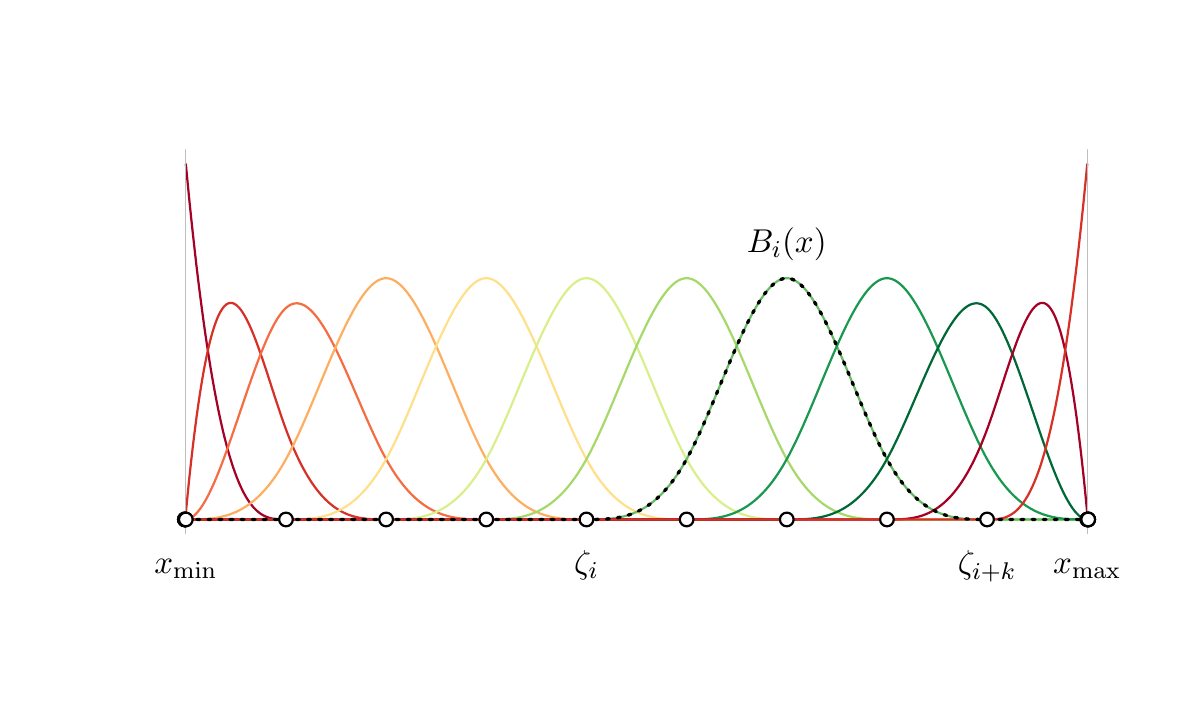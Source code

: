 % Created by tikzDevice version 0.8.1 on 2016-03-04 17:42:16
% !TEX encoding = UTF-8 Unicode
\documentclass[11pt,a4paper]{article}
\nonstopmode

\usepackage{tikz}

\usepackage[active,tightpage,psfixbb]{preview}

\PreviewEnvironment{pgfpicture}

\setlength\PreviewBorder{0pt}

\newcommand{\SweaveOpts}[1]{}  % do not interfere with LaTeX
\newcommand{\SweaveInput}[1]{} % because they are not real TeX commands
\newcommand{\Sexpr}[1]{}       % will only be parsed by R



% \VignetteIndexEntry{Introduction to SeaLev}
% \VignetteDepends{SeaLev}
% \VignetteKeyword{sea level convolution}
\usepackage{amsmath, amsfonts, amssymb, amsthm}
\usepackage[english]{babel}
\usepackage{tikz}
\usepackage{url}
\usepackage{fullpage}
\usepackage{color}

%%======================================================== 
\newcommand{\Esp}{\mathbb{E}}
\newcommand{\Cov}{\textrm{Cov}}
\newcommand{\Corr}{\textrm{Corr}}
\newcommand{\Var}{\textrm{Var}}
\newcommand{\m}{\mathbf}   
\newcommand{\bs}{\boldsymbol}
\newcommand{\pCond}[2]{\left( #1 \;\middle\vert\; #2 \right)}
\newcommand{\bCond}[2]{\left[ #1 \;\middle\vert\; #2 \right]}
\newcommand{\Cond}[2]{\left. #1 \;\middle\vert\; #2 \right.}
\newcommand{\Low}[1]{#1_{\mathrm{min}}}
\newcommand{\Up}[1]{#1_{\mathrm{max}}}
%%========================================================= 
\definecolor{InputColor}{rgb}{0.600,0.060,0.360} 
\definecolor{OutputColor}{rgb}{0.133,0.543,0.133}
\definecolor{Gray}{rgb}{0.5,0.5,0.5}
%%=========================================================
\title{B-spline basis}

\author{Yves Deville}



\begin{document}

\begin{tikzpicture}[x=1pt,y=1pt]
\definecolor{fillColor}{RGB}{255,255,255}
\path[use as bounding box,fill=fillColor,fill opacity=0.00] (0,0) rectangle (433.62,260.17);
\begin{scope}
\path[clip] ( 54.12, 67.32) rectangle (405.90,206.05);
\definecolor{drawColor}{RGB}{165,0,38}

\path[draw=drawColor,line width= 0.8pt,line join=round,line cap=round] ( 67.15,200.91) --
	( 67.79,194.25) --
	( 68.42,187.81) --
	( 69.06,181.61) --
	( 69.70,175.63) --
	( 70.34,169.88) --
	( 70.97,164.34) --
	( 71.61,159.02) --
	( 72.25,153.91) --
	( 72.89,149.00) --
	( 73.52,144.29) --
	( 74.16,139.78) --
	( 74.80,135.47) --
	( 75.44,131.34) --
	( 76.07,127.40) --
	( 76.71,123.63) --
	( 77.35,120.05) --
	( 77.99,116.63) --
	( 78.62,113.38) --
	( 79.26,110.30) --
	( 79.90,107.37) --
	( 80.53,104.60) --
	( 81.17,101.98) --
	( 81.81, 99.50) --
	( 82.45, 97.17) --
	( 83.08, 94.98) --
	( 83.72, 92.92) --
	( 84.36, 90.99) --
	( 85.00, 89.18) --
	( 85.63, 87.50) --
	( 86.27, 85.93) --
	( 86.91, 84.48) --
	( 87.55, 83.13) --
	( 88.18, 81.89) --
	( 88.82, 80.75) --
	( 89.46, 79.71) --
	( 90.10, 78.75) --
	( 90.73, 77.89) --
	( 91.37, 77.10) --
	( 92.01, 76.40) --
	( 92.65, 75.77) --
	( 93.28, 75.21) --
	( 93.92, 74.72) --
	( 94.56, 74.29) --
	( 95.20, 73.92) --
	( 95.83, 73.60) --
	( 96.47, 73.34) --
	( 97.11, 73.11) --
	( 97.75, 72.93) --
	( 98.38, 72.79) --
	( 99.02, 72.68) --
	( 99.66, 72.59) --
	(100.29, 72.53) --
	(100.93, 72.50) --
	(101.57, 72.47) --
	(102.21, 72.46) --
	(102.84, 72.46) --
	(103.48, 72.46) --
	(104.12, 72.46) --
	(104.76, 72.46) --
	(105.39, 72.46) --
	(106.03, 72.46) --
	(106.67, 72.46) --
	(107.31, 72.46) --
	(107.94, 72.46) --
	(108.58, 72.46) --
	(109.22, 72.46) --
	(109.86, 72.46) --
	(110.49, 72.46) --
	(111.13, 72.46) --
	(111.77, 72.46) --
	(112.41, 72.46) --
	(113.04, 72.46) --
	(113.68, 72.46) --
	(114.32, 72.46) --
	(114.96, 72.46) --
	(115.59, 72.46) --
	(116.23, 72.46) --
	(116.87, 72.46) --
	(117.51, 72.46) --
	(118.14, 72.46) --
	(118.78, 72.46) --
	(119.42, 72.46) --
	(120.05, 72.46) --
	(120.69, 72.46) --
	(121.33, 72.46) --
	(121.97, 72.46) --
	(122.60, 72.46) --
	(123.24, 72.46) --
	(123.88, 72.46) --
	(124.52, 72.46) --
	(125.15, 72.46) --
	(125.79, 72.46) --
	(126.43, 72.46) --
	(127.07, 72.46) --
	(127.70, 72.46) --
	(128.34, 72.46) --
	(128.98, 72.46) --
	(129.62, 72.46) --
	(130.25, 72.46) --
	(130.89, 72.46) --
	(131.53, 72.46) --
	(132.17, 72.46) --
	(132.80, 72.46) --
	(133.44, 72.46) --
	(134.08, 72.46) --
	(134.72, 72.46) --
	(135.35, 72.46) --
	(135.99, 72.46) --
	(136.63, 72.46) --
	(137.27, 72.46) --
	(137.90, 72.46) --
	(138.54, 72.46) --
	(139.18, 72.46) --
	(139.81, 72.46) --
	(140.45, 72.46) --
	(141.09, 72.46) --
	(141.73, 72.46) --
	(142.36, 72.46) --
	(143.00, 72.46) --
	(143.64, 72.46) --
	(144.28, 72.46) --
	(144.91, 72.46) --
	(145.55, 72.46) --
	(146.19, 72.46) --
	(146.83, 72.46) --
	(147.46, 72.46) --
	(148.10, 72.46) --
	(148.74, 72.46) --
	(149.38, 72.46) --
	(150.01, 72.46) --
	(150.65, 72.46) --
	(151.29, 72.46) --
	(151.93, 72.46) --
	(152.56, 72.46) --
	(153.20, 72.46) --
	(153.84, 72.46) --
	(154.48, 72.46) --
	(155.11, 72.46) --
	(155.75, 72.46) --
	(156.39, 72.46) --
	(157.03, 72.46) --
	(157.66, 72.46) --
	(158.30, 72.46) --
	(158.94, 72.46) --
	(159.57, 72.46) --
	(160.21, 72.46) --
	(160.85, 72.46) --
	(161.49, 72.46) --
	(162.12, 72.46) --
	(162.76, 72.46) --
	(163.40, 72.46) --
	(164.04, 72.46) --
	(164.67, 72.46) --
	(165.31, 72.46) --
	(165.95, 72.46) --
	(166.59, 72.46) --
	(167.22, 72.46) --
	(167.86, 72.46) --
	(168.50, 72.46) --
	(169.14, 72.46) --
	(169.77, 72.46) --
	(170.41, 72.46) --
	(171.05, 72.46) --
	(171.69, 72.46) --
	(172.32, 72.46) --
	(172.96, 72.46) --
	(173.60, 72.46) --
	(174.24, 72.46) --
	(174.87, 72.46) --
	(175.51, 72.46) --
	(176.15, 72.46) --
	(176.79, 72.46) --
	(177.42, 72.46) --
	(178.06, 72.46) --
	(178.70, 72.46) --
	(179.34, 72.46) --
	(179.97, 72.46) --
	(180.61, 72.46) --
	(181.25, 72.46) --
	(181.88, 72.46) --
	(182.52, 72.46) --
	(183.16, 72.46) --
	(183.80, 72.46) --
	(184.43, 72.46) --
	(185.07, 72.46) --
	(185.71, 72.46) --
	(186.35, 72.46) --
	(186.98, 72.46) --
	(187.62, 72.46) --
	(188.26, 72.46) --
	(188.90, 72.46) --
	(189.53, 72.46) --
	(190.17, 72.46) --
	(190.81, 72.46) --
	(191.45, 72.46) --
	(192.08, 72.46) --
	(192.72, 72.46) --
	(193.36, 72.46) --
	(194.00, 72.46) --
	(194.63, 72.46) --
	(195.27, 72.46) --
	(195.91, 72.46) --
	(196.55, 72.46) --
	(197.18, 72.46) --
	(197.82, 72.46) --
	(198.46, 72.46) --
	(199.10, 72.46) --
	(199.73, 72.46) --
	(200.37, 72.46) --
	(201.01, 72.46) --
	(201.64, 72.46) --
	(202.28, 72.46) --
	(202.92, 72.46) --
	(203.56, 72.46) --
	(204.19, 72.46) --
	(204.83, 72.46) --
	(205.47, 72.46) --
	(206.11, 72.46) --
	(206.74, 72.46) --
	(207.38, 72.46) --
	(208.02, 72.46) --
	(208.66, 72.46) --
	(209.29, 72.46) --
	(209.93, 72.46) --
	(210.57, 72.46) --
	(211.21, 72.46) --
	(211.84, 72.46) --
	(212.48, 72.46) --
	(213.12, 72.46) --
	(213.76, 72.46) --
	(214.39, 72.46) --
	(215.03, 72.46) --
	(215.67, 72.46) --
	(216.31, 72.46) --
	(216.94, 72.46) --
	(217.58, 72.46) --
	(218.22, 72.46) --
	(218.86, 72.46) --
	(219.49, 72.46) --
	(220.13, 72.46) --
	(220.77, 72.46) --
	(221.40, 72.46) --
	(222.04, 72.46) --
	(222.68, 72.46) --
	(223.32, 72.46) --
	(223.95, 72.46) --
	(224.59, 72.46) --
	(225.23, 72.46) --
	(225.87, 72.46) --
	(226.50, 72.46) --
	(227.14, 72.46) --
	(227.78, 72.46) --
	(228.42, 72.46) --
	(229.05, 72.46) --
	(229.69, 72.46) --
	(230.33, 72.46) --
	(230.97, 72.46) --
	(231.60, 72.46) --
	(232.24, 72.46) --
	(232.88, 72.46) --
	(233.52, 72.46) --
	(234.15, 72.46) --
	(234.79, 72.46) --
	(235.43, 72.46) --
	(236.07, 72.46) --
	(236.70, 72.46) --
	(237.34, 72.46) --
	(237.98, 72.46) --
	(238.62, 72.46) --
	(239.25, 72.46) --
	(239.89, 72.46) --
	(240.53, 72.46) --
	(241.16, 72.46) --
	(241.80, 72.46) --
	(242.44, 72.46) --
	(243.08, 72.46) --
	(243.71, 72.46) --
	(244.35, 72.46) --
	(244.99, 72.46) --
	(245.63, 72.46) --
	(246.26, 72.46) --
	(246.90, 72.46) --
	(247.54, 72.46) --
	(248.18, 72.46) --
	(248.81, 72.46) --
	(249.45, 72.46) --
	(250.09, 72.46) --
	(250.73, 72.46) --
	(251.36, 72.46) --
	(252.00, 72.46) --
	(252.64, 72.46) --
	(253.28, 72.46) --
	(253.91, 72.46) --
	(254.55, 72.46) --
	(255.19, 72.46) --
	(255.83, 72.46) --
	(256.46, 72.46) --
	(257.10, 72.46) --
	(257.74, 72.46) --
	(258.38, 72.46) --
	(259.01, 72.46) --
	(259.65, 72.46) --
	(260.29, 72.46) --
	(260.92, 72.46) --
	(261.56, 72.46) --
	(262.20, 72.46) --
	(262.84, 72.46) --
	(263.47, 72.46) --
	(264.11, 72.46) --
	(264.75, 72.46) --
	(265.39, 72.46) --
	(266.02, 72.46) --
	(266.66, 72.46) --
	(267.30, 72.46) --
	(267.94, 72.46) --
	(268.57, 72.46) --
	(269.21, 72.46) --
	(269.85, 72.46) --
	(270.49, 72.46) --
	(271.12, 72.46) --
	(271.76, 72.46) --
	(272.40, 72.46) --
	(273.04, 72.46) --
	(273.67, 72.46) --
	(274.31, 72.46) --
	(274.95, 72.46) --
	(275.59, 72.46) --
	(276.22, 72.46) --
	(276.86, 72.46) --
	(277.50, 72.46) --
	(278.14, 72.46) --
	(278.77, 72.46) --
	(279.41, 72.46) --
	(280.05, 72.46) --
	(280.68, 72.46) --
	(281.32, 72.46) --
	(281.96, 72.46) --
	(282.60, 72.46) --
	(283.23, 72.46) --
	(283.87, 72.46) --
	(284.51, 72.46) --
	(285.15, 72.46) --
	(285.78, 72.46) --
	(286.42, 72.46) --
	(287.06, 72.46) --
	(287.70, 72.46) --
	(288.33, 72.46) --
	(288.97, 72.46) --
	(289.61, 72.46) --
	(290.25, 72.46) --
	(290.88, 72.46) --
	(291.52, 72.46) --
	(292.16, 72.46) --
	(292.80, 72.46) --
	(293.43, 72.46) --
	(294.07, 72.46) --
	(294.71, 72.46) --
	(295.35, 72.46) --
	(295.98, 72.46) --
	(296.62, 72.46) --
	(297.26, 72.46) --
	(297.90, 72.46) --
	(298.53, 72.46) --
	(299.17, 72.46) --
	(299.81, 72.46) --
	(300.45, 72.46) --
	(301.08, 72.46) --
	(301.72, 72.46) --
	(302.36, 72.46) --
	(302.99, 72.46) --
	(303.63, 72.46) --
	(304.27, 72.46) --
	(304.91, 72.46) --
	(305.54, 72.46) --
	(306.18, 72.46) --
	(306.82, 72.46) --
	(307.46, 72.46) --
	(308.09, 72.46) --
	(308.73, 72.46) --
	(309.37, 72.46) --
	(310.01, 72.46) --
	(310.64, 72.46) --
	(311.28, 72.46) --
	(311.92, 72.46) --
	(312.56, 72.46) --
	(313.19, 72.46) --
	(313.83, 72.46) --
	(314.47, 72.46) --
	(315.11, 72.46) --
	(315.74, 72.46) --
	(316.38, 72.46) --
	(317.02, 72.46) --
	(317.66, 72.46) --
	(318.29, 72.46) --
	(318.93, 72.46) --
	(319.57, 72.46) --
	(320.21, 72.46) --
	(320.84, 72.46) --
	(321.48, 72.46) --
	(322.12, 72.46) --
	(322.75, 72.46) --
	(323.39, 72.46) --
	(324.03, 72.46) --
	(324.67, 72.46) --
	(325.30, 72.46) --
	(325.94, 72.46) --
	(326.58, 72.46) --
	(327.22, 72.46) --
	(327.85, 72.46) --
	(328.49, 72.46) --
	(329.13, 72.46) --
	(329.77, 72.46) --
	(330.40, 72.46) --
	(331.04, 72.46) --
	(331.68, 72.46) --
	(332.32, 72.46) --
	(332.95, 72.46) --
	(333.59, 72.46) --
	(334.23, 72.46) --
	(334.87, 72.46) --
	(335.50, 72.46) --
	(336.14, 72.46) --
	(336.78, 72.46) --
	(337.42, 72.46) --
	(338.05, 72.46) --
	(338.69, 72.46) --
	(339.33, 72.46) --
	(339.97, 72.46) --
	(340.60, 72.46) --
	(341.24, 72.46) --
	(341.88, 72.46) --
	(342.51, 72.46) --
	(343.15, 72.46) --
	(343.79, 72.46) --
	(344.43, 72.46) --
	(345.06, 72.46) --
	(345.70, 72.46) --
	(346.34, 72.46) --
	(346.98, 72.46) --
	(347.61, 72.46) --
	(348.25, 72.46) --
	(348.89, 72.46) --
	(349.53, 72.46) --
	(350.16, 72.46) --
	(350.80, 72.46) --
	(351.44, 72.46) --
	(352.08, 72.46) --
	(352.71, 72.46) --
	(353.35, 72.46) --
	(353.99, 72.46) --
	(354.63, 72.46) --
	(355.26, 72.46) --
	(355.90, 72.46) --
	(356.54, 72.46) --
	(357.18, 72.46) --
	(357.81, 72.46) --
	(358.45, 72.46) --
	(359.09, 72.46) --
	(359.73, 72.46) --
	(360.36, 72.46) --
	(361.00, 72.46) --
	(361.64, 72.46) --
	(362.27, 72.46) --
	(362.91, 72.46) --
	(363.55, 72.46) --
	(364.19, 72.46) --
	(364.82, 72.46) --
	(365.46, 72.46) --
	(366.10, 72.46) --
	(366.74, 72.46) --
	(367.37, 72.46) --
	(368.01, 72.46) --
	(368.65, 72.46) --
	(369.29, 72.46) --
	(369.92, 72.46) --
	(370.56, 72.46) --
	(371.20, 72.46) --
	(371.84, 72.46) --
	(372.47, 72.46) --
	(373.11, 72.46) --
	(373.75, 72.46) --
	(374.39, 72.46) --
	(375.02, 72.46) --
	(375.66, 72.46) --
	(376.30, 72.46) --
	(376.94, 72.46) --
	(377.57, 72.46) --
	(378.21, 72.46) --
	(378.85, 72.46) --
	(379.49, 72.46) --
	(380.12, 72.46) --
	(380.76, 72.46) --
	(381.40, 72.46) --
	(382.03, 72.46) --
	(382.67, 72.46) --
	(383.31, 72.46) --
	(383.95, 72.46) --
	(384.58, 72.46) --
	(385.22, 72.46) --
	(385.86, 72.46) --
	(386.50, 72.46) --
	(387.13, 72.46) --
	(387.77, 72.46) --
	(388.41, 72.46) --
	(389.05, 72.46) --
	(389.68, 72.46) --
	(390.32, 72.46) --
	(390.96, 72.46) --
	(391.60, 72.46) --
	(392.23, 72.46) --
	(392.87, 72.46);
\end{scope}
\begin{scope}
\path[clip] ( 54.12, 67.32) rectangle (405.90,206.05);
\definecolor{drawColor}{RGB}{215,48,39}

\path[draw=drawColor,line width= 0.8pt,line join=round,line cap=round] ( 67.15, 74.78) --
	( 67.79, 81.35) --
	( 68.42, 87.58) --
	( 69.06, 93.46) --
	( 69.70, 99.01) --
	( 70.34,104.22) --
	( 70.97,109.12) --
	( 71.61,113.70) --
	( 72.25,117.97) --
	( 72.89,121.94) --
	( 73.52,125.62) --
	( 74.16,129.01) --
	( 74.80,132.12) --
	( 75.44,134.97) --
	( 76.07,137.55) --
	( 76.71,139.88) --
	( 77.35,141.96) --
	( 77.99,143.79) --
	( 78.62,145.40) --
	( 79.26,146.77) --
	( 79.90,147.93) --
	( 80.53,148.88) --
	( 81.17,149.62) --
	( 81.81,150.17) --
	( 82.45,150.53) --
	( 83.08,150.71) --
	( 83.72,150.71) --
	( 84.36,150.54) --
	( 85.00,150.22) --
	( 85.63,149.74) --
	( 86.27,149.12) --
	( 86.91,148.36) --
	( 87.55,147.47) --
	( 88.18,146.46) --
	( 88.82,145.33) --
	( 89.46,144.10) --
	( 90.10,142.76) --
	( 90.73,141.34) --
	( 91.37,139.82) --
	( 92.01,138.23) --
	( 92.65,136.57) --
	( 93.28,134.84) --
	( 93.92,133.06) --
	( 94.56,131.23) --
	( 95.20,129.36) --
	( 95.83,127.45) --
	( 96.47,125.52) --
	( 97.11,123.57) --
	( 97.75,121.60) --
	( 98.38,119.63) --
	( 99.02,117.67) --
	( 99.66,115.72) --
	(100.29,113.78) --
	(100.93,111.87) --
	(101.57,109.99) --
	(102.21,108.15) --
	(102.84,106.36) --
	(103.48,104.63) --
	(104.12,102.95) --
	(104.76,101.33) --
	(105.39, 99.77) --
	(106.03, 98.27) --
	(106.67, 96.83) --
	(107.31, 95.44) --
	(107.94, 94.10) --
	(108.58, 92.81) --
	(109.22, 91.58) --
	(109.86, 90.40) --
	(110.49, 89.27) --
	(111.13, 88.19) --
	(111.77, 87.15) --
	(112.41, 86.16) --
	(113.04, 85.22) --
	(113.68, 84.32) --
	(114.32, 83.46) --
	(114.96, 82.65) --
	(115.59, 81.88) --
	(116.23, 81.14) --
	(116.87, 80.45) --
	(117.51, 79.80) --
	(118.14, 79.18) --
	(118.78, 78.59) --
	(119.42, 78.05) --
	(120.05, 77.53) --
	(120.69, 77.05) --
	(121.33, 76.60) --
	(121.97, 76.18) --
	(122.60, 75.79) --
	(123.24, 75.43) --
	(123.88, 75.09) --
	(124.52, 74.78) --
	(125.15, 74.50) --
	(125.79, 74.24) --
	(126.43, 74.00) --
	(127.07, 73.79) --
	(127.70, 73.59) --
	(128.34, 73.42) --
	(128.98, 73.27) --
	(129.62, 73.13) --
	(130.25, 73.01) --
	(130.89, 72.90) --
	(131.53, 72.81) --
	(132.17, 72.73) --
	(132.80, 72.67) --
	(133.44, 72.61) --
	(134.08, 72.57) --
	(134.72, 72.53) --
	(135.35, 72.51) --
	(135.99, 72.49) --
	(136.63, 72.48) --
	(137.27, 72.47) --
	(137.90, 72.46) --
	(138.54, 72.46) --
	(139.18, 72.46) --
	(139.81, 72.46) --
	(140.45, 72.46) --
	(141.09, 72.46) --
	(141.73, 72.46) --
	(142.36, 72.46) --
	(143.00, 72.46) --
	(143.64, 72.46) --
	(144.28, 72.46) --
	(144.91, 72.46) --
	(145.55, 72.46) --
	(146.19, 72.46) --
	(146.83, 72.46) --
	(147.46, 72.46) --
	(148.10, 72.46) --
	(148.74, 72.46) --
	(149.38, 72.46) --
	(150.01, 72.46) --
	(150.65, 72.46) --
	(151.29, 72.46) --
	(151.93, 72.46) --
	(152.56, 72.46) --
	(153.20, 72.46) --
	(153.84, 72.46) --
	(154.48, 72.46) --
	(155.11, 72.46) --
	(155.75, 72.46) --
	(156.39, 72.46) --
	(157.03, 72.46) --
	(157.66, 72.46) --
	(158.30, 72.46) --
	(158.94, 72.46) --
	(159.57, 72.46) --
	(160.21, 72.46) --
	(160.85, 72.46) --
	(161.49, 72.46) --
	(162.12, 72.46) --
	(162.76, 72.46) --
	(163.40, 72.46) --
	(164.04, 72.46) --
	(164.67, 72.46) --
	(165.31, 72.46) --
	(165.95, 72.46) --
	(166.59, 72.46) --
	(167.22, 72.46) --
	(167.86, 72.46) --
	(168.50, 72.46) --
	(169.14, 72.46) --
	(169.77, 72.46) --
	(170.41, 72.46) --
	(171.05, 72.46) --
	(171.69, 72.46) --
	(172.32, 72.46) --
	(172.96, 72.46) --
	(173.60, 72.46) --
	(174.24, 72.46) --
	(174.87, 72.46) --
	(175.51, 72.46) --
	(176.15, 72.46) --
	(176.79, 72.46) --
	(177.42, 72.46) --
	(178.06, 72.46) --
	(178.70, 72.46) --
	(179.34, 72.46) --
	(179.97, 72.46) --
	(180.61, 72.46) --
	(181.25, 72.46) --
	(181.88, 72.46) --
	(182.52, 72.46) --
	(183.16, 72.46) --
	(183.80, 72.46) --
	(184.43, 72.46) --
	(185.07, 72.46) --
	(185.71, 72.46) --
	(186.35, 72.46) --
	(186.98, 72.46) --
	(187.62, 72.46) --
	(188.26, 72.46) --
	(188.90, 72.46) --
	(189.53, 72.46) --
	(190.17, 72.46) --
	(190.81, 72.46) --
	(191.45, 72.46) --
	(192.08, 72.46) --
	(192.72, 72.46) --
	(193.36, 72.46) --
	(194.00, 72.46) --
	(194.63, 72.46) --
	(195.27, 72.46) --
	(195.91, 72.46) --
	(196.55, 72.46) --
	(197.18, 72.46) --
	(197.82, 72.46) --
	(198.46, 72.46) --
	(199.10, 72.46) --
	(199.73, 72.46) --
	(200.37, 72.46) --
	(201.01, 72.46) --
	(201.64, 72.46) --
	(202.28, 72.46) --
	(202.92, 72.46) --
	(203.56, 72.46) --
	(204.19, 72.46) --
	(204.83, 72.46) --
	(205.47, 72.46) --
	(206.11, 72.46) --
	(206.74, 72.46) --
	(207.38, 72.46) --
	(208.02, 72.46) --
	(208.66, 72.46) --
	(209.29, 72.46) --
	(209.93, 72.46) --
	(210.57, 72.46) --
	(211.21, 72.46) --
	(211.84, 72.46) --
	(212.48, 72.46) --
	(213.12, 72.46) --
	(213.76, 72.46) --
	(214.39, 72.46) --
	(215.03, 72.46) --
	(215.67, 72.46) --
	(216.31, 72.46) --
	(216.94, 72.46) --
	(217.58, 72.46) --
	(218.22, 72.46) --
	(218.86, 72.46) --
	(219.49, 72.46) --
	(220.13, 72.46) --
	(220.77, 72.46) --
	(221.40, 72.46) --
	(222.04, 72.46) --
	(222.68, 72.46) --
	(223.32, 72.46) --
	(223.95, 72.46) --
	(224.59, 72.46) --
	(225.23, 72.46) --
	(225.87, 72.46) --
	(226.50, 72.46) --
	(227.14, 72.46) --
	(227.78, 72.46) --
	(228.42, 72.46) --
	(229.05, 72.46) --
	(229.69, 72.46) --
	(230.33, 72.46) --
	(230.97, 72.46) --
	(231.60, 72.46) --
	(232.24, 72.46) --
	(232.88, 72.46) --
	(233.52, 72.46) --
	(234.15, 72.46) --
	(234.79, 72.46) --
	(235.43, 72.46) --
	(236.07, 72.46) --
	(236.70, 72.46) --
	(237.34, 72.46) --
	(237.98, 72.46) --
	(238.62, 72.46) --
	(239.25, 72.46) --
	(239.89, 72.46) --
	(240.53, 72.46) --
	(241.16, 72.46) --
	(241.80, 72.46) --
	(242.44, 72.46) --
	(243.08, 72.46) --
	(243.71, 72.46) --
	(244.35, 72.46) --
	(244.99, 72.46) --
	(245.63, 72.46) --
	(246.26, 72.46) --
	(246.90, 72.46) --
	(247.54, 72.46) --
	(248.18, 72.46) --
	(248.81, 72.46) --
	(249.45, 72.46) --
	(250.09, 72.46) --
	(250.73, 72.46) --
	(251.36, 72.46) --
	(252.00, 72.46) --
	(252.64, 72.46) --
	(253.28, 72.46) --
	(253.91, 72.46) --
	(254.55, 72.46) --
	(255.19, 72.46) --
	(255.83, 72.46) --
	(256.46, 72.46) --
	(257.10, 72.46) --
	(257.74, 72.46) --
	(258.38, 72.46) --
	(259.01, 72.46) --
	(259.65, 72.46) --
	(260.29, 72.46) --
	(260.92, 72.46) --
	(261.56, 72.46) --
	(262.20, 72.46) --
	(262.84, 72.46) --
	(263.47, 72.46) --
	(264.11, 72.46) --
	(264.75, 72.46) --
	(265.39, 72.46) --
	(266.02, 72.46) --
	(266.66, 72.46) --
	(267.30, 72.46) --
	(267.94, 72.46) --
	(268.57, 72.46) --
	(269.21, 72.46) --
	(269.85, 72.46) --
	(270.49, 72.46) --
	(271.12, 72.46) --
	(271.76, 72.46) --
	(272.40, 72.46) --
	(273.04, 72.46) --
	(273.67, 72.46) --
	(274.31, 72.46) --
	(274.95, 72.46) --
	(275.59, 72.46) --
	(276.22, 72.46) --
	(276.86, 72.46) --
	(277.50, 72.46) --
	(278.14, 72.46) --
	(278.77, 72.46) --
	(279.41, 72.46) --
	(280.05, 72.46) --
	(280.68, 72.46) --
	(281.32, 72.46) --
	(281.96, 72.46) --
	(282.60, 72.46) --
	(283.23, 72.46) --
	(283.87, 72.46) --
	(284.51, 72.46) --
	(285.15, 72.46) --
	(285.78, 72.46) --
	(286.42, 72.46) --
	(287.06, 72.46) --
	(287.70, 72.46) --
	(288.33, 72.46) --
	(288.97, 72.46) --
	(289.61, 72.46) --
	(290.25, 72.46) --
	(290.88, 72.46) --
	(291.52, 72.46) --
	(292.16, 72.46) --
	(292.80, 72.46) --
	(293.43, 72.46) --
	(294.07, 72.46) --
	(294.71, 72.46) --
	(295.35, 72.46) --
	(295.98, 72.46) --
	(296.62, 72.46) --
	(297.26, 72.46) --
	(297.90, 72.46) --
	(298.53, 72.46) --
	(299.17, 72.46) --
	(299.81, 72.46) --
	(300.45, 72.46) --
	(301.08, 72.46) --
	(301.72, 72.46) --
	(302.36, 72.46) --
	(302.99, 72.46) --
	(303.63, 72.46) --
	(304.27, 72.46) --
	(304.91, 72.46) --
	(305.54, 72.46) --
	(306.18, 72.46) --
	(306.82, 72.46) --
	(307.46, 72.46) --
	(308.09, 72.46) --
	(308.73, 72.46) --
	(309.37, 72.46) --
	(310.01, 72.46) --
	(310.64, 72.46) --
	(311.28, 72.46) --
	(311.92, 72.46) --
	(312.56, 72.46) --
	(313.19, 72.46) --
	(313.83, 72.46) --
	(314.47, 72.46) --
	(315.11, 72.46) --
	(315.74, 72.46) --
	(316.38, 72.46) --
	(317.02, 72.46) --
	(317.66, 72.46) --
	(318.29, 72.46) --
	(318.93, 72.46) --
	(319.57, 72.46) --
	(320.21, 72.46) --
	(320.84, 72.46) --
	(321.48, 72.46) --
	(322.12, 72.46) --
	(322.75, 72.46) --
	(323.39, 72.46) --
	(324.03, 72.46) --
	(324.67, 72.46) --
	(325.30, 72.46) --
	(325.94, 72.46) --
	(326.58, 72.46) --
	(327.22, 72.46) --
	(327.85, 72.46) --
	(328.49, 72.46) --
	(329.13, 72.46) --
	(329.77, 72.46) --
	(330.40, 72.46) --
	(331.04, 72.46) --
	(331.68, 72.46) --
	(332.32, 72.46) --
	(332.95, 72.46) --
	(333.59, 72.46) --
	(334.23, 72.46) --
	(334.87, 72.46) --
	(335.50, 72.46) --
	(336.14, 72.46) --
	(336.78, 72.46) --
	(337.42, 72.46) --
	(338.05, 72.46) --
	(338.69, 72.46) --
	(339.33, 72.46) --
	(339.97, 72.46) --
	(340.60, 72.46) --
	(341.24, 72.46) --
	(341.88, 72.46) --
	(342.51, 72.46) --
	(343.15, 72.46) --
	(343.79, 72.46) --
	(344.43, 72.46) --
	(345.06, 72.46) --
	(345.70, 72.46) --
	(346.34, 72.46) --
	(346.98, 72.46) --
	(347.61, 72.46) --
	(348.25, 72.46) --
	(348.89, 72.46) --
	(349.53, 72.46) --
	(350.16, 72.46) --
	(350.80, 72.46) --
	(351.44, 72.46) --
	(352.08, 72.46) --
	(352.71, 72.46) --
	(353.35, 72.46) --
	(353.99, 72.46) --
	(354.63, 72.46) --
	(355.26, 72.46) --
	(355.90, 72.46) --
	(356.54, 72.46) --
	(357.18, 72.46) --
	(357.81, 72.46) --
	(358.45, 72.46) --
	(359.09, 72.46) --
	(359.73, 72.46) --
	(360.36, 72.46) --
	(361.00, 72.46) --
	(361.64, 72.46) --
	(362.27, 72.46) --
	(362.91, 72.46) --
	(363.55, 72.46) --
	(364.19, 72.46) --
	(364.82, 72.46) --
	(365.46, 72.46) --
	(366.10, 72.46) --
	(366.74, 72.46) --
	(367.37, 72.46) --
	(368.01, 72.46) --
	(368.65, 72.46) --
	(369.29, 72.46) --
	(369.92, 72.46) --
	(370.56, 72.46) --
	(371.20, 72.46) --
	(371.84, 72.46) --
	(372.47, 72.46) --
	(373.11, 72.46) --
	(373.75, 72.46) --
	(374.39, 72.46) --
	(375.02, 72.46) --
	(375.66, 72.46) --
	(376.30, 72.46) --
	(376.94, 72.46) --
	(377.57, 72.46) --
	(378.21, 72.46) --
	(378.85, 72.46) --
	(379.49, 72.46) --
	(380.12, 72.46) --
	(380.76, 72.46) --
	(381.40, 72.46) --
	(382.03, 72.46) --
	(382.67, 72.46) --
	(383.31, 72.46) --
	(383.95, 72.46) --
	(384.58, 72.46) --
	(385.22, 72.46) --
	(385.86, 72.46) --
	(386.50, 72.46) --
	(387.13, 72.46) --
	(387.77, 72.46) --
	(388.41, 72.46) --
	(389.05, 72.46) --
	(389.68, 72.46) --
	(390.32, 72.46) --
	(390.96, 72.46) --
	(391.60, 72.46) --
	(392.23, 72.46) --
	(392.87, 72.46);
\definecolor{drawColor}{RGB}{244,109,67}

\path[draw=drawColor,line width= 0.8pt,line join=round,line cap=round] ( 67.15, 72.46) --
	( 67.79, 72.55) --
	( 68.42, 72.76) --
	( 69.06, 73.08) --
	( 69.70, 73.51) --
	( 70.34, 74.04) --
	( 70.97, 74.67) --
	( 71.61, 75.40) --
	( 72.25, 76.22) --
	( 72.89, 77.13) --
	( 73.52, 78.12) --
	( 74.16, 79.20) --
	( 74.80, 80.35) --
	( 75.44, 81.58) --
	( 76.07, 82.88) --
	( 76.71, 84.24) --
	( 77.35, 85.66) --
	( 77.99, 87.15) --
	( 78.62, 88.68) --
	( 79.26, 90.27) --
	( 79.90, 91.90) --
	( 80.53, 93.57) --
	( 81.17, 95.28) --
	( 81.81, 97.03) --
	( 82.45, 98.80) --
	( 83.08,100.61) --
	( 83.72,102.43) --
	( 84.36,104.28) --
	( 85.00,106.14) --
	( 85.63,108.01) --
	( 86.27,109.89) --
	( 86.91,111.77) --
	( 87.55,113.65) --
	( 88.18,115.52) --
	( 88.82,117.39) --
	( 89.46,119.24) --
	( 90.10,121.08) --
	( 90.73,122.90) --
	( 91.37,124.69) --
	( 92.01,126.46) --
	( 92.65,128.19) --
	( 93.28,129.89) --
	( 93.92,131.55) --
	( 94.56,133.16) --
	( 95.20,134.73) --
	( 95.83,136.25) --
	( 96.47,137.71) --
	( 97.11,139.11) --
	( 97.75,140.45) --
	( 98.38,141.72) --
	( 99.02,142.92) --
	( 99.66,144.05) --
	(100.29,145.09) --
	(100.93,146.06) --
	(101.57,146.94) --
	(102.21,147.73) --
	(102.84,148.42) --
	(103.48,149.02) --
	(104.12,149.51) --
	(104.76,149.91) --
	(105.39,150.21) --
	(106.03,150.42) --
	(106.67,150.54) --
	(107.31,150.57) --
	(107.94,150.51) --
	(108.58,150.38) --
	(109.22,150.16) --
	(109.86,149.86) --
	(110.49,149.49) --
	(111.13,149.04) --
	(111.77,148.52) --
	(112.41,147.94) --
	(113.04,147.29) --
	(113.68,146.57) --
	(114.32,145.80) --
	(114.96,144.97) --
	(115.59,144.08) --
	(116.23,143.14) --
	(116.87,142.15) --
	(117.51,141.11) --
	(118.14,140.02) --
	(118.78,138.89) --
	(119.42,137.72) --
	(120.05,136.51) --
	(120.69,135.27) --
	(121.33,133.99) --
	(121.97,132.69) --
	(122.60,131.35) --
	(123.24,129.99) --
	(123.88,128.61) --
	(124.52,127.20) --
	(125.15,125.78) --
	(125.79,124.34) --
	(126.43,122.89) --
	(127.07,121.42) --
	(127.70,119.95) --
	(128.34,118.47) --
	(128.98,116.99) --
	(129.62,115.51) --
	(130.25,114.03) --
	(130.89,112.56) --
	(131.53,111.09) --
	(132.17,109.63) --
	(132.80,108.18) --
	(133.44,106.75) --
	(134.08,105.33) --
	(134.72,103.93) --
	(135.35,102.56) --
	(135.99,101.21) --
	(136.63, 99.88) --
	(137.27, 98.59) --
	(137.90, 97.32) --
	(138.54, 96.09) --
	(139.18, 94.90) --
	(139.81, 93.75) --
	(140.45, 92.63) --
	(141.09, 91.56) --
	(141.73, 90.52) --
	(142.36, 89.53) --
	(143.00, 88.57) --
	(143.64, 87.64) --
	(144.28, 86.76) --
	(144.91, 85.90) --
	(145.55, 85.09) --
	(146.19, 84.30) --
	(146.83, 83.55) --
	(147.46, 82.83) --
	(148.10, 82.15) --
	(148.74, 81.49) --
	(149.38, 80.87) --
	(150.01, 80.27) --
	(150.65, 79.70) --
	(151.29, 79.17) --
	(151.93, 78.65) --
	(152.56, 78.17) --
	(153.20, 77.71) --
	(153.84, 77.28) --
	(154.48, 76.87) --
	(155.11, 76.48) --
	(155.75, 76.12) --
	(156.39, 75.78) --
	(157.03, 75.46) --
	(157.66, 75.17) --
	(158.30, 74.89) --
	(158.94, 74.63) --
	(159.57, 74.39) --
	(160.21, 74.17) --
	(160.85, 73.97) --
	(161.49, 73.78) --
	(162.12, 73.61) --
	(162.76, 73.46) --
	(163.40, 73.32) --
	(164.04, 73.19) --
	(164.67, 73.08) --
	(165.31, 72.98) --
	(165.95, 72.89) --
	(166.59, 72.81) --
	(167.22, 72.74) --
	(167.86, 72.68) --
	(168.50, 72.63) --
	(169.14, 72.59) --
	(169.77, 72.56) --
	(170.41, 72.53) --
	(171.05, 72.51) --
	(171.69, 72.49) --
	(172.32, 72.48) --
	(172.96, 72.47) --
	(173.60, 72.46) --
	(174.24, 72.46) --
	(174.87, 72.46) --
	(175.51, 72.46) --
	(176.15, 72.46) --
	(176.79, 72.46) --
	(177.42, 72.46) --
	(178.06, 72.46) --
	(178.70, 72.46) --
	(179.34, 72.46) --
	(179.97, 72.46) --
	(180.61, 72.46) --
	(181.25, 72.46) --
	(181.88, 72.46) --
	(182.52, 72.46) --
	(183.16, 72.46) --
	(183.80, 72.46) --
	(184.43, 72.46) --
	(185.07, 72.46) --
	(185.71, 72.46) --
	(186.35, 72.46) --
	(186.98, 72.46) --
	(187.62, 72.46) --
	(188.26, 72.46) --
	(188.90, 72.46) --
	(189.53, 72.46) --
	(190.17, 72.46) --
	(190.81, 72.46) --
	(191.45, 72.46) --
	(192.08, 72.46) --
	(192.72, 72.46) --
	(193.36, 72.46) --
	(194.00, 72.46) --
	(194.63, 72.46) --
	(195.27, 72.46) --
	(195.91, 72.46) --
	(196.55, 72.46) --
	(197.18, 72.46) --
	(197.82, 72.46) --
	(198.46, 72.46) --
	(199.10, 72.46) --
	(199.73, 72.46) --
	(200.37, 72.46) --
	(201.01, 72.46) --
	(201.64, 72.46) --
	(202.28, 72.46) --
	(202.92, 72.46) --
	(203.56, 72.46) --
	(204.19, 72.46) --
	(204.83, 72.46) --
	(205.47, 72.46) --
	(206.11, 72.46) --
	(206.74, 72.46) --
	(207.38, 72.46) --
	(208.02, 72.46) --
	(208.66, 72.46) --
	(209.29, 72.46) --
	(209.93, 72.46) --
	(210.57, 72.46) --
	(211.21, 72.46) --
	(211.84, 72.46) --
	(212.48, 72.46) --
	(213.12, 72.46) --
	(213.76, 72.46) --
	(214.39, 72.46) --
	(215.03, 72.46) --
	(215.67, 72.46) --
	(216.31, 72.46) --
	(216.94, 72.46) --
	(217.58, 72.46) --
	(218.22, 72.46) --
	(218.86, 72.46) --
	(219.49, 72.46) --
	(220.13, 72.46) --
	(220.77, 72.46) --
	(221.40, 72.46) --
	(222.04, 72.46) --
	(222.68, 72.46) --
	(223.32, 72.46) --
	(223.95, 72.46) --
	(224.59, 72.46) --
	(225.23, 72.46) --
	(225.87, 72.46) --
	(226.50, 72.46) --
	(227.14, 72.46) --
	(227.78, 72.46) --
	(228.42, 72.46) --
	(229.05, 72.46) --
	(229.69, 72.46) --
	(230.33, 72.46) --
	(230.97, 72.46) --
	(231.60, 72.46) --
	(232.24, 72.46) --
	(232.88, 72.46) --
	(233.52, 72.46) --
	(234.15, 72.46) --
	(234.79, 72.46) --
	(235.43, 72.46) --
	(236.07, 72.46) --
	(236.70, 72.46) --
	(237.34, 72.46) --
	(237.98, 72.46) --
	(238.62, 72.46) --
	(239.25, 72.46) --
	(239.89, 72.46) --
	(240.53, 72.46) --
	(241.16, 72.46) --
	(241.80, 72.46) --
	(242.44, 72.46) --
	(243.08, 72.46) --
	(243.71, 72.46) --
	(244.35, 72.46) --
	(244.99, 72.46) --
	(245.63, 72.46) --
	(246.26, 72.46) --
	(246.90, 72.46) --
	(247.54, 72.46) --
	(248.18, 72.46) --
	(248.81, 72.46) --
	(249.45, 72.46) --
	(250.09, 72.46) --
	(250.73, 72.46) --
	(251.36, 72.46) --
	(252.00, 72.46) --
	(252.64, 72.46) --
	(253.28, 72.46) --
	(253.91, 72.46) --
	(254.55, 72.46) --
	(255.19, 72.46) --
	(255.83, 72.46) --
	(256.46, 72.46) --
	(257.10, 72.46) --
	(257.74, 72.46) --
	(258.38, 72.46) --
	(259.01, 72.46) --
	(259.65, 72.46) --
	(260.29, 72.46) --
	(260.92, 72.46) --
	(261.56, 72.46) --
	(262.20, 72.46) --
	(262.84, 72.46) --
	(263.47, 72.46) --
	(264.11, 72.46) --
	(264.75, 72.46) --
	(265.39, 72.46) --
	(266.02, 72.46) --
	(266.66, 72.46) --
	(267.30, 72.46) --
	(267.94, 72.46) --
	(268.57, 72.46) --
	(269.21, 72.46) --
	(269.85, 72.46) --
	(270.49, 72.46) --
	(271.12, 72.46) --
	(271.76, 72.46) --
	(272.40, 72.46) --
	(273.04, 72.46) --
	(273.67, 72.46) --
	(274.31, 72.46) --
	(274.95, 72.46) --
	(275.59, 72.46) --
	(276.22, 72.46) --
	(276.86, 72.46) --
	(277.50, 72.46) --
	(278.14, 72.46) --
	(278.77, 72.46) --
	(279.41, 72.46) --
	(280.05, 72.46) --
	(280.68, 72.46) --
	(281.32, 72.46) --
	(281.96, 72.46) --
	(282.60, 72.46) --
	(283.23, 72.46) --
	(283.87, 72.46) --
	(284.51, 72.46) --
	(285.15, 72.46) --
	(285.78, 72.46) --
	(286.42, 72.46) --
	(287.06, 72.46) --
	(287.70, 72.46) --
	(288.33, 72.46) --
	(288.97, 72.46) --
	(289.61, 72.46) --
	(290.25, 72.46) --
	(290.88, 72.46) --
	(291.52, 72.46) --
	(292.16, 72.46) --
	(292.80, 72.46) --
	(293.43, 72.46) --
	(294.07, 72.46) --
	(294.71, 72.46) --
	(295.35, 72.46) --
	(295.98, 72.46) --
	(296.62, 72.46) --
	(297.26, 72.46) --
	(297.90, 72.46) --
	(298.53, 72.46) --
	(299.17, 72.46) --
	(299.81, 72.46) --
	(300.45, 72.46) --
	(301.08, 72.46) --
	(301.72, 72.46) --
	(302.36, 72.46) --
	(302.99, 72.46) --
	(303.63, 72.46) --
	(304.27, 72.46) --
	(304.91, 72.46) --
	(305.54, 72.46) --
	(306.18, 72.46) --
	(306.82, 72.46) --
	(307.46, 72.46) --
	(308.09, 72.46) --
	(308.73, 72.46) --
	(309.37, 72.46) --
	(310.01, 72.46) --
	(310.64, 72.46) --
	(311.28, 72.46) --
	(311.92, 72.46) --
	(312.56, 72.46) --
	(313.19, 72.46) --
	(313.83, 72.46) --
	(314.47, 72.46) --
	(315.11, 72.46) --
	(315.74, 72.46) --
	(316.38, 72.46) --
	(317.02, 72.46) --
	(317.66, 72.46) --
	(318.29, 72.46) --
	(318.93, 72.46) --
	(319.57, 72.46) --
	(320.21, 72.46) --
	(320.84, 72.46) --
	(321.48, 72.46) --
	(322.12, 72.46) --
	(322.75, 72.46) --
	(323.39, 72.46) --
	(324.03, 72.46) --
	(324.67, 72.46) --
	(325.30, 72.46) --
	(325.94, 72.46) --
	(326.58, 72.46) --
	(327.22, 72.46) --
	(327.85, 72.46) --
	(328.49, 72.46) --
	(329.13, 72.46) --
	(329.77, 72.46) --
	(330.40, 72.46) --
	(331.04, 72.46) --
	(331.68, 72.46) --
	(332.32, 72.46) --
	(332.95, 72.46) --
	(333.59, 72.46) --
	(334.23, 72.46) --
	(334.87, 72.46) --
	(335.50, 72.46) --
	(336.14, 72.46) --
	(336.78, 72.46) --
	(337.42, 72.46) --
	(338.05, 72.46) --
	(338.69, 72.46) --
	(339.33, 72.46) --
	(339.97, 72.46) --
	(340.60, 72.46) --
	(341.24, 72.46) --
	(341.88, 72.46) --
	(342.51, 72.46) --
	(343.15, 72.46) --
	(343.79, 72.46) --
	(344.43, 72.46) --
	(345.06, 72.46) --
	(345.70, 72.46) --
	(346.34, 72.46) --
	(346.98, 72.46) --
	(347.61, 72.46) --
	(348.25, 72.46) --
	(348.89, 72.46) --
	(349.53, 72.46) --
	(350.16, 72.46) --
	(350.80, 72.46) --
	(351.44, 72.46) --
	(352.08, 72.46) --
	(352.71, 72.46) --
	(353.35, 72.46) --
	(353.99, 72.46) --
	(354.63, 72.46) --
	(355.26, 72.46) --
	(355.90, 72.46) --
	(356.54, 72.46) --
	(357.18, 72.46) --
	(357.81, 72.46) --
	(358.45, 72.46) --
	(359.09, 72.46) --
	(359.73, 72.46) --
	(360.36, 72.46) --
	(361.00, 72.46) --
	(361.64, 72.46) --
	(362.27, 72.46) --
	(362.91, 72.46) --
	(363.55, 72.46) --
	(364.19, 72.46) --
	(364.82, 72.46) --
	(365.46, 72.46) --
	(366.10, 72.46) --
	(366.74, 72.46) --
	(367.37, 72.46) --
	(368.01, 72.46) --
	(368.65, 72.46) --
	(369.29, 72.46) --
	(369.92, 72.46) --
	(370.56, 72.46) --
	(371.20, 72.46) --
	(371.84, 72.46) --
	(372.47, 72.46) --
	(373.11, 72.46) --
	(373.75, 72.46) --
	(374.39, 72.46) --
	(375.02, 72.46) --
	(375.66, 72.46) --
	(376.30, 72.46) --
	(376.94, 72.46) --
	(377.57, 72.46) --
	(378.21, 72.46) --
	(378.85, 72.46) --
	(379.49, 72.46) --
	(380.12, 72.46) --
	(380.76, 72.46) --
	(381.40, 72.46) --
	(382.03, 72.46) --
	(382.67, 72.46) --
	(383.31, 72.46) --
	(383.95, 72.46) --
	(384.58, 72.46) --
	(385.22, 72.46) --
	(385.86, 72.46) --
	(386.50, 72.46) --
	(387.13, 72.46) --
	(387.77, 72.46) --
	(388.41, 72.46) --
	(389.05, 72.46) --
	(389.68, 72.46) --
	(390.32, 72.46) --
	(390.96, 72.46) --
	(391.60, 72.46) --
	(392.23, 72.46) --
	(392.87, 72.46);
\definecolor{drawColor}{RGB}{253,174,97}

\path[draw=drawColor,line width= 0.8pt,line join=round,line cap=round] ( 67.15, 72.46) --
	( 67.79, 72.46) --
	( 68.42, 72.46) --
	( 69.06, 72.46) --
	( 69.70, 72.47) --
	( 70.34, 72.47) --
	( 70.97, 72.48) --
	( 71.61, 72.50) --
	( 72.25, 72.52) --
	( 72.89, 72.55) --
	( 73.52, 72.58) --
	( 74.16, 72.62) --
	( 74.80, 72.66) --
	( 75.44, 72.72) --
	( 76.07, 72.78) --
	( 76.71, 72.86) --
	( 77.35, 72.95) --
	( 77.99, 73.04) --
	( 78.62, 73.15) --
	( 79.26, 73.28) --
	( 79.90, 73.41) --
	( 80.53, 73.56) --
	( 81.17, 73.73) --
	( 81.81, 73.91) --
	( 82.45, 74.10) --
	( 83.08, 74.32) --
	( 83.72, 74.55) --
	( 84.36, 74.80) --
	( 85.00, 75.07) --
	( 85.63, 75.36) --
	( 86.27, 75.67) --
	( 86.91, 76.01) --
	( 87.55, 76.36) --
	( 88.18, 76.74) --
	( 88.82, 77.14) --
	( 89.46, 77.56) --
	( 90.10, 78.01) --
	( 90.73, 78.49) --
	( 91.37, 78.99) --
	( 92.01, 79.52) --
	( 92.65, 80.08) --
	( 93.28, 80.67) --
	( 93.92, 81.28) --
	( 94.56, 81.93) --
	( 95.20, 82.60) --
	( 95.83, 83.31) --
	( 96.47, 84.05) --
	( 97.11, 84.82) --
	( 97.75, 85.63) --
	( 98.38, 86.47) --
	( 99.02, 87.34) --
	( 99.66, 88.25) --
	(100.29, 89.20) --
	(100.93, 90.19) --
	(101.57, 91.21) --
	(102.21, 92.27) --
	(102.84, 93.37) --
	(103.48, 94.51) --
	(104.12, 95.69) --
	(104.76, 96.91) --
	(105.39, 98.16) --
	(106.03, 99.45) --
	(106.67,100.77) --
	(107.31,102.12) --
	(107.94,103.50) --
	(108.58,104.90) --
	(109.22,106.32) --
	(109.86,107.77) --
	(110.49,109.23) --
	(111.13,110.71) --
	(111.77,112.20) --
	(112.41,113.71) --
	(113.04,115.23) --
	(113.68,116.75) --
	(114.32,118.28) --
	(114.96,119.81) --
	(115.59,121.35) --
	(116.23,122.88) --
	(116.87,124.42) --
	(117.51,125.94) --
	(118.14,127.46) --
	(118.78,128.97) --
	(119.42,130.47) --
	(120.05,131.96) --
	(120.69,133.43) --
	(121.33,134.88) --
	(121.97,136.32) --
	(122.60,137.73) --
	(123.24,139.11) --
	(123.88,140.47) --
	(124.52,141.80) --
	(125.15,143.10) --
	(125.79,144.37) --
	(126.43,145.61) --
	(127.07,146.80) --
	(127.70,147.96) --
	(128.34,149.07) --
	(128.98,150.15) --
	(129.62,151.17) --
	(130.25,152.15) --
	(130.89,153.08) --
	(131.53,153.96) --
	(132.17,154.78) --
	(132.80,155.54) --
	(133.44,156.25) --
	(134.08,156.90) --
	(134.72,157.48) --
	(135.35,158.00) --
	(135.99,158.45) --
	(136.63,158.84) --
	(137.27,159.15) --
	(137.90,159.38) --
	(138.54,159.55) --
	(139.18,159.63) --
	(139.81,159.64) --
	(140.45,159.56) --
	(141.09,159.41) --
	(141.73,159.18) --
	(142.36,158.87) --
	(143.00,158.50) --
	(143.64,158.05) --
	(144.28,157.54) --
	(144.91,156.97) --
	(145.55,156.33) --
	(146.19,155.63) --
	(146.83,154.87) --
	(147.46,154.05) --
	(148.10,153.18) --
	(148.74,152.26) --
	(149.38,151.28) --
	(150.01,150.26) --
	(150.65,149.20) --
	(151.29,148.08) --
	(151.93,146.93) --
	(152.56,145.74) --
	(153.20,144.51) --
	(153.84,143.25) --
	(154.48,141.95) --
	(155.11,140.62) --
	(155.75,139.26) --
	(156.39,137.88) --
	(157.03,136.47) --
	(157.66,135.04) --
	(158.30,133.59) --
	(158.94,132.12) --
	(159.57,130.64) --
	(160.21,129.14) --
	(160.85,127.63) --
	(161.49,126.11) --
	(162.12,124.59) --
	(162.76,123.05) --
	(163.40,121.52) --
	(164.04,119.98) --
	(164.67,118.45) --
	(165.31,116.92) --
	(165.95,115.39) --
	(166.59,113.88) --
	(167.22,112.37) --
	(167.86,110.87) --
	(168.50,109.39) --
	(169.14,107.93) --
	(169.77,106.48) --
	(170.41,105.05) --
	(171.05,103.65) --
	(171.69,102.27) --
	(172.32,100.92) --
	(172.96, 99.60) --
	(173.60, 98.31) --
	(174.24, 97.05) --
	(174.87, 95.83) --
	(175.51, 94.64) --
	(176.15, 93.50) --
	(176.79, 92.39) --
	(177.42, 91.33) --
	(178.06, 90.30) --
	(178.70, 89.31) --
	(179.34, 88.36) --
	(179.97, 87.44) --
	(180.61, 86.56) --
	(181.25, 85.72) --
	(181.88, 84.91) --
	(182.52, 84.13) --
	(183.16, 83.39) --
	(183.80, 82.68) --
	(184.43, 82.00) --
	(185.07, 81.35) --
	(185.71, 80.73) --
	(186.35, 80.14) --
	(186.98, 79.58) --
	(187.62, 79.05) --
	(188.26, 78.54) --
	(188.90, 78.07) --
	(189.53, 77.61) --
	(190.17, 77.18) --
	(190.81, 76.78) --
	(191.45, 76.40) --
	(192.08, 76.04) --
	(192.72, 75.71) --
	(193.36, 75.40) --
	(194.00, 75.10) --
	(194.63, 74.83) --
	(195.27, 74.58) --
	(195.91, 74.34) --
	(196.55, 74.13) --
	(197.18, 73.93) --
	(197.82, 73.75) --
	(198.46, 73.58) --
	(199.10, 73.43) --
	(199.73, 73.29) --
	(200.37, 73.17) --
	(201.01, 73.05) --
	(201.64, 72.96) --
	(202.28, 72.87) --
	(202.92, 72.79) --
	(203.56, 72.73) --
	(204.19, 72.67) --
	(204.83, 72.62) --
	(205.47, 72.58) --
	(206.11, 72.55) --
	(206.74, 72.52) --
	(207.38, 72.50) --
	(208.02, 72.49) --
	(208.66, 72.47) --
	(209.29, 72.47) --
	(209.93, 72.46) --
	(210.57, 72.46) --
	(211.21, 72.46) --
	(211.84, 72.46) --
	(212.48, 72.46) --
	(213.12, 72.46) --
	(213.76, 72.46) --
	(214.39, 72.46) --
	(215.03, 72.46) --
	(215.67, 72.46) --
	(216.31, 72.46) --
	(216.94, 72.46) --
	(217.58, 72.46) --
	(218.22, 72.46) --
	(218.86, 72.46) --
	(219.49, 72.46) --
	(220.13, 72.46) --
	(220.77, 72.46) --
	(221.40, 72.46) --
	(222.04, 72.46) --
	(222.68, 72.46) --
	(223.32, 72.46) --
	(223.95, 72.46) --
	(224.59, 72.46) --
	(225.23, 72.46) --
	(225.87, 72.46) --
	(226.50, 72.46) --
	(227.14, 72.46) --
	(227.78, 72.46) --
	(228.42, 72.46) --
	(229.05, 72.46) --
	(229.69, 72.46) --
	(230.33, 72.46) --
	(230.97, 72.46) --
	(231.60, 72.46) --
	(232.24, 72.46) --
	(232.88, 72.46) --
	(233.52, 72.46) --
	(234.15, 72.46) --
	(234.79, 72.46) --
	(235.43, 72.46) --
	(236.07, 72.46) --
	(236.70, 72.46) --
	(237.34, 72.46) --
	(237.98, 72.46) --
	(238.62, 72.46) --
	(239.25, 72.46) --
	(239.89, 72.46) --
	(240.53, 72.46) --
	(241.16, 72.46) --
	(241.80, 72.46) --
	(242.44, 72.46) --
	(243.08, 72.46) --
	(243.71, 72.46) --
	(244.35, 72.46) --
	(244.99, 72.46) --
	(245.63, 72.46) --
	(246.26, 72.46) --
	(246.90, 72.46) --
	(247.54, 72.46) --
	(248.18, 72.46) --
	(248.81, 72.46) --
	(249.45, 72.46) --
	(250.09, 72.46) --
	(250.73, 72.46) --
	(251.36, 72.46) --
	(252.00, 72.46) --
	(252.64, 72.46) --
	(253.28, 72.46) --
	(253.91, 72.46) --
	(254.55, 72.46) --
	(255.19, 72.46) --
	(255.83, 72.46) --
	(256.46, 72.46) --
	(257.10, 72.46) --
	(257.74, 72.46) --
	(258.38, 72.46) --
	(259.01, 72.46) --
	(259.65, 72.46) --
	(260.29, 72.46) --
	(260.92, 72.46) --
	(261.56, 72.46) --
	(262.20, 72.46) --
	(262.84, 72.46) --
	(263.47, 72.46) --
	(264.11, 72.46) --
	(264.75, 72.46) --
	(265.39, 72.46) --
	(266.02, 72.46) --
	(266.66, 72.46) --
	(267.30, 72.46) --
	(267.94, 72.46) --
	(268.57, 72.46) --
	(269.21, 72.46) --
	(269.85, 72.46) --
	(270.49, 72.46) --
	(271.12, 72.46) --
	(271.76, 72.46) --
	(272.40, 72.46) --
	(273.04, 72.46) --
	(273.67, 72.46) --
	(274.31, 72.46) --
	(274.95, 72.46) --
	(275.59, 72.46) --
	(276.22, 72.46) --
	(276.86, 72.46) --
	(277.50, 72.46) --
	(278.14, 72.46) --
	(278.77, 72.46) --
	(279.41, 72.46) --
	(280.05, 72.46) --
	(280.68, 72.46) --
	(281.32, 72.46) --
	(281.96, 72.46) --
	(282.60, 72.46) --
	(283.23, 72.46) --
	(283.87, 72.46) --
	(284.51, 72.46) --
	(285.15, 72.46) --
	(285.78, 72.46) --
	(286.42, 72.46) --
	(287.06, 72.46) --
	(287.70, 72.46) --
	(288.33, 72.46) --
	(288.97, 72.46) --
	(289.61, 72.46) --
	(290.25, 72.46) --
	(290.88, 72.46) --
	(291.52, 72.46) --
	(292.16, 72.46) --
	(292.80, 72.46) --
	(293.43, 72.46) --
	(294.07, 72.46) --
	(294.71, 72.46) --
	(295.35, 72.46) --
	(295.98, 72.46) --
	(296.62, 72.46) --
	(297.26, 72.46) --
	(297.90, 72.46) --
	(298.53, 72.46) --
	(299.17, 72.46) --
	(299.81, 72.46) --
	(300.45, 72.46) --
	(301.08, 72.46) --
	(301.72, 72.46) --
	(302.36, 72.46) --
	(302.99, 72.46) --
	(303.63, 72.46) --
	(304.27, 72.46) --
	(304.91, 72.46) --
	(305.54, 72.46) --
	(306.18, 72.46) --
	(306.82, 72.46) --
	(307.46, 72.46) --
	(308.09, 72.46) --
	(308.73, 72.46) --
	(309.37, 72.46) --
	(310.01, 72.46) --
	(310.64, 72.46) --
	(311.28, 72.46) --
	(311.92, 72.46) --
	(312.56, 72.46) --
	(313.19, 72.46) --
	(313.83, 72.46) --
	(314.47, 72.46) --
	(315.11, 72.46) --
	(315.74, 72.46) --
	(316.38, 72.46) --
	(317.02, 72.46) --
	(317.66, 72.46) --
	(318.29, 72.46) --
	(318.93, 72.46) --
	(319.57, 72.46) --
	(320.21, 72.46) --
	(320.84, 72.46) --
	(321.48, 72.46) --
	(322.12, 72.46) --
	(322.75, 72.46) --
	(323.39, 72.46) --
	(324.03, 72.46) --
	(324.67, 72.46) --
	(325.30, 72.46) --
	(325.94, 72.46) --
	(326.58, 72.46) --
	(327.22, 72.46) --
	(327.85, 72.46) --
	(328.49, 72.46) --
	(329.13, 72.46) --
	(329.77, 72.46) --
	(330.40, 72.46) --
	(331.04, 72.46) --
	(331.68, 72.46) --
	(332.32, 72.46) --
	(332.95, 72.46) --
	(333.59, 72.46) --
	(334.23, 72.46) --
	(334.87, 72.46) --
	(335.50, 72.46) --
	(336.14, 72.46) --
	(336.78, 72.46) --
	(337.42, 72.46) --
	(338.05, 72.46) --
	(338.69, 72.46) --
	(339.33, 72.46) --
	(339.97, 72.46) --
	(340.60, 72.46) --
	(341.24, 72.46) --
	(341.88, 72.46) --
	(342.51, 72.46) --
	(343.15, 72.46) --
	(343.79, 72.46) --
	(344.43, 72.46) --
	(345.06, 72.46) --
	(345.70, 72.46) --
	(346.34, 72.46) --
	(346.98, 72.46) --
	(347.61, 72.46) --
	(348.25, 72.46) --
	(348.89, 72.46) --
	(349.53, 72.46) --
	(350.16, 72.46) --
	(350.80, 72.46) --
	(351.44, 72.46) --
	(352.08, 72.46) --
	(352.71, 72.46) --
	(353.35, 72.46) --
	(353.99, 72.46) --
	(354.63, 72.46) --
	(355.26, 72.46) --
	(355.90, 72.46) --
	(356.54, 72.46) --
	(357.18, 72.46) --
	(357.81, 72.46) --
	(358.45, 72.46) --
	(359.09, 72.46) --
	(359.73, 72.46) --
	(360.36, 72.46) --
	(361.00, 72.46) --
	(361.64, 72.46) --
	(362.27, 72.46) --
	(362.91, 72.46) --
	(363.55, 72.46) --
	(364.19, 72.46) --
	(364.82, 72.46) --
	(365.46, 72.46) --
	(366.10, 72.46) --
	(366.74, 72.46) --
	(367.37, 72.46) --
	(368.01, 72.46) --
	(368.65, 72.46) --
	(369.29, 72.46) --
	(369.92, 72.46) --
	(370.56, 72.46) --
	(371.20, 72.46) --
	(371.84, 72.46) --
	(372.47, 72.46) --
	(373.11, 72.46) --
	(373.75, 72.46) --
	(374.39, 72.46) --
	(375.02, 72.46) --
	(375.66, 72.46) --
	(376.30, 72.46) --
	(376.94, 72.46) --
	(377.57, 72.46) --
	(378.21, 72.46) --
	(378.85, 72.46) --
	(379.49, 72.46) --
	(380.12, 72.46) --
	(380.76, 72.46) --
	(381.40, 72.46) --
	(382.03, 72.46) --
	(382.67, 72.46) --
	(383.31, 72.46) --
	(383.95, 72.46) --
	(384.58, 72.46) --
	(385.22, 72.46) --
	(385.86, 72.46) --
	(386.50, 72.46) --
	(387.13, 72.46) --
	(387.77, 72.46) --
	(388.41, 72.46) --
	(389.05, 72.46) --
	(389.68, 72.46) --
	(390.32, 72.46) --
	(390.96, 72.46) --
	(391.60, 72.46) --
	(392.23, 72.46) --
	(392.87, 72.46);
\definecolor{drawColor}{RGB}{254,224,139}

\path[draw=drawColor,line width= 0.8pt,line join=round,line cap=round] ( 67.15, 72.46) --
	( 67.79, 72.46) --
	( 68.42, 72.46) --
	( 69.06, 72.46) --
	( 69.70, 72.46) --
	( 70.34, 72.46) --
	( 70.97, 72.46) --
	( 71.61, 72.46) --
	( 72.25, 72.46) --
	( 72.89, 72.46) --
	( 73.52, 72.46) --
	( 74.16, 72.46) --
	( 74.80, 72.46) --
	( 75.44, 72.46) --
	( 76.07, 72.46) --
	( 76.71, 72.46) --
	( 77.35, 72.46) --
	( 77.99, 72.46) --
	( 78.62, 72.46) --
	( 79.26, 72.46) --
	( 79.90, 72.46) --
	( 80.53, 72.46) --
	( 81.17, 72.46) --
	( 81.81, 72.46) --
	( 82.45, 72.46) --
	( 83.08, 72.46) --
	( 83.72, 72.46) --
	( 84.36, 72.46) --
	( 85.00, 72.46) --
	( 85.63, 72.46) --
	( 86.27, 72.46) --
	( 86.91, 72.46) --
	( 87.55, 72.46) --
	( 88.18, 72.46) --
	( 88.82, 72.46) --
	( 89.46, 72.46) --
	( 90.10, 72.46) --
	( 90.73, 72.46) --
	( 91.37, 72.46) --
	( 92.01, 72.46) --
	( 92.65, 72.46) --
	( 93.28, 72.46) --
	( 93.92, 72.46) --
	( 94.56, 72.46) --
	( 95.20, 72.46) --
	( 95.83, 72.46) --
	( 96.47, 72.46) --
	( 97.11, 72.46) --
	( 97.75, 72.46) --
	( 98.38, 72.46) --
	( 99.02, 72.46) --
	( 99.66, 72.46) --
	(100.29, 72.46) --
	(100.93, 72.46) --
	(101.57, 72.46) --
	(102.21, 72.46) --
	(102.84, 72.46) --
	(103.48, 72.46) --
	(104.12, 72.46) --
	(104.76, 72.46) --
	(105.39, 72.46) --
	(106.03, 72.47) --
	(106.67, 72.48) --
	(107.31, 72.49) --
	(107.94, 72.50) --
	(108.58, 72.52) --
	(109.22, 72.55) --
	(109.86, 72.59) --
	(110.49, 72.63) --
	(111.13, 72.68) --
	(111.77, 72.73) --
	(112.41, 72.80) --
	(113.04, 72.88) --
	(113.68, 72.97) --
	(114.32, 73.07) --
	(114.96, 73.18) --
	(115.59, 73.30) --
	(116.23, 73.44) --
	(116.87, 73.60) --
	(117.51, 73.77) --
	(118.14, 73.95) --
	(118.78, 74.15) --
	(119.42, 74.37) --
	(120.05, 74.61) --
	(120.69, 74.86) --
	(121.33, 75.14) --
	(121.97, 75.43) --
	(122.60, 75.75) --
	(123.24, 76.08) --
	(123.88, 76.44) --
	(124.52, 76.82) --
	(125.15, 77.23) --
	(125.79, 77.66) --
	(126.43, 78.12) --
	(127.07, 78.60) --
	(127.70, 79.11) --
	(128.34, 79.64) --
	(128.98, 80.21) --
	(129.62, 80.80) --
	(130.25, 81.42) --
	(130.89, 82.07) --
	(131.53, 82.76) --
	(132.17, 83.47) --
	(132.80, 84.22) --
	(133.44, 85.00) --
	(134.08, 85.81) --
	(134.72, 86.66) --
	(135.35, 87.54) --
	(135.99, 88.46) --
	(136.63, 89.42) --
	(137.27, 90.41) --
	(137.90, 91.44) --
	(138.54, 92.51) --
	(139.18, 93.62) --
	(139.81, 94.77) --
	(140.45, 95.96) --
	(141.09, 97.19) --
	(141.73, 98.45) --
	(142.36, 99.74) --
	(143.00,101.07) --
	(143.64,102.42) --
	(144.28,103.80) --
	(144.91,105.21) --
	(145.55,106.64) --
	(146.19,108.09) --
	(146.83,109.56) --
	(147.46,111.04) --
	(148.10,112.54) --
	(148.74,114.05) --
	(149.38,115.56) --
	(150.01,117.09) --
	(150.65,118.62) --
	(151.29,120.16) --
	(151.93,121.69) --
	(152.56,123.23) --
	(153.20,124.76) --
	(153.84,126.28) --
	(154.48,127.80) --
	(155.11,129.31) --
	(155.75,130.81) --
	(156.39,132.29) --
	(157.03,133.75) --
	(157.66,135.20) --
	(158.30,136.63) --
	(158.94,138.04) --
	(159.57,139.42) --
	(160.21,140.77) --
	(160.85,142.10) --
	(161.49,143.39) --
	(162.12,144.65) --
	(162.76,145.87) --
	(163.40,147.06) --
	(164.04,148.21) --
	(164.67,149.32) --
	(165.31,150.38) --
	(165.95,151.39) --
	(166.59,152.36) --
	(167.22,153.28) --
	(167.86,154.14) --
	(168.50,154.95) --
	(169.14,155.71) --
	(169.77,156.40) --
	(170.41,157.03) --
	(171.05,157.60) --
	(171.69,158.11) --
	(172.32,158.54) --
	(172.96,158.91) --
	(173.60,159.21) --
	(174.24,159.43) --
	(174.87,159.57) --
	(175.51,159.64) --
	(176.15,159.63) --
	(176.79,159.53) --
	(177.42,159.36) --
	(178.06,159.12) --
	(178.70,158.80) --
	(179.34,158.41) --
	(179.97,157.95) --
	(180.61,157.42) --
	(181.25,156.83) --
	(181.88,156.18) --
	(182.52,155.46) --
	(183.16,154.69) --
	(183.80,153.86) --
	(184.43,152.98) --
	(185.07,152.04) --
	(185.71,151.06) --
	(186.35,150.03) --
	(186.98,148.95) --
	(187.62,147.83) --
	(188.26,146.67) --
	(188.90,145.47) --
	(189.53,144.23) --
	(190.17,142.96) --
	(190.81,141.66) --
	(191.45,140.32) --
	(192.08,138.96) --
	(192.72,137.57) --
	(193.36,136.16) --
	(194.00,134.72) --
	(194.63,133.27) --
	(195.27,131.80) --
	(195.91,130.31) --
	(196.55,128.81) --
	(197.18,127.29) --
	(197.82,125.77) --
	(198.46,124.25) --
	(199.10,122.71) --
	(199.73,121.18) --
	(200.37,119.64) --
	(201.01,118.11) --
	(201.64,116.58) --
	(202.28,115.06) --
	(202.92,113.54) --
	(203.56,112.04) --
	(204.19,110.54) --
	(204.83,109.06) --
	(205.47,107.60) --
	(206.11,106.16) --
	(206.74,104.74) --
	(207.38,103.34) --
	(208.02,101.97) --
	(208.66,100.62) --
	(209.29, 99.31) --
	(209.93, 98.02) --
	(210.57, 96.77) --
	(211.21, 95.56) --
	(211.84, 94.38) --
	(212.48, 93.25) --
	(213.12, 92.15) --
	(213.76, 91.09) --
	(214.39, 90.08) --
	(215.03, 89.10) --
	(215.67, 88.15) --
	(216.31, 87.24) --
	(216.94, 86.37) --
	(217.58, 85.54) --
	(218.22, 84.73) --
	(218.86, 83.97) --
	(219.49, 83.23) --
	(220.13, 82.53) --
	(220.77, 81.85) --
	(221.40, 81.21) --
	(222.04, 80.60) --
	(222.68, 80.02) --
	(223.32, 79.46) --
	(223.95, 78.94) --
	(224.59, 78.44) --
	(225.23, 77.96) --
	(225.87, 77.52) --
	(226.50, 77.09) --
	(227.14, 76.69) --
	(227.78, 76.32) --
	(228.42, 75.97) --
	(229.05, 75.64) --
	(229.69, 75.33) --
	(230.33, 75.04) --
	(230.97, 74.77) --
	(231.60, 74.52) --
	(232.24, 74.29) --
	(232.88, 74.08) --
	(233.52, 73.89) --
	(234.15, 73.71) --
	(234.79, 73.54) --
	(235.43, 73.40) --
	(236.07, 73.26) --
	(236.70, 73.14) --
	(237.34, 73.03) --
	(237.98, 72.94) --
	(238.62, 72.85) --
	(239.25, 72.78) --
	(239.89, 72.71) --
	(240.53, 72.66) --
	(241.16, 72.61) --
	(241.80, 72.57) --
	(242.44, 72.54) --
	(243.08, 72.52) --
	(243.71, 72.50) --
	(244.35, 72.48) --
	(244.99, 72.47) --
	(245.63, 72.47) --
	(246.26, 72.46) --
	(246.90, 72.46) --
	(247.54, 72.46) --
	(248.18, 72.46) --
	(248.81, 72.46) --
	(249.45, 72.46) --
	(250.09, 72.46) --
	(250.73, 72.46) --
	(251.36, 72.46) --
	(252.00, 72.46) --
	(252.64, 72.46) --
	(253.28, 72.46) --
	(253.91, 72.46) --
	(254.55, 72.46) --
	(255.19, 72.46) --
	(255.83, 72.46) --
	(256.46, 72.46) --
	(257.10, 72.46) --
	(257.74, 72.46) --
	(258.38, 72.46) --
	(259.01, 72.46) --
	(259.65, 72.46) --
	(260.29, 72.46) --
	(260.92, 72.46) --
	(261.56, 72.46) --
	(262.20, 72.46) --
	(262.84, 72.46) --
	(263.47, 72.46) --
	(264.11, 72.46) --
	(264.75, 72.46) --
	(265.39, 72.46) --
	(266.02, 72.46) --
	(266.66, 72.46) --
	(267.30, 72.46) --
	(267.94, 72.46) --
	(268.57, 72.46) --
	(269.21, 72.46) --
	(269.85, 72.46) --
	(270.49, 72.46) --
	(271.12, 72.46) --
	(271.76, 72.46) --
	(272.40, 72.46) --
	(273.04, 72.46) --
	(273.67, 72.46) --
	(274.31, 72.46) --
	(274.95, 72.46) --
	(275.59, 72.46) --
	(276.22, 72.46) --
	(276.86, 72.46) --
	(277.50, 72.46) --
	(278.14, 72.46) --
	(278.77, 72.46) --
	(279.41, 72.46) --
	(280.05, 72.46) --
	(280.68, 72.46) --
	(281.32, 72.46) --
	(281.96, 72.46) --
	(282.60, 72.46) --
	(283.23, 72.46) --
	(283.87, 72.46) --
	(284.51, 72.46) --
	(285.15, 72.46) --
	(285.78, 72.46) --
	(286.42, 72.46) --
	(287.06, 72.46) --
	(287.70, 72.46) --
	(288.33, 72.46) --
	(288.97, 72.46) --
	(289.61, 72.46) --
	(290.25, 72.46) --
	(290.88, 72.46) --
	(291.52, 72.46) --
	(292.16, 72.46) --
	(292.80, 72.46) --
	(293.43, 72.46) --
	(294.07, 72.46) --
	(294.71, 72.46) --
	(295.35, 72.46) --
	(295.98, 72.46) --
	(296.62, 72.46) --
	(297.26, 72.46) --
	(297.90, 72.46) --
	(298.53, 72.46) --
	(299.17, 72.46) --
	(299.81, 72.46) --
	(300.45, 72.46) --
	(301.08, 72.46) --
	(301.72, 72.46) --
	(302.36, 72.46) --
	(302.99, 72.46) --
	(303.63, 72.46) --
	(304.27, 72.46) --
	(304.91, 72.46) --
	(305.54, 72.46) --
	(306.18, 72.46) --
	(306.82, 72.46) --
	(307.46, 72.46) --
	(308.09, 72.46) --
	(308.73, 72.46) --
	(309.37, 72.46) --
	(310.01, 72.46) --
	(310.64, 72.46) --
	(311.28, 72.46) --
	(311.92, 72.46) --
	(312.56, 72.46) --
	(313.19, 72.46) --
	(313.83, 72.46) --
	(314.47, 72.46) --
	(315.11, 72.46) --
	(315.74, 72.46) --
	(316.38, 72.46) --
	(317.02, 72.46) --
	(317.66, 72.46) --
	(318.29, 72.46) --
	(318.93, 72.46) --
	(319.57, 72.46) --
	(320.21, 72.46) --
	(320.84, 72.46) --
	(321.48, 72.46) --
	(322.12, 72.46) --
	(322.75, 72.46) --
	(323.39, 72.46) --
	(324.03, 72.46) --
	(324.67, 72.46) --
	(325.30, 72.46) --
	(325.94, 72.46) --
	(326.58, 72.46) --
	(327.22, 72.46) --
	(327.85, 72.46) --
	(328.49, 72.46) --
	(329.13, 72.46) --
	(329.77, 72.46) --
	(330.40, 72.46) --
	(331.04, 72.46) --
	(331.68, 72.46) --
	(332.32, 72.46) --
	(332.95, 72.46) --
	(333.59, 72.46) --
	(334.23, 72.46) --
	(334.87, 72.46) --
	(335.50, 72.46) --
	(336.14, 72.46) --
	(336.78, 72.46) --
	(337.42, 72.46) --
	(338.05, 72.46) --
	(338.69, 72.46) --
	(339.33, 72.46) --
	(339.97, 72.46) --
	(340.60, 72.46) --
	(341.24, 72.46) --
	(341.88, 72.46) --
	(342.51, 72.46) --
	(343.15, 72.46) --
	(343.79, 72.46) --
	(344.43, 72.46) --
	(345.06, 72.46) --
	(345.70, 72.46) --
	(346.34, 72.46) --
	(346.98, 72.46) --
	(347.61, 72.46) --
	(348.25, 72.46) --
	(348.89, 72.46) --
	(349.53, 72.46) --
	(350.16, 72.46) --
	(350.80, 72.46) --
	(351.44, 72.46) --
	(352.08, 72.46) --
	(352.71, 72.46) --
	(353.35, 72.46) --
	(353.99, 72.46) --
	(354.63, 72.46) --
	(355.26, 72.46) --
	(355.90, 72.46) --
	(356.54, 72.46) --
	(357.18, 72.46) --
	(357.81, 72.46) --
	(358.45, 72.46) --
	(359.09, 72.46) --
	(359.73, 72.46) --
	(360.36, 72.46) --
	(361.00, 72.46) --
	(361.64, 72.46) --
	(362.27, 72.46) --
	(362.91, 72.46) --
	(363.55, 72.46) --
	(364.19, 72.46) --
	(364.82, 72.46) --
	(365.46, 72.46) --
	(366.10, 72.46) --
	(366.74, 72.46) --
	(367.37, 72.46) --
	(368.01, 72.46) --
	(368.65, 72.46) --
	(369.29, 72.46) --
	(369.92, 72.46) --
	(370.56, 72.46) --
	(371.20, 72.46) --
	(371.84, 72.46) --
	(372.47, 72.46) --
	(373.11, 72.46) --
	(373.75, 72.46) --
	(374.39, 72.46) --
	(375.02, 72.46) --
	(375.66, 72.46) --
	(376.30, 72.46) --
	(376.94, 72.46) --
	(377.57, 72.46) --
	(378.21, 72.46) --
	(378.85, 72.46) --
	(379.49, 72.46) --
	(380.12, 72.46) --
	(380.76, 72.46) --
	(381.40, 72.46) --
	(382.03, 72.46) --
	(382.67, 72.46) --
	(383.31, 72.46) --
	(383.95, 72.46) --
	(384.58, 72.46) --
	(385.22, 72.46) --
	(385.86, 72.46) --
	(386.50, 72.46) --
	(387.13, 72.46) --
	(387.77, 72.46) --
	(388.41, 72.46) --
	(389.05, 72.46) --
	(389.68, 72.46) --
	(390.32, 72.46) --
	(390.96, 72.46) --
	(391.60, 72.46) --
	(392.23, 72.46) --
	(392.87, 72.46);
\definecolor{drawColor}{RGB}{217,239,139}

\path[draw=drawColor,line width= 0.8pt,line join=round,line cap=round] ( 67.15, 72.46) --
	( 67.79, 72.46) --
	( 68.42, 72.46) --
	( 69.06, 72.46) --
	( 69.70, 72.46) --
	( 70.34, 72.46) --
	( 70.97, 72.46) --
	( 71.61, 72.46) --
	( 72.25, 72.46) --
	( 72.89, 72.46) --
	( 73.52, 72.46) --
	( 74.16, 72.46) --
	( 74.80, 72.46) --
	( 75.44, 72.46) --
	( 76.07, 72.46) --
	( 76.71, 72.46) --
	( 77.35, 72.46) --
	( 77.99, 72.46) --
	( 78.62, 72.46) --
	( 79.26, 72.46) --
	( 79.90, 72.46) --
	( 80.53, 72.46) --
	( 81.17, 72.46) --
	( 81.81, 72.46) --
	( 82.45, 72.46) --
	( 83.08, 72.46) --
	( 83.72, 72.46) --
	( 84.36, 72.46) --
	( 85.00, 72.46) --
	( 85.63, 72.46) --
	( 86.27, 72.46) --
	( 86.91, 72.46) --
	( 87.55, 72.46) --
	( 88.18, 72.46) --
	( 88.82, 72.46) --
	( 89.46, 72.46) --
	( 90.10, 72.46) --
	( 90.73, 72.46) --
	( 91.37, 72.46) --
	( 92.01, 72.46) --
	( 92.65, 72.46) --
	( 93.28, 72.46) --
	( 93.92, 72.46) --
	( 94.56, 72.46) --
	( 95.20, 72.46) --
	( 95.83, 72.46) --
	( 96.47, 72.46) --
	( 97.11, 72.46) --
	( 97.75, 72.46) --
	( 98.38, 72.46) --
	( 99.02, 72.46) --
	( 99.66, 72.46) --
	(100.29, 72.46) --
	(100.93, 72.46) --
	(101.57, 72.46) --
	(102.21, 72.46) --
	(102.84, 72.46) --
	(103.48, 72.46) --
	(104.12, 72.46) --
	(104.76, 72.46) --
	(105.39, 72.46) --
	(106.03, 72.46) --
	(106.67, 72.46) --
	(107.31, 72.46) --
	(107.94, 72.46) --
	(108.58, 72.46) --
	(109.22, 72.46) --
	(109.86, 72.46) --
	(110.49, 72.46) --
	(111.13, 72.46) --
	(111.77, 72.46) --
	(112.41, 72.46) --
	(113.04, 72.46) --
	(113.68, 72.46) --
	(114.32, 72.46) --
	(114.96, 72.46) --
	(115.59, 72.46) --
	(116.23, 72.46) --
	(116.87, 72.46) --
	(117.51, 72.46) --
	(118.14, 72.46) --
	(118.78, 72.46) --
	(119.42, 72.46) --
	(120.05, 72.46) --
	(120.69, 72.46) --
	(121.33, 72.46) --
	(121.97, 72.46) --
	(122.60, 72.46) --
	(123.24, 72.46) --
	(123.88, 72.46) --
	(124.52, 72.46) --
	(125.15, 72.46) --
	(125.79, 72.46) --
	(126.43, 72.46) --
	(127.07, 72.46) --
	(127.70, 72.46) --
	(128.34, 72.46) --
	(128.98, 72.46) --
	(129.62, 72.46) --
	(130.25, 72.46) --
	(130.89, 72.46) --
	(131.53, 72.46) --
	(132.17, 72.46) --
	(132.80, 72.46) --
	(133.44, 72.46) --
	(134.08, 72.46) --
	(134.72, 72.46) --
	(135.35, 72.46) --
	(135.99, 72.46) --
	(136.63, 72.46) --
	(137.27, 72.46) --
	(137.90, 72.46) --
	(138.54, 72.46) --
	(139.18, 72.46) --
	(139.81, 72.46) --
	(140.45, 72.46) --
	(141.09, 72.46) --
	(141.73, 72.46) --
	(142.36, 72.47) --
	(143.00, 72.48) --
	(143.64, 72.49) --
	(144.28, 72.51) --
	(144.91, 72.53) --
	(145.55, 72.56) --
	(146.19, 72.59) --
	(146.83, 72.64) --
	(147.46, 72.69) --
	(148.10, 72.75) --
	(148.74, 72.82) --
	(149.38, 72.90) --
	(150.01, 72.99) --
	(150.65, 73.09) --
	(151.29, 73.21) --
	(151.93, 73.33) --
	(152.56, 73.48) --
	(153.20, 73.63) --
	(153.84, 73.80) --
	(154.48, 73.99) --
	(155.11, 74.20) --
	(155.75, 74.42) --
	(156.39, 74.66) --
	(157.03, 74.92) --
	(157.66, 75.20) --
	(158.30, 75.50) --
	(158.94, 75.82) --
	(159.57, 76.16) --
	(160.21, 76.53) --
	(160.85, 76.91) --
	(161.49, 77.32) --
	(162.12, 77.76) --
	(162.76, 78.22) --
	(163.40, 78.71) --
	(164.04, 79.22) --
	(164.67, 79.77) --
	(165.31, 80.34) --
	(165.95, 80.94) --
	(166.59, 81.56) --
	(167.22, 82.22) --
	(167.86, 82.91) --
	(168.50, 83.63) --
	(169.14, 84.39) --
	(169.77, 85.18) --
	(170.41, 86.00) --
	(171.05, 86.85) --
	(171.69, 87.74) --
	(172.32, 88.67) --
	(172.96, 89.64) --
	(173.60, 90.64) --
	(174.24, 91.68) --
	(174.87, 92.75) --
	(175.51, 93.87) --
	(176.15, 95.03) --
	(176.79, 96.23) --
	(177.42, 97.46) --
	(178.06, 98.73) --
	(178.70,100.03) --
	(179.34,101.37) --
	(179.97,102.73) --
	(180.61,104.12) --
	(181.25,105.53) --
	(181.88,106.96) --
	(182.52,108.41) --
	(183.16,109.88) --
	(183.80,111.37) --
	(184.43,112.87) --
	(185.07,114.38) --
	(185.71,115.90) --
	(186.35,117.43) --
	(186.98,118.96) --
	(187.62,120.50) --
	(188.26,122.03) --
	(188.90,123.57) --
	(189.53,125.10) --
	(190.17,126.62) --
	(190.81,128.14) --
	(191.45,129.64) --
	(192.08,131.14) --
	(192.72,132.62) --
	(193.36,134.08) --
	(194.00,135.52) --
	(194.63,136.94) --
	(195.27,138.34) --
	(195.91,139.72) --
	(196.55,141.07) --
	(197.18,142.39) --
	(197.82,143.67) --
	(198.46,144.92) --
	(199.10,146.14) --
	(199.73,147.32) --
	(200.37,148.46) --
	(201.01,149.56) --
	(201.64,150.61) --
	(202.28,151.61) --
	(202.92,152.57) --
	(203.56,153.48) --
	(204.19,154.33) --
	(204.83,155.13) --
	(205.47,155.87) --
	(206.11,156.55) --
	(206.74,157.17) --
	(207.38,157.72) --
	(208.02,158.21) --
	(208.66,158.63) --
	(209.29,158.98) --
	(209.93,159.26) --
	(210.57,159.47) --
	(211.21,159.59) --
	(211.84,159.64) --
	(212.48,159.61) --
	(213.12,159.50) --
	(213.76,159.31) --
	(214.39,159.05) --
	(215.03,158.72) --
	(215.67,158.31) --
	(216.31,157.84) --
	(216.94,157.29) --
	(217.58,156.69) --
	(218.22,156.02) --
	(218.86,155.29) --
	(219.49,154.51) --
	(220.13,153.67) --
	(220.77,152.78) --
	(221.40,151.83) --
	(222.04,150.84) --
	(222.68,149.79) --
	(223.32,148.71) --
	(223.95,147.58) --
	(224.59,146.41) --
	(225.23,145.20) --
	(225.87,143.95) --
	(226.50,142.67) --
	(227.14,141.36) --
	(227.78,140.02) --
	(228.42,138.65) --
	(229.05,137.26) --
	(229.69,135.84) --
	(230.33,134.40) --
	(230.97,132.94) --
	(231.60,131.47) --
	(232.24,129.98) --
	(232.88,128.47) --
	(233.52,126.96) --
	(234.15,125.44) --
	(234.79,123.91) --
	(235.43,122.37) --
	(236.07,120.84) --
	(236.70,119.30) --
	(237.34,117.77) --
	(237.98,116.24) --
	(238.62,114.72) --
	(239.25,113.21) --
	(239.89,111.70) --
	(240.53,110.21) --
	(241.16,108.74) --
	(241.80,107.28) --
	(242.44,105.84) --
	(243.08,104.43) --
	(243.71,103.03) --
	(244.35,101.67) --
	(244.99,100.33) --
	(245.63, 99.02) --
	(246.26, 97.74) --
	(246.90, 96.50) --
	(247.54, 95.29) --
	(248.18, 94.13) --
	(248.81, 93.00) --
	(249.45, 91.91) --
	(250.09, 90.86) --
	(250.73, 89.85) --
	(251.36, 88.88) --
	(252.00, 87.95) --
	(252.64, 87.05) --
	(253.28, 86.18) --
	(253.91, 85.36) --
	(254.55, 84.56) --
	(255.19, 83.80) --
	(255.83, 83.07) --
	(256.46, 82.37) --
	(257.10, 81.71) --
	(257.74, 81.07) --
	(258.38, 80.47) --
	(259.01, 79.89) --
	(259.65, 79.34) --
	(260.29, 78.82) --
	(260.92, 78.33) --
	(261.56, 77.86) --
	(262.20, 77.42) --
	(262.84, 77.00) --
	(263.47, 76.61) --
	(264.11, 76.24) --
	(264.75, 75.89) --
	(265.39, 75.57) --
	(266.02, 75.26) --
	(266.66, 74.98) --
	(267.30, 74.72) --
	(267.94, 74.47) --
	(268.57, 74.25) --
	(269.21, 74.04) --
	(269.85, 73.85) --
	(270.49, 73.67) --
	(271.12, 73.51) --
	(271.76, 73.36) --
	(272.40, 73.23) --
	(273.04, 73.11) --
	(273.67, 73.01) --
	(274.31, 72.92) --
	(274.95, 72.83) --
	(275.59, 72.76) --
	(276.22, 72.70) --
	(276.86, 72.65) --
	(277.50, 72.60) --
	(278.14, 72.57) --
	(278.77, 72.54) --
	(279.41, 72.51) --
	(280.05, 72.49) --
	(280.68, 72.48) --
	(281.32, 72.47) --
	(281.96, 72.46) --
	(282.60, 72.46) --
	(283.23, 72.46) --
	(283.87, 72.46) --
	(284.51, 72.46) --
	(285.15, 72.46) --
	(285.78, 72.46) --
	(286.42, 72.46) --
	(287.06, 72.46) --
	(287.70, 72.46) --
	(288.33, 72.46) --
	(288.97, 72.46) --
	(289.61, 72.46) --
	(290.25, 72.46) --
	(290.88, 72.46) --
	(291.52, 72.46) --
	(292.16, 72.46) --
	(292.80, 72.46) --
	(293.43, 72.46) --
	(294.07, 72.46) --
	(294.71, 72.46) --
	(295.35, 72.46) --
	(295.98, 72.46) --
	(296.62, 72.46) --
	(297.26, 72.46) --
	(297.90, 72.46) --
	(298.53, 72.46) --
	(299.17, 72.46) --
	(299.81, 72.46) --
	(300.45, 72.46) --
	(301.08, 72.46) --
	(301.72, 72.46) --
	(302.36, 72.46) --
	(302.99, 72.46) --
	(303.63, 72.46) --
	(304.27, 72.46) --
	(304.91, 72.46) --
	(305.54, 72.46) --
	(306.18, 72.46) --
	(306.82, 72.46) --
	(307.46, 72.46) --
	(308.09, 72.46) --
	(308.73, 72.46) --
	(309.37, 72.46) --
	(310.01, 72.46) --
	(310.64, 72.46) --
	(311.28, 72.46) --
	(311.92, 72.46) --
	(312.56, 72.46) --
	(313.19, 72.46) --
	(313.83, 72.46) --
	(314.47, 72.46) --
	(315.11, 72.46) --
	(315.74, 72.46) --
	(316.38, 72.46) --
	(317.02, 72.46) --
	(317.66, 72.46) --
	(318.29, 72.46) --
	(318.93, 72.46) --
	(319.57, 72.46) --
	(320.21, 72.46) --
	(320.84, 72.46) --
	(321.48, 72.46) --
	(322.12, 72.46) --
	(322.75, 72.46) --
	(323.39, 72.46) --
	(324.03, 72.46) --
	(324.67, 72.46) --
	(325.30, 72.46) --
	(325.94, 72.46) --
	(326.58, 72.46) --
	(327.22, 72.46) --
	(327.85, 72.46) --
	(328.49, 72.46) --
	(329.13, 72.46) --
	(329.77, 72.46) --
	(330.40, 72.46) --
	(331.04, 72.46) --
	(331.68, 72.46) --
	(332.32, 72.46) --
	(332.95, 72.46) --
	(333.59, 72.46) --
	(334.23, 72.46) --
	(334.87, 72.46) --
	(335.50, 72.46) --
	(336.14, 72.46) --
	(336.78, 72.46) --
	(337.42, 72.46) --
	(338.05, 72.46) --
	(338.69, 72.46) --
	(339.33, 72.46) --
	(339.97, 72.46) --
	(340.60, 72.46) --
	(341.24, 72.46) --
	(341.88, 72.46) --
	(342.51, 72.46) --
	(343.15, 72.46) --
	(343.79, 72.46) --
	(344.43, 72.46) --
	(345.06, 72.46) --
	(345.70, 72.46) --
	(346.34, 72.46) --
	(346.98, 72.46) --
	(347.61, 72.46) --
	(348.25, 72.46) --
	(348.89, 72.46) --
	(349.53, 72.46) --
	(350.16, 72.46) --
	(350.80, 72.46) --
	(351.44, 72.46) --
	(352.08, 72.46) --
	(352.71, 72.46) --
	(353.35, 72.46) --
	(353.99, 72.46) --
	(354.63, 72.46) --
	(355.26, 72.46) --
	(355.90, 72.46) --
	(356.54, 72.46) --
	(357.18, 72.46) --
	(357.81, 72.46) --
	(358.45, 72.46) --
	(359.09, 72.46) --
	(359.73, 72.46) --
	(360.36, 72.46) --
	(361.00, 72.46) --
	(361.64, 72.46) --
	(362.27, 72.46) --
	(362.91, 72.46) --
	(363.55, 72.46) --
	(364.19, 72.46) --
	(364.82, 72.46) --
	(365.46, 72.46) --
	(366.10, 72.46) --
	(366.74, 72.46) --
	(367.37, 72.46) --
	(368.01, 72.46) --
	(368.65, 72.46) --
	(369.29, 72.46) --
	(369.92, 72.46) --
	(370.56, 72.46) --
	(371.20, 72.46) --
	(371.84, 72.46) --
	(372.47, 72.46) --
	(373.11, 72.46) --
	(373.75, 72.46) --
	(374.39, 72.46) --
	(375.02, 72.46) --
	(375.66, 72.46) --
	(376.30, 72.46) --
	(376.94, 72.46) --
	(377.57, 72.46) --
	(378.21, 72.46) --
	(378.85, 72.46) --
	(379.49, 72.46) --
	(380.12, 72.46) --
	(380.76, 72.46) --
	(381.40, 72.46) --
	(382.03, 72.46) --
	(382.67, 72.46) --
	(383.31, 72.46) --
	(383.95, 72.46) --
	(384.58, 72.46) --
	(385.22, 72.46) --
	(385.86, 72.46) --
	(386.50, 72.46) --
	(387.13, 72.46) --
	(387.77, 72.46) --
	(388.41, 72.46) --
	(389.05, 72.46) --
	(389.68, 72.46) --
	(390.32, 72.46) --
	(390.96, 72.46) --
	(391.60, 72.46) --
	(392.23, 72.46) --
	(392.87, 72.46);
\definecolor{drawColor}{RGB}{166,217,106}

\path[draw=drawColor,line width= 0.8pt,line join=round,line cap=round] ( 67.15, 72.46) --
	( 67.79, 72.46) --
	( 68.42, 72.46) --
	( 69.06, 72.46) --
	( 69.70, 72.46) --
	( 70.34, 72.46) --
	( 70.97, 72.46) --
	( 71.61, 72.46) --
	( 72.25, 72.46) --
	( 72.89, 72.46) --
	( 73.52, 72.46) --
	( 74.16, 72.46) --
	( 74.80, 72.46) --
	( 75.44, 72.46) --
	( 76.07, 72.46) --
	( 76.71, 72.46) --
	( 77.35, 72.46) --
	( 77.99, 72.46) --
	( 78.62, 72.46) --
	( 79.26, 72.46) --
	( 79.90, 72.46) --
	( 80.53, 72.46) --
	( 81.17, 72.46) --
	( 81.81, 72.46) --
	( 82.45, 72.46) --
	( 83.08, 72.46) --
	( 83.72, 72.46) --
	( 84.36, 72.46) --
	( 85.00, 72.46) --
	( 85.63, 72.46) --
	( 86.27, 72.46) --
	( 86.91, 72.46) --
	( 87.55, 72.46) --
	( 88.18, 72.46) --
	( 88.82, 72.46) --
	( 89.46, 72.46) --
	( 90.10, 72.46) --
	( 90.73, 72.46) --
	( 91.37, 72.46) --
	( 92.01, 72.46) --
	( 92.65, 72.46) --
	( 93.28, 72.46) --
	( 93.92, 72.46) --
	( 94.56, 72.46) --
	( 95.20, 72.46) --
	( 95.83, 72.46) --
	( 96.47, 72.46) --
	( 97.11, 72.46) --
	( 97.75, 72.46) --
	( 98.38, 72.46) --
	( 99.02, 72.46) --
	( 99.66, 72.46) --
	(100.29, 72.46) --
	(100.93, 72.46) --
	(101.57, 72.46) --
	(102.21, 72.46) --
	(102.84, 72.46) --
	(103.48, 72.46) --
	(104.12, 72.46) --
	(104.76, 72.46) --
	(105.39, 72.46) --
	(106.03, 72.46) --
	(106.67, 72.46) --
	(107.31, 72.46) --
	(107.94, 72.46) --
	(108.58, 72.46) --
	(109.22, 72.46) --
	(109.86, 72.46) --
	(110.49, 72.46) --
	(111.13, 72.46) --
	(111.77, 72.46) --
	(112.41, 72.46) --
	(113.04, 72.46) --
	(113.68, 72.46) --
	(114.32, 72.46) --
	(114.96, 72.46) --
	(115.59, 72.46) --
	(116.23, 72.46) --
	(116.87, 72.46) --
	(117.51, 72.46) --
	(118.14, 72.46) --
	(118.78, 72.46) --
	(119.42, 72.46) --
	(120.05, 72.46) --
	(120.69, 72.46) --
	(121.33, 72.46) --
	(121.97, 72.46) --
	(122.60, 72.46) --
	(123.24, 72.46) --
	(123.88, 72.46) --
	(124.52, 72.46) --
	(125.15, 72.46) --
	(125.79, 72.46) --
	(126.43, 72.46) --
	(127.07, 72.46) --
	(127.70, 72.46) --
	(128.34, 72.46) --
	(128.98, 72.46) --
	(129.62, 72.46) --
	(130.25, 72.46) --
	(130.89, 72.46) --
	(131.53, 72.46) --
	(132.17, 72.46) --
	(132.80, 72.46) --
	(133.44, 72.46) --
	(134.08, 72.46) --
	(134.72, 72.46) --
	(135.35, 72.46) --
	(135.99, 72.46) --
	(136.63, 72.46) --
	(137.27, 72.46) --
	(137.90, 72.46) --
	(138.54, 72.46) --
	(139.18, 72.46) --
	(139.81, 72.46) --
	(140.45, 72.46) --
	(141.09, 72.46) --
	(141.73, 72.46) --
	(142.36, 72.46) --
	(143.00, 72.46) --
	(143.64, 72.46) --
	(144.28, 72.46) --
	(144.91, 72.46) --
	(145.55, 72.46) --
	(146.19, 72.46) --
	(146.83, 72.46) --
	(147.46, 72.46) --
	(148.10, 72.46) --
	(148.74, 72.46) --
	(149.38, 72.46) --
	(150.01, 72.46) --
	(150.65, 72.46) --
	(151.29, 72.46) --
	(151.93, 72.46) --
	(152.56, 72.46) --
	(153.20, 72.46) --
	(153.84, 72.46) --
	(154.48, 72.46) --
	(155.11, 72.46) --
	(155.75, 72.46) --
	(156.39, 72.46) --
	(157.03, 72.46) --
	(157.66, 72.46) --
	(158.30, 72.46) --
	(158.94, 72.46) --
	(159.57, 72.46) --
	(160.21, 72.46) --
	(160.85, 72.46) --
	(161.49, 72.46) --
	(162.12, 72.46) --
	(162.76, 72.46) --
	(163.40, 72.46) --
	(164.04, 72.46) --
	(164.67, 72.46) --
	(165.31, 72.46) --
	(165.95, 72.46) --
	(166.59, 72.46) --
	(167.22, 72.46) --
	(167.86, 72.46) --
	(168.50, 72.46) --
	(169.14, 72.46) --
	(169.77, 72.46) --
	(170.41, 72.46) --
	(171.05, 72.46) --
	(171.69, 72.46) --
	(172.32, 72.46) --
	(172.96, 72.46) --
	(173.60, 72.46) --
	(174.24, 72.46) --
	(174.87, 72.46) --
	(175.51, 72.46) --
	(176.15, 72.46) --
	(176.79, 72.46) --
	(177.42, 72.46) --
	(178.06, 72.46) --
	(178.70, 72.47) --
	(179.34, 72.48) --
	(179.97, 72.49) --
	(180.61, 72.51) --
	(181.25, 72.54) --
	(181.88, 72.57) --
	(182.52, 72.60) --
	(183.16, 72.65) --
	(183.80, 72.70) --
	(184.43, 72.76) --
	(185.07, 72.83) --
	(185.71, 72.92) --
	(186.35, 73.01) --
	(186.98, 73.11) --
	(187.62, 73.23) --
	(188.26, 73.36) --
	(188.90, 73.51) --
	(189.53, 73.67) --
	(190.17, 73.85) --
	(190.81, 74.04) --
	(191.45, 74.25) --
	(192.08, 74.47) --
	(192.72, 74.72) --
	(193.36, 74.98) --
	(194.00, 75.26) --
	(194.63, 75.57) --
	(195.27, 75.89) --
	(195.91, 76.24) --
	(196.55, 76.61) --
	(197.18, 77.00) --
	(197.82, 77.42) --
	(198.46, 77.86) --
	(199.10, 78.33) --
	(199.73, 78.82) --
	(200.37, 79.34) --
	(201.01, 79.89) --
	(201.64, 80.47) --
	(202.28, 81.07) --
	(202.92, 81.71) --
	(203.56, 82.37) --
	(204.19, 83.07) --
	(204.83, 83.80) --
	(205.47, 84.56) --
	(206.11, 85.36) --
	(206.74, 86.18) --
	(207.38, 87.05) --
	(208.02, 87.95) --
	(208.66, 88.88) --
	(209.29, 89.85) --
	(209.93, 90.86) --
	(210.57, 91.91) --
	(211.21, 93.00) --
	(211.84, 94.13) --
	(212.48, 95.29) --
	(213.12, 96.50) --
	(213.76, 97.74) --
	(214.39, 99.02) --
	(215.03,100.33) --
	(215.67,101.67) --
	(216.31,103.03) --
	(216.94,104.43) --
	(217.58,105.84) --
	(218.22,107.28) --
	(218.86,108.74) --
	(219.49,110.21) --
	(220.13,111.70) --
	(220.77,113.21) --
	(221.40,114.72) --
	(222.04,116.24) --
	(222.68,117.77) --
	(223.32,119.30) --
	(223.95,120.84) --
	(224.59,122.37) --
	(225.23,123.91) --
	(225.87,125.44) --
	(226.50,126.96) --
	(227.14,128.47) --
	(227.78,129.98) --
	(228.42,131.47) --
	(229.05,132.94) --
	(229.69,134.40) --
	(230.33,135.84) --
	(230.97,137.26) --
	(231.60,138.65) --
	(232.24,140.02) --
	(232.88,141.36) --
	(233.52,142.67) --
	(234.15,143.95) --
	(234.79,145.20) --
	(235.43,146.41) --
	(236.07,147.58) --
	(236.70,148.71) --
	(237.34,149.79) --
	(237.98,150.84) --
	(238.62,151.83) --
	(239.25,152.78) --
	(239.89,153.67) --
	(240.53,154.51) --
	(241.16,155.29) --
	(241.80,156.02) --
	(242.44,156.69) --
	(243.08,157.29) --
	(243.71,157.84) --
	(244.35,158.31) --
	(244.99,158.72) --
	(245.63,159.05) --
	(246.26,159.31) --
	(246.90,159.50) --
	(247.54,159.61) --
	(248.18,159.64) --
	(248.81,159.59) --
	(249.45,159.47) --
	(250.09,159.26) --
	(250.73,158.98) --
	(251.36,158.63) --
	(252.00,158.21) --
	(252.64,157.72) --
	(253.28,157.17) --
	(253.91,156.55) --
	(254.55,155.87) --
	(255.19,155.13) --
	(255.83,154.33) --
	(256.46,153.48) --
	(257.10,152.57) --
	(257.74,151.61) --
	(258.38,150.61) --
	(259.01,149.56) --
	(259.65,148.46) --
	(260.29,147.32) --
	(260.92,146.14) --
	(261.56,144.92) --
	(262.20,143.67) --
	(262.84,142.39) --
	(263.47,141.07) --
	(264.11,139.72) --
	(264.75,138.34) --
	(265.39,136.94) --
	(266.02,135.52) --
	(266.66,134.08) --
	(267.30,132.62) --
	(267.94,131.14) --
	(268.57,129.64) --
	(269.21,128.14) --
	(269.85,126.62) --
	(270.49,125.10) --
	(271.12,123.57) --
	(271.76,122.03) --
	(272.40,120.50) --
	(273.04,118.96) --
	(273.67,117.43) --
	(274.31,115.90) --
	(274.95,114.38) --
	(275.59,112.87) --
	(276.22,111.37) --
	(276.86,109.88) --
	(277.50,108.41) --
	(278.14,106.96) --
	(278.77,105.53) --
	(279.41,104.12) --
	(280.05,102.73) --
	(280.68,101.37) --
	(281.32,100.03) --
	(281.96, 98.73) --
	(282.60, 97.46) --
	(283.23, 96.23) --
	(283.87, 95.03) --
	(284.51, 93.87) --
	(285.15, 92.75) --
	(285.78, 91.68) --
	(286.42, 90.64) --
	(287.06, 89.64) --
	(287.70, 88.67) --
	(288.33, 87.74) --
	(288.97, 86.85) --
	(289.61, 86.00) --
	(290.25, 85.18) --
	(290.88, 84.39) --
	(291.52, 83.63) --
	(292.16, 82.91) --
	(292.80, 82.22) --
	(293.43, 81.56) --
	(294.07, 80.94) --
	(294.71, 80.34) --
	(295.35, 79.77) --
	(295.98, 79.22) --
	(296.62, 78.71) --
	(297.26, 78.22) --
	(297.90, 77.76) --
	(298.53, 77.32) --
	(299.17, 76.91) --
	(299.81, 76.53) --
	(300.45, 76.16) --
	(301.08, 75.82) --
	(301.72, 75.50) --
	(302.36, 75.20) --
	(302.99, 74.92) --
	(303.63, 74.66) --
	(304.27, 74.42) --
	(304.91, 74.20) --
	(305.54, 73.99) --
	(306.18, 73.80) --
	(306.82, 73.63) --
	(307.46, 73.48) --
	(308.09, 73.33) --
	(308.73, 73.21) --
	(309.37, 73.09) --
	(310.01, 72.99) --
	(310.64, 72.90) --
	(311.28, 72.82) --
	(311.92, 72.75) --
	(312.56, 72.69) --
	(313.19, 72.64) --
	(313.83, 72.59) --
	(314.47, 72.56) --
	(315.11, 72.53) --
	(315.74, 72.51) --
	(316.38, 72.49) --
	(317.02, 72.48) --
	(317.66, 72.47) --
	(318.29, 72.46) --
	(318.93, 72.46) --
	(319.57, 72.46) --
	(320.21, 72.46) --
	(320.84, 72.46) --
	(321.48, 72.46) --
	(322.12, 72.46) --
	(322.75, 72.46) --
	(323.39, 72.46) --
	(324.03, 72.46) --
	(324.67, 72.46) --
	(325.30, 72.46) --
	(325.94, 72.46) --
	(326.58, 72.46) --
	(327.22, 72.46) --
	(327.85, 72.46) --
	(328.49, 72.46) --
	(329.13, 72.46) --
	(329.77, 72.46) --
	(330.40, 72.46) --
	(331.04, 72.46) --
	(331.68, 72.46) --
	(332.32, 72.46) --
	(332.95, 72.46) --
	(333.59, 72.46) --
	(334.23, 72.46) --
	(334.87, 72.46) --
	(335.50, 72.46) --
	(336.14, 72.46) --
	(336.78, 72.46) --
	(337.42, 72.46) --
	(338.05, 72.46) --
	(338.69, 72.46) --
	(339.33, 72.46) --
	(339.97, 72.46) --
	(340.60, 72.46) --
	(341.24, 72.46) --
	(341.88, 72.46) --
	(342.51, 72.46) --
	(343.15, 72.46) --
	(343.79, 72.46) --
	(344.43, 72.46) --
	(345.06, 72.46) --
	(345.70, 72.46) --
	(346.34, 72.46) --
	(346.98, 72.46) --
	(347.61, 72.46) --
	(348.25, 72.46) --
	(348.89, 72.46) --
	(349.53, 72.46) --
	(350.16, 72.46) --
	(350.80, 72.46) --
	(351.44, 72.46) --
	(352.08, 72.46) --
	(352.71, 72.46) --
	(353.35, 72.46) --
	(353.99, 72.46) --
	(354.63, 72.46) --
	(355.26, 72.46) --
	(355.90, 72.46) --
	(356.54, 72.46) --
	(357.18, 72.46) --
	(357.81, 72.46) --
	(358.45, 72.46) --
	(359.09, 72.46) --
	(359.73, 72.46) --
	(360.36, 72.46) --
	(361.00, 72.46) --
	(361.64, 72.46) --
	(362.27, 72.46) --
	(362.91, 72.46) --
	(363.55, 72.46) --
	(364.19, 72.46) --
	(364.82, 72.46) --
	(365.46, 72.46) --
	(366.10, 72.46) --
	(366.74, 72.46) --
	(367.37, 72.46) --
	(368.01, 72.46) --
	(368.65, 72.46) --
	(369.29, 72.46) --
	(369.92, 72.46) --
	(370.56, 72.46) --
	(371.20, 72.46) --
	(371.84, 72.46) --
	(372.47, 72.46) --
	(373.11, 72.46) --
	(373.75, 72.46) --
	(374.39, 72.46) --
	(375.02, 72.46) --
	(375.66, 72.46) --
	(376.30, 72.46) --
	(376.94, 72.46) --
	(377.57, 72.46) --
	(378.21, 72.46) --
	(378.85, 72.46) --
	(379.49, 72.46) --
	(380.12, 72.46) --
	(380.76, 72.46) --
	(381.40, 72.46) --
	(382.03, 72.46) --
	(382.67, 72.46) --
	(383.31, 72.46) --
	(383.95, 72.46) --
	(384.58, 72.46) --
	(385.22, 72.46) --
	(385.86, 72.46) --
	(386.50, 72.46) --
	(387.13, 72.46) --
	(387.77, 72.46) --
	(388.41, 72.46) --
	(389.05, 72.46) --
	(389.68, 72.46) --
	(390.32, 72.46) --
	(390.96, 72.46) --
	(391.60, 72.46) --
	(392.23, 72.46) --
	(392.87, 72.46);
\definecolor{drawColor}{RGB}{102,189,99}

\path[draw=drawColor,line width= 0.8pt,line join=round,line cap=round] ( 67.15, 72.46) --
	( 67.79, 72.46) --
	( 68.42, 72.46) --
	( 69.06, 72.46) --
	( 69.70, 72.46) --
	( 70.34, 72.46) --
	( 70.97, 72.46) --
	( 71.61, 72.46) --
	( 72.25, 72.46) --
	( 72.89, 72.46) --
	( 73.52, 72.46) --
	( 74.16, 72.46) --
	( 74.80, 72.46) --
	( 75.44, 72.46) --
	( 76.07, 72.46) --
	( 76.71, 72.46) --
	( 77.35, 72.46) --
	( 77.99, 72.46) --
	( 78.62, 72.46) --
	( 79.26, 72.46) --
	( 79.90, 72.46) --
	( 80.53, 72.46) --
	( 81.17, 72.46) --
	( 81.81, 72.46) --
	( 82.45, 72.46) --
	( 83.08, 72.46) --
	( 83.72, 72.46) --
	( 84.36, 72.46) --
	( 85.00, 72.46) --
	( 85.63, 72.46) --
	( 86.27, 72.46) --
	( 86.91, 72.46) --
	( 87.55, 72.46) --
	( 88.18, 72.46) --
	( 88.82, 72.46) --
	( 89.46, 72.46) --
	( 90.10, 72.46) --
	( 90.73, 72.46) --
	( 91.37, 72.46) --
	( 92.01, 72.46) --
	( 92.65, 72.46) --
	( 93.28, 72.46) --
	( 93.92, 72.46) --
	( 94.56, 72.46) --
	( 95.20, 72.46) --
	( 95.83, 72.46) --
	( 96.47, 72.46) --
	( 97.11, 72.46) --
	( 97.75, 72.46) --
	( 98.38, 72.46) --
	( 99.02, 72.46) --
	( 99.66, 72.46) --
	(100.29, 72.46) --
	(100.93, 72.46) --
	(101.57, 72.46) --
	(102.21, 72.46) --
	(102.84, 72.46) --
	(103.48, 72.46) --
	(104.12, 72.46) --
	(104.76, 72.46) --
	(105.39, 72.46) --
	(106.03, 72.46) --
	(106.67, 72.46) --
	(107.31, 72.46) --
	(107.94, 72.46) --
	(108.58, 72.46) --
	(109.22, 72.46) --
	(109.86, 72.46) --
	(110.49, 72.46) --
	(111.13, 72.46) --
	(111.77, 72.46) --
	(112.41, 72.46) --
	(113.04, 72.46) --
	(113.68, 72.46) --
	(114.32, 72.46) --
	(114.96, 72.46) --
	(115.59, 72.46) --
	(116.23, 72.46) --
	(116.87, 72.46) --
	(117.51, 72.46) --
	(118.14, 72.46) --
	(118.78, 72.46) --
	(119.42, 72.46) --
	(120.05, 72.46) --
	(120.69, 72.46) --
	(121.33, 72.46) --
	(121.97, 72.46) --
	(122.60, 72.46) --
	(123.24, 72.46) --
	(123.88, 72.46) --
	(124.52, 72.46) --
	(125.15, 72.46) --
	(125.79, 72.46) --
	(126.43, 72.46) --
	(127.07, 72.46) --
	(127.70, 72.46) --
	(128.34, 72.46) --
	(128.98, 72.46) --
	(129.62, 72.46) --
	(130.25, 72.46) --
	(130.89, 72.46) --
	(131.53, 72.46) --
	(132.17, 72.46) --
	(132.80, 72.46) --
	(133.44, 72.46) --
	(134.08, 72.46) --
	(134.72, 72.46) --
	(135.35, 72.46) --
	(135.99, 72.46) --
	(136.63, 72.46) --
	(137.27, 72.46) --
	(137.90, 72.46) --
	(138.54, 72.46) --
	(139.18, 72.46) --
	(139.81, 72.46) --
	(140.45, 72.46) --
	(141.09, 72.46) --
	(141.73, 72.46) --
	(142.36, 72.46) --
	(143.00, 72.46) --
	(143.64, 72.46) --
	(144.28, 72.46) --
	(144.91, 72.46) --
	(145.55, 72.46) --
	(146.19, 72.46) --
	(146.83, 72.46) --
	(147.46, 72.46) --
	(148.10, 72.46) --
	(148.74, 72.46) --
	(149.38, 72.46) --
	(150.01, 72.46) --
	(150.65, 72.46) --
	(151.29, 72.46) --
	(151.93, 72.46) --
	(152.56, 72.46) --
	(153.20, 72.46) --
	(153.84, 72.46) --
	(154.48, 72.46) --
	(155.11, 72.46) --
	(155.75, 72.46) --
	(156.39, 72.46) --
	(157.03, 72.46) --
	(157.66, 72.46) --
	(158.30, 72.46) --
	(158.94, 72.46) --
	(159.57, 72.46) --
	(160.21, 72.46) --
	(160.85, 72.46) --
	(161.49, 72.46) --
	(162.12, 72.46) --
	(162.76, 72.46) --
	(163.40, 72.46) --
	(164.04, 72.46) --
	(164.67, 72.46) --
	(165.31, 72.46) --
	(165.95, 72.46) --
	(166.59, 72.46) --
	(167.22, 72.46) --
	(167.86, 72.46) --
	(168.50, 72.46) --
	(169.14, 72.46) --
	(169.77, 72.46) --
	(170.41, 72.46) --
	(171.05, 72.46) --
	(171.69, 72.46) --
	(172.32, 72.46) --
	(172.96, 72.46) --
	(173.60, 72.46) --
	(174.24, 72.46) --
	(174.87, 72.46) --
	(175.51, 72.46) --
	(176.15, 72.46) --
	(176.79, 72.46) --
	(177.42, 72.46) --
	(178.06, 72.46) --
	(178.70, 72.46) --
	(179.34, 72.46) --
	(179.97, 72.46) --
	(180.61, 72.46) --
	(181.25, 72.46) --
	(181.88, 72.46) --
	(182.52, 72.46) --
	(183.16, 72.46) --
	(183.80, 72.46) --
	(184.43, 72.46) --
	(185.07, 72.46) --
	(185.71, 72.46) --
	(186.35, 72.46) --
	(186.98, 72.46) --
	(187.62, 72.46) --
	(188.26, 72.46) --
	(188.90, 72.46) --
	(189.53, 72.46) --
	(190.17, 72.46) --
	(190.81, 72.46) --
	(191.45, 72.46) --
	(192.08, 72.46) --
	(192.72, 72.46) --
	(193.36, 72.46) --
	(194.00, 72.46) --
	(194.63, 72.46) --
	(195.27, 72.46) --
	(195.91, 72.46) --
	(196.55, 72.46) --
	(197.18, 72.46) --
	(197.82, 72.46) --
	(198.46, 72.46) --
	(199.10, 72.46) --
	(199.73, 72.46) --
	(200.37, 72.46) --
	(201.01, 72.46) --
	(201.64, 72.46) --
	(202.28, 72.46) --
	(202.92, 72.46) --
	(203.56, 72.46) --
	(204.19, 72.46) --
	(204.83, 72.46) --
	(205.47, 72.46) --
	(206.11, 72.46) --
	(206.74, 72.46) --
	(207.38, 72.46) --
	(208.02, 72.46) --
	(208.66, 72.46) --
	(209.29, 72.46) --
	(209.93, 72.46) --
	(210.57, 72.46) --
	(211.21, 72.46) --
	(211.84, 72.46) --
	(212.48, 72.46) --
	(213.12, 72.46) --
	(213.76, 72.46) --
	(214.39, 72.47) --
	(215.03, 72.47) --
	(215.67, 72.48) --
	(216.31, 72.50) --
	(216.94, 72.52) --
	(217.58, 72.54) --
	(218.22, 72.57) --
	(218.86, 72.61) --
	(219.49, 72.66) --
	(220.13, 72.71) --
	(220.77, 72.78) --
	(221.40, 72.85) --
	(222.04, 72.94) --
	(222.68, 73.03) --
	(223.32, 73.14) --
	(223.95, 73.26) --
	(224.59, 73.40) --
	(225.23, 73.54) --
	(225.87, 73.71) --
	(226.50, 73.89) --
	(227.14, 74.08) --
	(227.78, 74.29) --
	(228.42, 74.52) --
	(229.05, 74.77) --
	(229.69, 75.04) --
	(230.33, 75.33) --
	(230.97, 75.64) --
	(231.60, 75.97) --
	(232.24, 76.32) --
	(232.88, 76.69) --
	(233.52, 77.09) --
	(234.15, 77.52) --
	(234.79, 77.96) --
	(235.43, 78.44) --
	(236.07, 78.94) --
	(236.70, 79.46) --
	(237.34, 80.02) --
	(237.98, 80.60) --
	(238.62, 81.21) --
	(239.25, 81.85) --
	(239.89, 82.53) --
	(240.53, 83.23) --
	(241.16, 83.97) --
	(241.80, 84.73) --
	(242.44, 85.54) --
	(243.08, 86.37) --
	(243.71, 87.24) --
	(244.35, 88.15) --
	(244.99, 89.10) --
	(245.63, 90.08) --
	(246.26, 91.09) --
	(246.90, 92.15) --
	(247.54, 93.25) --
	(248.18, 94.38) --
	(248.81, 95.56) --
	(249.45, 96.77) --
	(250.09, 98.02) --
	(250.73, 99.31) --
	(251.36,100.62) --
	(252.00,101.97) --
	(252.64,103.34) --
	(253.28,104.74) --
	(253.91,106.16) --
	(254.55,107.60) --
	(255.19,109.06) --
	(255.83,110.54) --
	(256.46,112.04) --
	(257.10,113.54) --
	(257.74,115.06) --
	(258.38,116.58) --
	(259.01,118.11) --
	(259.65,119.64) --
	(260.29,121.18) --
	(260.92,122.71) --
	(261.56,124.25) --
	(262.20,125.77) --
	(262.84,127.29) --
	(263.47,128.81) --
	(264.11,130.31) --
	(264.75,131.80) --
	(265.39,133.27) --
	(266.02,134.72) --
	(266.66,136.16) --
	(267.30,137.57) --
	(267.94,138.96) --
	(268.57,140.32) --
	(269.21,141.66) --
	(269.85,142.96) --
	(270.49,144.23) --
	(271.12,145.47) --
	(271.76,146.67) --
	(272.40,147.83) --
	(273.04,148.95) --
	(273.67,150.03) --
	(274.31,151.06) --
	(274.95,152.04) --
	(275.59,152.98) --
	(276.22,153.86) --
	(276.86,154.69) --
	(277.50,155.46) --
	(278.14,156.18) --
	(278.77,156.83) --
	(279.41,157.42) --
	(280.05,157.95) --
	(280.68,158.41) --
	(281.32,158.80) --
	(281.96,159.12) --
	(282.60,159.36) --
	(283.23,159.53) --
	(283.87,159.63) --
	(284.51,159.64) --
	(285.15,159.57) --
	(285.78,159.43) --
	(286.42,159.21) --
	(287.06,158.91) --
	(287.70,158.54) --
	(288.33,158.11) --
	(288.97,157.60) --
	(289.61,157.03) --
	(290.25,156.40) --
	(290.88,155.71) --
	(291.52,154.95) --
	(292.16,154.14) --
	(292.80,153.28) --
	(293.43,152.36) --
	(294.07,151.39) --
	(294.71,150.38) --
	(295.35,149.32) --
	(295.98,148.21) --
	(296.62,147.06) --
	(297.26,145.87) --
	(297.90,144.65) --
	(298.53,143.39) --
	(299.17,142.10) --
	(299.81,140.77) --
	(300.45,139.42) --
	(301.08,138.04) --
	(301.72,136.63) --
	(302.36,135.20) --
	(302.99,133.75) --
	(303.63,132.29) --
	(304.27,130.81) --
	(304.91,129.31) --
	(305.54,127.80) --
	(306.18,126.28) --
	(306.82,124.76) --
	(307.46,123.23) --
	(308.09,121.69) --
	(308.73,120.16) --
	(309.37,118.62) --
	(310.01,117.09) --
	(310.64,115.56) --
	(311.28,114.05) --
	(311.92,112.54) --
	(312.56,111.04) --
	(313.19,109.56) --
	(313.83,108.09) --
	(314.47,106.64) --
	(315.11,105.21) --
	(315.74,103.80) --
	(316.38,102.42) --
	(317.02,101.07) --
	(317.66, 99.74) --
	(318.29, 98.45) --
	(318.93, 97.19) --
	(319.57, 95.96) --
	(320.21, 94.77) --
	(320.84, 93.62) --
	(321.48, 92.51) --
	(322.12, 91.44) --
	(322.75, 90.41) --
	(323.39, 89.42) --
	(324.03, 88.46) --
	(324.67, 87.54) --
	(325.30, 86.66) --
	(325.94, 85.81) --
	(326.58, 85.00) --
	(327.22, 84.22) --
	(327.85, 83.47) --
	(328.49, 82.76) --
	(329.13, 82.07) --
	(329.77, 81.42) --
	(330.40, 80.80) --
	(331.04, 80.21) --
	(331.68, 79.64) --
	(332.32, 79.11) --
	(332.95, 78.60) --
	(333.59, 78.12) --
	(334.23, 77.66) --
	(334.87, 77.23) --
	(335.50, 76.82) --
	(336.14, 76.44) --
	(336.78, 76.08) --
	(337.42, 75.75) --
	(338.05, 75.43) --
	(338.69, 75.14) --
	(339.33, 74.86) --
	(339.97, 74.61) --
	(340.60, 74.37) --
	(341.24, 74.15) --
	(341.88, 73.95) --
	(342.51, 73.77) --
	(343.15, 73.60) --
	(343.79, 73.44) --
	(344.43, 73.30) --
	(345.06, 73.18) --
	(345.70, 73.07) --
	(346.34, 72.97) --
	(346.98, 72.88) --
	(347.61, 72.80) --
	(348.25, 72.73) --
	(348.89, 72.68) --
	(349.53, 72.63) --
	(350.16, 72.59) --
	(350.80, 72.55) --
	(351.44, 72.52) --
	(352.08, 72.50) --
	(352.71, 72.49) --
	(353.35, 72.48) --
	(353.99, 72.47) --
	(354.63, 72.46) --
	(355.26, 72.46) --
	(355.90, 72.46) --
	(356.54, 72.46) --
	(357.18, 72.46) --
	(357.81, 72.46) --
	(358.45, 72.46) --
	(359.09, 72.46) --
	(359.73, 72.46) --
	(360.36, 72.46) --
	(361.00, 72.46) --
	(361.64, 72.46) --
	(362.27, 72.46) --
	(362.91, 72.46) --
	(363.55, 72.46) --
	(364.19, 72.46) --
	(364.82, 72.46) --
	(365.46, 72.46) --
	(366.10, 72.46) --
	(366.74, 72.46) --
	(367.37, 72.46) --
	(368.01, 72.46) --
	(368.65, 72.46) --
	(369.29, 72.46) --
	(369.92, 72.46) --
	(370.56, 72.46) --
	(371.20, 72.46) --
	(371.84, 72.46) --
	(372.47, 72.46) --
	(373.11, 72.46) --
	(373.75, 72.46) --
	(374.39, 72.46) --
	(375.02, 72.46) --
	(375.66, 72.46) --
	(376.30, 72.46) --
	(376.94, 72.46) --
	(377.57, 72.46) --
	(378.21, 72.46) --
	(378.85, 72.46) --
	(379.49, 72.46) --
	(380.12, 72.46) --
	(380.76, 72.46) --
	(381.40, 72.46) --
	(382.03, 72.46) --
	(382.67, 72.46) --
	(383.31, 72.46) --
	(383.95, 72.46) --
	(384.58, 72.46) --
	(385.22, 72.46) --
	(385.86, 72.46) --
	(386.50, 72.46) --
	(387.13, 72.46) --
	(387.77, 72.46) --
	(388.41, 72.46) --
	(389.05, 72.46) --
	(389.68, 72.46) --
	(390.32, 72.46) --
	(390.96, 72.46) --
	(391.60, 72.46) --
	(392.23, 72.46) --
	(392.87, 72.46);
\definecolor{drawColor}{RGB}{26,152,80}

\path[draw=drawColor,line width= 0.8pt,line join=round,line cap=round] ( 67.15, 72.46) --
	( 67.79, 72.46) --
	( 68.42, 72.46) --
	( 69.06, 72.46) --
	( 69.70, 72.46) --
	( 70.34, 72.46) --
	( 70.97, 72.46) --
	( 71.61, 72.46) --
	( 72.25, 72.46) --
	( 72.89, 72.46) --
	( 73.52, 72.46) --
	( 74.16, 72.46) --
	( 74.80, 72.46) --
	( 75.44, 72.46) --
	( 76.07, 72.46) --
	( 76.71, 72.46) --
	( 77.35, 72.46) --
	( 77.99, 72.46) --
	( 78.62, 72.46) --
	( 79.26, 72.46) --
	( 79.90, 72.46) --
	( 80.53, 72.46) --
	( 81.17, 72.46) --
	( 81.81, 72.46) --
	( 82.45, 72.46) --
	( 83.08, 72.46) --
	( 83.72, 72.46) --
	( 84.36, 72.46) --
	( 85.00, 72.46) --
	( 85.63, 72.46) --
	( 86.27, 72.46) --
	( 86.91, 72.46) --
	( 87.55, 72.46) --
	( 88.18, 72.46) --
	( 88.82, 72.46) --
	( 89.46, 72.46) --
	( 90.10, 72.46) --
	( 90.73, 72.46) --
	( 91.37, 72.46) --
	( 92.01, 72.46) --
	( 92.65, 72.46) --
	( 93.28, 72.46) --
	( 93.92, 72.46) --
	( 94.56, 72.46) --
	( 95.20, 72.46) --
	( 95.83, 72.46) --
	( 96.47, 72.46) --
	( 97.11, 72.46) --
	( 97.75, 72.46) --
	( 98.38, 72.46) --
	( 99.02, 72.46) --
	( 99.66, 72.46) --
	(100.29, 72.46) --
	(100.93, 72.46) --
	(101.57, 72.46) --
	(102.21, 72.46) --
	(102.84, 72.46) --
	(103.48, 72.46) --
	(104.12, 72.46) --
	(104.76, 72.46) --
	(105.39, 72.46) --
	(106.03, 72.46) --
	(106.67, 72.46) --
	(107.31, 72.46) --
	(107.94, 72.46) --
	(108.58, 72.46) --
	(109.22, 72.46) --
	(109.86, 72.46) --
	(110.49, 72.46) --
	(111.13, 72.46) --
	(111.77, 72.46) --
	(112.41, 72.46) --
	(113.04, 72.46) --
	(113.68, 72.46) --
	(114.32, 72.46) --
	(114.96, 72.46) --
	(115.59, 72.46) --
	(116.23, 72.46) --
	(116.87, 72.46) --
	(117.51, 72.46) --
	(118.14, 72.46) --
	(118.78, 72.46) --
	(119.42, 72.46) --
	(120.05, 72.46) --
	(120.69, 72.46) --
	(121.33, 72.46) --
	(121.97, 72.46) --
	(122.60, 72.46) --
	(123.24, 72.46) --
	(123.88, 72.46) --
	(124.52, 72.46) --
	(125.15, 72.46) --
	(125.79, 72.46) --
	(126.43, 72.46) --
	(127.07, 72.46) --
	(127.70, 72.46) --
	(128.34, 72.46) --
	(128.98, 72.46) --
	(129.62, 72.46) --
	(130.25, 72.46) --
	(130.89, 72.46) --
	(131.53, 72.46) --
	(132.17, 72.46) --
	(132.80, 72.46) --
	(133.44, 72.46) --
	(134.08, 72.46) --
	(134.72, 72.46) --
	(135.35, 72.46) --
	(135.99, 72.46) --
	(136.63, 72.46) --
	(137.27, 72.46) --
	(137.90, 72.46) --
	(138.54, 72.46) --
	(139.18, 72.46) --
	(139.81, 72.46) --
	(140.45, 72.46) --
	(141.09, 72.46) --
	(141.73, 72.46) --
	(142.36, 72.46) --
	(143.00, 72.46) --
	(143.64, 72.46) --
	(144.28, 72.46) --
	(144.91, 72.46) --
	(145.55, 72.46) --
	(146.19, 72.46) --
	(146.83, 72.46) --
	(147.46, 72.46) --
	(148.10, 72.46) --
	(148.74, 72.46) --
	(149.38, 72.46) --
	(150.01, 72.46) --
	(150.65, 72.46) --
	(151.29, 72.46) --
	(151.93, 72.46) --
	(152.56, 72.46) --
	(153.20, 72.46) --
	(153.84, 72.46) --
	(154.48, 72.46) --
	(155.11, 72.46) --
	(155.75, 72.46) --
	(156.39, 72.46) --
	(157.03, 72.46) --
	(157.66, 72.46) --
	(158.30, 72.46) --
	(158.94, 72.46) --
	(159.57, 72.46) --
	(160.21, 72.46) --
	(160.85, 72.46) --
	(161.49, 72.46) --
	(162.12, 72.46) --
	(162.76, 72.46) --
	(163.40, 72.46) --
	(164.04, 72.46) --
	(164.67, 72.46) --
	(165.31, 72.46) --
	(165.95, 72.46) --
	(166.59, 72.46) --
	(167.22, 72.46) --
	(167.86, 72.46) --
	(168.50, 72.46) --
	(169.14, 72.46) --
	(169.77, 72.46) --
	(170.41, 72.46) --
	(171.05, 72.46) --
	(171.69, 72.46) --
	(172.32, 72.46) --
	(172.96, 72.46) --
	(173.60, 72.46) --
	(174.24, 72.46) --
	(174.87, 72.46) --
	(175.51, 72.46) --
	(176.15, 72.46) --
	(176.79, 72.46) --
	(177.42, 72.46) --
	(178.06, 72.46) --
	(178.70, 72.46) --
	(179.34, 72.46) --
	(179.97, 72.46) --
	(180.61, 72.46) --
	(181.25, 72.46) --
	(181.88, 72.46) --
	(182.52, 72.46) --
	(183.16, 72.46) --
	(183.80, 72.46) --
	(184.43, 72.46) --
	(185.07, 72.46) --
	(185.71, 72.46) --
	(186.35, 72.46) --
	(186.98, 72.46) --
	(187.62, 72.46) --
	(188.26, 72.46) --
	(188.90, 72.46) --
	(189.53, 72.46) --
	(190.17, 72.46) --
	(190.81, 72.46) --
	(191.45, 72.46) --
	(192.08, 72.46) --
	(192.72, 72.46) --
	(193.36, 72.46) --
	(194.00, 72.46) --
	(194.63, 72.46) --
	(195.27, 72.46) --
	(195.91, 72.46) --
	(196.55, 72.46) --
	(197.18, 72.46) --
	(197.82, 72.46) --
	(198.46, 72.46) --
	(199.10, 72.46) --
	(199.73, 72.46) --
	(200.37, 72.46) --
	(201.01, 72.46) --
	(201.64, 72.46) --
	(202.28, 72.46) --
	(202.92, 72.46) --
	(203.56, 72.46) --
	(204.19, 72.46) --
	(204.83, 72.46) --
	(205.47, 72.46) --
	(206.11, 72.46) --
	(206.74, 72.46) --
	(207.38, 72.46) --
	(208.02, 72.46) --
	(208.66, 72.46) --
	(209.29, 72.46) --
	(209.93, 72.46) --
	(210.57, 72.46) --
	(211.21, 72.46) --
	(211.84, 72.46) --
	(212.48, 72.46) --
	(213.12, 72.46) --
	(213.76, 72.46) --
	(214.39, 72.46) --
	(215.03, 72.46) --
	(215.67, 72.46) --
	(216.31, 72.46) --
	(216.94, 72.46) --
	(217.58, 72.46) --
	(218.22, 72.46) --
	(218.86, 72.46) --
	(219.49, 72.46) --
	(220.13, 72.46) --
	(220.77, 72.46) --
	(221.40, 72.46) --
	(222.04, 72.46) --
	(222.68, 72.46) --
	(223.32, 72.46) --
	(223.95, 72.46) --
	(224.59, 72.46) --
	(225.23, 72.46) --
	(225.87, 72.46) --
	(226.50, 72.46) --
	(227.14, 72.46) --
	(227.78, 72.46) --
	(228.42, 72.46) --
	(229.05, 72.46) --
	(229.69, 72.46) --
	(230.33, 72.46) --
	(230.97, 72.46) --
	(231.60, 72.46) --
	(232.24, 72.46) --
	(232.88, 72.46) --
	(233.52, 72.46) --
	(234.15, 72.46) --
	(234.79, 72.46) --
	(235.43, 72.46) --
	(236.07, 72.46) --
	(236.70, 72.46) --
	(237.34, 72.46) --
	(237.98, 72.46) --
	(238.62, 72.46) --
	(239.25, 72.46) --
	(239.89, 72.46) --
	(240.53, 72.46) --
	(241.16, 72.46) --
	(241.80, 72.46) --
	(242.44, 72.46) --
	(243.08, 72.46) --
	(243.71, 72.46) --
	(244.35, 72.46) --
	(244.99, 72.46) --
	(245.63, 72.46) --
	(246.26, 72.46) --
	(246.90, 72.46) --
	(247.54, 72.46) --
	(248.18, 72.46) --
	(248.81, 72.46) --
	(249.45, 72.46) --
	(250.09, 72.46) --
	(250.73, 72.47) --
	(251.36, 72.47) --
	(252.00, 72.49) --
	(252.64, 72.50) --
	(253.28, 72.52) --
	(253.91, 72.55) --
	(254.55, 72.58) --
	(255.19, 72.62) --
	(255.83, 72.67) --
	(256.46, 72.73) --
	(257.10, 72.79) --
	(257.74, 72.87) --
	(258.38, 72.96) --
	(259.01, 73.05) --
	(259.65, 73.17) --
	(260.29, 73.29) --
	(260.92, 73.43) --
	(261.56, 73.58) --
	(262.20, 73.75) --
	(262.84, 73.93) --
	(263.47, 74.13) --
	(264.11, 74.34) --
	(264.75, 74.58) --
	(265.39, 74.83) --
	(266.02, 75.10) --
	(266.66, 75.40) --
	(267.30, 75.71) --
	(267.94, 76.04) --
	(268.57, 76.40) --
	(269.21, 76.78) --
	(269.85, 77.18) --
	(270.49, 77.61) --
	(271.12, 78.07) --
	(271.76, 78.54) --
	(272.40, 79.05) --
	(273.04, 79.58) --
	(273.67, 80.14) --
	(274.31, 80.73) --
	(274.95, 81.35) --
	(275.59, 82.00) --
	(276.22, 82.68) --
	(276.86, 83.39) --
	(277.50, 84.13) --
	(278.14, 84.91) --
	(278.77, 85.72) --
	(279.41, 86.56) --
	(280.05, 87.44) --
	(280.68, 88.36) --
	(281.32, 89.31) --
	(281.96, 90.30) --
	(282.60, 91.33) --
	(283.23, 92.39) --
	(283.87, 93.50) --
	(284.51, 94.64) --
	(285.15, 95.83) --
	(285.78, 97.05) --
	(286.42, 98.31) --
	(287.06, 99.60) --
	(287.70,100.92) --
	(288.33,102.27) --
	(288.97,103.65) --
	(289.61,105.05) --
	(290.25,106.48) --
	(290.88,107.93) --
	(291.52,109.39) --
	(292.16,110.87) --
	(292.80,112.37) --
	(293.43,113.88) --
	(294.07,115.39) --
	(294.71,116.92) --
	(295.35,118.45) --
	(295.98,119.98) --
	(296.62,121.52) --
	(297.26,123.05) --
	(297.90,124.59) --
	(298.53,126.11) --
	(299.17,127.63) --
	(299.81,129.14) --
	(300.45,130.64) --
	(301.08,132.12) --
	(301.72,133.59) --
	(302.36,135.04) --
	(302.99,136.47) --
	(303.63,137.88) --
	(304.27,139.26) --
	(304.91,140.62) --
	(305.54,141.95) --
	(306.18,143.25) --
	(306.82,144.51) --
	(307.46,145.74) --
	(308.09,146.93) --
	(308.73,148.08) --
	(309.37,149.20) --
	(310.01,150.26) --
	(310.64,151.28) --
	(311.28,152.26) --
	(311.92,153.18) --
	(312.56,154.05) --
	(313.19,154.87) --
	(313.83,155.63) --
	(314.47,156.33) --
	(315.11,156.97) --
	(315.74,157.54) --
	(316.38,158.05) --
	(317.02,158.50) --
	(317.66,158.87) --
	(318.29,159.18) --
	(318.93,159.41) --
	(319.57,159.56) --
	(320.21,159.64) --
	(320.84,159.63) --
	(321.48,159.55) --
	(322.12,159.38) --
	(322.75,159.15) --
	(323.39,158.84) --
	(324.03,158.45) --
	(324.67,158.00) --
	(325.30,157.48) --
	(325.94,156.90) --
	(326.58,156.25) --
	(327.22,155.54) --
	(327.85,154.78) --
	(328.49,153.96) --
	(329.13,153.08) --
	(329.77,152.15) --
	(330.40,151.17) --
	(331.04,150.15) --
	(331.68,149.07) --
	(332.32,147.96) --
	(332.95,146.80) --
	(333.59,145.61) --
	(334.23,144.37) --
	(334.87,143.10) --
	(335.50,141.80) --
	(336.14,140.47) --
	(336.78,139.11) --
	(337.42,137.73) --
	(338.05,136.32) --
	(338.69,134.88) --
	(339.33,133.43) --
	(339.97,131.96) --
	(340.60,130.47) --
	(341.24,128.97) --
	(341.88,127.46) --
	(342.51,125.94) --
	(343.15,124.42) --
	(343.79,122.88) --
	(344.43,121.35) --
	(345.06,119.81) --
	(345.70,118.28) --
	(346.34,116.75) --
	(346.98,115.23) --
	(347.61,113.71) --
	(348.25,112.20) --
	(348.89,110.71) --
	(349.53,109.23) --
	(350.16,107.77) --
	(350.80,106.32) --
	(351.44,104.90) --
	(352.08,103.50) --
	(352.71,102.12) --
	(353.35,100.77) --
	(353.99, 99.45) --
	(354.63, 98.16) --
	(355.26, 96.91) --
	(355.90, 95.69) --
	(356.54, 94.51) --
	(357.18, 93.37) --
	(357.81, 92.27) --
	(358.45, 91.21) --
	(359.09, 90.19) --
	(359.73, 89.20) --
	(360.36, 88.25) --
	(361.00, 87.34) --
	(361.64, 86.47) --
	(362.27, 85.63) --
	(362.91, 84.82) --
	(363.55, 84.05) --
	(364.19, 83.31) --
	(364.82, 82.60) --
	(365.46, 81.93) --
	(366.10, 81.28) --
	(366.74, 80.67) --
	(367.37, 80.08) --
	(368.01, 79.52) --
	(368.65, 78.99) --
	(369.29, 78.49) --
	(369.92, 78.01) --
	(370.56, 77.56) --
	(371.20, 77.14) --
	(371.84, 76.74) --
	(372.47, 76.36) --
	(373.11, 76.01) --
	(373.75, 75.67) --
	(374.39, 75.36) --
	(375.02, 75.07) --
	(375.66, 74.80) --
	(376.30, 74.55) --
	(376.94, 74.32) --
	(377.57, 74.10) --
	(378.21, 73.91) --
	(378.85, 73.73) --
	(379.49, 73.56) --
	(380.12, 73.41) --
	(380.76, 73.28) --
	(381.40, 73.15) --
	(382.03, 73.04) --
	(382.67, 72.95) --
	(383.31, 72.86) --
	(383.95, 72.78) --
	(384.58, 72.72) --
	(385.22, 72.66) --
	(385.86, 72.62) --
	(386.50, 72.58) --
	(387.13, 72.55) --
	(387.77, 72.52) --
	(388.41, 72.50) --
	(389.05, 72.48) --
	(389.68, 72.47) --
	(390.32, 72.47) --
	(390.96, 72.46) --
	(391.60, 72.46) --
	(392.23, 72.46) --
	(392.87, 72.46);
\definecolor{drawColor}{RGB}{0,104,55}

\path[draw=drawColor,line width= 0.8pt,line join=round,line cap=round] ( 67.15, 72.46) --
	( 67.79, 72.46) --
	( 68.42, 72.46) --
	( 69.06, 72.46) --
	( 69.70, 72.46) --
	( 70.34, 72.46) --
	( 70.97, 72.46) --
	( 71.61, 72.46) --
	( 72.25, 72.46) --
	( 72.89, 72.46) --
	( 73.52, 72.46) --
	( 74.16, 72.46) --
	( 74.80, 72.46) --
	( 75.44, 72.46) --
	( 76.07, 72.46) --
	( 76.71, 72.46) --
	( 77.35, 72.46) --
	( 77.99, 72.46) --
	( 78.62, 72.46) --
	( 79.26, 72.46) --
	( 79.90, 72.46) --
	( 80.53, 72.46) --
	( 81.17, 72.46) --
	( 81.81, 72.46) --
	( 82.45, 72.46) --
	( 83.08, 72.46) --
	( 83.72, 72.46) --
	( 84.36, 72.46) --
	( 85.00, 72.46) --
	( 85.63, 72.46) --
	( 86.27, 72.46) --
	( 86.91, 72.46) --
	( 87.55, 72.46) --
	( 88.18, 72.46) --
	( 88.82, 72.46) --
	( 89.46, 72.46) --
	( 90.10, 72.46) --
	( 90.73, 72.46) --
	( 91.37, 72.46) --
	( 92.01, 72.46) --
	( 92.65, 72.46) --
	( 93.28, 72.46) --
	( 93.92, 72.46) --
	( 94.56, 72.46) --
	( 95.20, 72.46) --
	( 95.83, 72.46) --
	( 96.47, 72.46) --
	( 97.11, 72.46) --
	( 97.75, 72.46) --
	( 98.38, 72.46) --
	( 99.02, 72.46) --
	( 99.66, 72.46) --
	(100.29, 72.46) --
	(100.93, 72.46) --
	(101.57, 72.46) --
	(102.21, 72.46) --
	(102.84, 72.46) --
	(103.48, 72.46) --
	(104.12, 72.46) --
	(104.76, 72.46) --
	(105.39, 72.46) --
	(106.03, 72.46) --
	(106.67, 72.46) --
	(107.31, 72.46) --
	(107.94, 72.46) --
	(108.58, 72.46) --
	(109.22, 72.46) --
	(109.86, 72.46) --
	(110.49, 72.46) --
	(111.13, 72.46) --
	(111.77, 72.46) --
	(112.41, 72.46) --
	(113.04, 72.46) --
	(113.68, 72.46) --
	(114.32, 72.46) --
	(114.96, 72.46) --
	(115.59, 72.46) --
	(116.23, 72.46) --
	(116.87, 72.46) --
	(117.51, 72.46) --
	(118.14, 72.46) --
	(118.78, 72.46) --
	(119.42, 72.46) --
	(120.05, 72.46) --
	(120.69, 72.46) --
	(121.33, 72.46) --
	(121.97, 72.46) --
	(122.60, 72.46) --
	(123.24, 72.46) --
	(123.88, 72.46) --
	(124.52, 72.46) --
	(125.15, 72.46) --
	(125.79, 72.46) --
	(126.43, 72.46) --
	(127.07, 72.46) --
	(127.70, 72.46) --
	(128.34, 72.46) --
	(128.98, 72.46) --
	(129.62, 72.46) --
	(130.25, 72.46) --
	(130.89, 72.46) --
	(131.53, 72.46) --
	(132.17, 72.46) --
	(132.80, 72.46) --
	(133.44, 72.46) --
	(134.08, 72.46) --
	(134.72, 72.46) --
	(135.35, 72.46) --
	(135.99, 72.46) --
	(136.63, 72.46) --
	(137.27, 72.46) --
	(137.90, 72.46) --
	(138.54, 72.46) --
	(139.18, 72.46) --
	(139.81, 72.46) --
	(140.45, 72.46) --
	(141.09, 72.46) --
	(141.73, 72.46) --
	(142.36, 72.46) --
	(143.00, 72.46) --
	(143.64, 72.46) --
	(144.28, 72.46) --
	(144.91, 72.46) --
	(145.55, 72.46) --
	(146.19, 72.46) --
	(146.83, 72.46) --
	(147.46, 72.46) --
	(148.10, 72.46) --
	(148.74, 72.46) --
	(149.38, 72.46) --
	(150.01, 72.46) --
	(150.65, 72.46) --
	(151.29, 72.46) --
	(151.93, 72.46) --
	(152.56, 72.46) --
	(153.20, 72.46) --
	(153.84, 72.46) --
	(154.48, 72.46) --
	(155.11, 72.46) --
	(155.75, 72.46) --
	(156.39, 72.46) --
	(157.03, 72.46) --
	(157.66, 72.46) --
	(158.30, 72.46) --
	(158.94, 72.46) --
	(159.57, 72.46) --
	(160.21, 72.46) --
	(160.85, 72.46) --
	(161.49, 72.46) --
	(162.12, 72.46) --
	(162.76, 72.46) --
	(163.40, 72.46) --
	(164.04, 72.46) --
	(164.67, 72.46) --
	(165.31, 72.46) --
	(165.95, 72.46) --
	(166.59, 72.46) --
	(167.22, 72.46) --
	(167.86, 72.46) --
	(168.50, 72.46) --
	(169.14, 72.46) --
	(169.77, 72.46) --
	(170.41, 72.46) --
	(171.05, 72.46) --
	(171.69, 72.46) --
	(172.32, 72.46) --
	(172.96, 72.46) --
	(173.60, 72.46) --
	(174.24, 72.46) --
	(174.87, 72.46) --
	(175.51, 72.46) --
	(176.15, 72.46) --
	(176.79, 72.46) --
	(177.42, 72.46) --
	(178.06, 72.46) --
	(178.70, 72.46) --
	(179.34, 72.46) --
	(179.97, 72.46) --
	(180.61, 72.46) --
	(181.25, 72.46) --
	(181.88, 72.46) --
	(182.52, 72.46) --
	(183.16, 72.46) --
	(183.80, 72.46) --
	(184.43, 72.46) --
	(185.07, 72.46) --
	(185.71, 72.46) --
	(186.35, 72.46) --
	(186.98, 72.46) --
	(187.62, 72.46) --
	(188.26, 72.46) --
	(188.90, 72.46) --
	(189.53, 72.46) --
	(190.17, 72.46) --
	(190.81, 72.46) --
	(191.45, 72.46) --
	(192.08, 72.46) --
	(192.72, 72.46) --
	(193.36, 72.46) --
	(194.00, 72.46) --
	(194.63, 72.46) --
	(195.27, 72.46) --
	(195.91, 72.46) --
	(196.55, 72.46) --
	(197.18, 72.46) --
	(197.82, 72.46) --
	(198.46, 72.46) --
	(199.10, 72.46) --
	(199.73, 72.46) --
	(200.37, 72.46) --
	(201.01, 72.46) --
	(201.64, 72.46) --
	(202.28, 72.46) --
	(202.92, 72.46) --
	(203.56, 72.46) --
	(204.19, 72.46) --
	(204.83, 72.46) --
	(205.47, 72.46) --
	(206.11, 72.46) --
	(206.74, 72.46) --
	(207.38, 72.46) --
	(208.02, 72.46) --
	(208.66, 72.46) --
	(209.29, 72.46) --
	(209.93, 72.46) --
	(210.57, 72.46) --
	(211.21, 72.46) --
	(211.84, 72.46) --
	(212.48, 72.46) --
	(213.12, 72.46) --
	(213.76, 72.46) --
	(214.39, 72.46) --
	(215.03, 72.46) --
	(215.67, 72.46) --
	(216.31, 72.46) --
	(216.94, 72.46) --
	(217.58, 72.46) --
	(218.22, 72.46) --
	(218.86, 72.46) --
	(219.49, 72.46) --
	(220.13, 72.46) --
	(220.77, 72.46) --
	(221.40, 72.46) --
	(222.04, 72.46) --
	(222.68, 72.46) --
	(223.32, 72.46) --
	(223.95, 72.46) --
	(224.59, 72.46) --
	(225.23, 72.46) --
	(225.87, 72.46) --
	(226.50, 72.46) --
	(227.14, 72.46) --
	(227.78, 72.46) --
	(228.42, 72.46) --
	(229.05, 72.46) --
	(229.69, 72.46) --
	(230.33, 72.46) --
	(230.97, 72.46) --
	(231.60, 72.46) --
	(232.24, 72.46) --
	(232.88, 72.46) --
	(233.52, 72.46) --
	(234.15, 72.46) --
	(234.79, 72.46) --
	(235.43, 72.46) --
	(236.07, 72.46) --
	(236.70, 72.46) --
	(237.34, 72.46) --
	(237.98, 72.46) --
	(238.62, 72.46) --
	(239.25, 72.46) --
	(239.89, 72.46) --
	(240.53, 72.46) --
	(241.16, 72.46) --
	(241.80, 72.46) --
	(242.44, 72.46) --
	(243.08, 72.46) --
	(243.71, 72.46) --
	(244.35, 72.46) --
	(244.99, 72.46) --
	(245.63, 72.46) --
	(246.26, 72.46) --
	(246.90, 72.46) --
	(247.54, 72.46) --
	(248.18, 72.46) --
	(248.81, 72.46) --
	(249.45, 72.46) --
	(250.09, 72.46) --
	(250.73, 72.46) --
	(251.36, 72.46) --
	(252.00, 72.46) --
	(252.64, 72.46) --
	(253.28, 72.46) --
	(253.91, 72.46) --
	(254.55, 72.46) --
	(255.19, 72.46) --
	(255.83, 72.46) --
	(256.46, 72.46) --
	(257.10, 72.46) --
	(257.74, 72.46) --
	(258.38, 72.46) --
	(259.01, 72.46) --
	(259.65, 72.46) --
	(260.29, 72.46) --
	(260.92, 72.46) --
	(261.56, 72.46) --
	(262.20, 72.46) --
	(262.84, 72.46) --
	(263.47, 72.46) --
	(264.11, 72.46) --
	(264.75, 72.46) --
	(265.39, 72.46) --
	(266.02, 72.46) --
	(266.66, 72.46) --
	(267.30, 72.46) --
	(267.94, 72.46) --
	(268.57, 72.46) --
	(269.21, 72.46) --
	(269.85, 72.46) --
	(270.49, 72.46) --
	(271.12, 72.46) --
	(271.76, 72.46) --
	(272.40, 72.46) --
	(273.04, 72.46) --
	(273.67, 72.46) --
	(274.31, 72.46) --
	(274.95, 72.46) --
	(275.59, 72.46) --
	(276.22, 72.46) --
	(276.86, 72.46) --
	(277.50, 72.46) --
	(278.14, 72.46) --
	(278.77, 72.46) --
	(279.41, 72.46) --
	(280.05, 72.46) --
	(280.68, 72.46) --
	(281.32, 72.46) --
	(281.96, 72.46) --
	(282.60, 72.46) --
	(283.23, 72.46) --
	(283.87, 72.46) --
	(284.51, 72.46) --
	(285.15, 72.46) --
	(285.78, 72.46) --
	(286.42, 72.46) --
	(287.06, 72.47) --
	(287.70, 72.48) --
	(288.33, 72.49) --
	(288.97, 72.51) --
	(289.61, 72.53) --
	(290.25, 72.56) --
	(290.88, 72.59) --
	(291.52, 72.63) --
	(292.16, 72.68) --
	(292.80, 72.74) --
	(293.43, 72.81) --
	(294.07, 72.89) --
	(294.71, 72.98) --
	(295.35, 73.08) --
	(295.98, 73.19) --
	(296.62, 73.32) --
	(297.26, 73.46) --
	(297.90, 73.61) --
	(298.53, 73.78) --
	(299.17, 73.97) --
	(299.81, 74.17) --
	(300.45, 74.39) --
	(301.08, 74.63) --
	(301.72, 74.89) --
	(302.36, 75.17) --
	(302.99, 75.46) --
	(303.63, 75.78) --
	(304.27, 76.12) --
	(304.91, 76.48) --
	(305.54, 76.87) --
	(306.18, 77.28) --
	(306.82, 77.71) --
	(307.46, 78.17) --
	(308.09, 78.65) --
	(308.73, 79.17) --
	(309.37, 79.70) --
	(310.01, 80.27) --
	(310.64, 80.87) --
	(311.28, 81.49) --
	(311.92, 82.15) --
	(312.56, 82.83) --
	(313.19, 83.55) --
	(313.83, 84.30) --
	(314.47, 85.09) --
	(315.11, 85.90) --
	(315.74, 86.76) --
	(316.38, 87.64) --
	(317.02, 88.57) --
	(317.66, 89.53) --
	(318.29, 90.52) --
	(318.93, 91.56) --
	(319.57, 92.63) --
	(320.21, 93.75) --
	(320.84, 94.90) --
	(321.48, 96.09) --
	(322.12, 97.32) --
	(322.75, 98.59) --
	(323.39, 99.88) --
	(324.03,101.21) --
	(324.67,102.56) --
	(325.30,103.93) --
	(325.94,105.33) --
	(326.58,106.75) --
	(327.22,108.18) --
	(327.85,109.63) --
	(328.49,111.09) --
	(329.13,112.56) --
	(329.77,114.03) --
	(330.40,115.51) --
	(331.04,116.99) --
	(331.68,118.47) --
	(332.32,119.95) --
	(332.95,121.42) --
	(333.59,122.89) --
	(334.23,124.34) --
	(334.87,125.78) --
	(335.50,127.20) --
	(336.14,128.61) --
	(336.78,129.99) --
	(337.42,131.35) --
	(338.05,132.69) --
	(338.69,133.99) --
	(339.33,135.27) --
	(339.97,136.51) --
	(340.60,137.72) --
	(341.24,138.89) --
	(341.88,140.02) --
	(342.51,141.11) --
	(343.15,142.15) --
	(343.79,143.14) --
	(344.43,144.08) --
	(345.06,144.97) --
	(345.70,145.80) --
	(346.34,146.57) --
	(346.98,147.29) --
	(347.61,147.94) --
	(348.25,148.52) --
	(348.89,149.04) --
	(349.53,149.49) --
	(350.16,149.86) --
	(350.80,150.16) --
	(351.44,150.38) --
	(352.08,150.51) --
	(352.71,150.57) --
	(353.35,150.54) --
	(353.99,150.42) --
	(354.63,150.21) --
	(355.26,149.91) --
	(355.90,149.51) --
	(356.54,149.02) --
	(357.18,148.42) --
	(357.81,147.73) --
	(358.45,146.94) --
	(359.09,146.06) --
	(359.73,145.09) --
	(360.36,144.05) --
	(361.00,142.92) --
	(361.64,141.72) --
	(362.27,140.45) --
	(362.91,139.11) --
	(363.55,137.71) --
	(364.19,136.25) --
	(364.82,134.73) --
	(365.46,133.16) --
	(366.10,131.55) --
	(366.74,129.89) --
	(367.37,128.19) --
	(368.01,126.46) --
	(368.65,124.69) --
	(369.29,122.90) --
	(369.92,121.08) --
	(370.56,119.24) --
	(371.20,117.39) --
	(371.84,115.52) --
	(372.47,113.65) --
	(373.11,111.77) --
	(373.75,109.89) --
	(374.39,108.01) --
	(375.02,106.14) --
	(375.66,104.28) --
	(376.30,102.43) --
	(376.94,100.61) --
	(377.57, 98.80) --
	(378.21, 97.03) --
	(378.85, 95.28) --
	(379.49, 93.57) --
	(380.12, 91.90) --
	(380.76, 90.27) --
	(381.40, 88.68) --
	(382.03, 87.15) --
	(382.67, 85.66) --
	(383.31, 84.24) --
	(383.95, 82.88) --
	(384.58, 81.58) --
	(385.22, 80.35) --
	(385.86, 79.20) --
	(386.50, 78.12) --
	(387.13, 77.13) --
	(387.77, 76.22) --
	(388.41, 75.40) --
	(389.05, 74.67) --
	(389.68, 74.04) --
	(390.32, 73.51) --
	(390.96, 73.08) --
	(391.60, 72.76) --
	(392.23, 72.55) --
	(392.87, 72.46);
\definecolor{drawColor}{RGB}{165,0,38}

\path[draw=drawColor,line width= 0.8pt,line join=round,line cap=round] ( 67.15, 72.46) --
	( 67.79, 72.46) --
	( 68.42, 72.46) --
	( 69.06, 72.46) --
	( 69.70, 72.46) --
	( 70.34, 72.46) --
	( 70.97, 72.46) --
	( 71.61, 72.46) --
	( 72.25, 72.46) --
	( 72.89, 72.46) --
	( 73.52, 72.46) --
	( 74.16, 72.46) --
	( 74.80, 72.46) --
	( 75.44, 72.46) --
	( 76.07, 72.46) --
	( 76.71, 72.46) --
	( 77.35, 72.46) --
	( 77.99, 72.46) --
	( 78.62, 72.46) --
	( 79.26, 72.46) --
	( 79.90, 72.46) --
	( 80.53, 72.46) --
	( 81.17, 72.46) --
	( 81.81, 72.46) --
	( 82.45, 72.46) --
	( 83.08, 72.46) --
	( 83.72, 72.46) --
	( 84.36, 72.46) --
	( 85.00, 72.46) --
	( 85.63, 72.46) --
	( 86.27, 72.46) --
	( 86.91, 72.46) --
	( 87.55, 72.46) --
	( 88.18, 72.46) --
	( 88.82, 72.46) --
	( 89.46, 72.46) --
	( 90.10, 72.46) --
	( 90.73, 72.46) --
	( 91.37, 72.46) --
	( 92.01, 72.46) --
	( 92.65, 72.46) --
	( 93.28, 72.46) --
	( 93.92, 72.46) --
	( 94.56, 72.46) --
	( 95.20, 72.46) --
	( 95.83, 72.46) --
	( 96.47, 72.46) --
	( 97.11, 72.46) --
	( 97.75, 72.46) --
	( 98.38, 72.46) --
	( 99.02, 72.46) --
	( 99.66, 72.46) --
	(100.29, 72.46) --
	(100.93, 72.46) --
	(101.57, 72.46) --
	(102.21, 72.46) --
	(102.84, 72.46) --
	(103.48, 72.46) --
	(104.12, 72.46) --
	(104.76, 72.46) --
	(105.39, 72.46) --
	(106.03, 72.46) --
	(106.67, 72.46) --
	(107.31, 72.46) --
	(107.94, 72.46) --
	(108.58, 72.46) --
	(109.22, 72.46) --
	(109.86, 72.46) --
	(110.49, 72.46) --
	(111.13, 72.46) --
	(111.77, 72.46) --
	(112.41, 72.46) --
	(113.04, 72.46) --
	(113.68, 72.46) --
	(114.32, 72.46) --
	(114.96, 72.46) --
	(115.59, 72.46) --
	(116.23, 72.46) --
	(116.87, 72.46) --
	(117.51, 72.46) --
	(118.14, 72.46) --
	(118.78, 72.46) --
	(119.42, 72.46) --
	(120.05, 72.46) --
	(120.69, 72.46) --
	(121.33, 72.46) --
	(121.97, 72.46) --
	(122.60, 72.46) --
	(123.24, 72.46) --
	(123.88, 72.46) --
	(124.52, 72.46) --
	(125.15, 72.46) --
	(125.79, 72.46) --
	(126.43, 72.46) --
	(127.07, 72.46) --
	(127.70, 72.46) --
	(128.34, 72.46) --
	(128.98, 72.46) --
	(129.62, 72.46) --
	(130.25, 72.46) --
	(130.89, 72.46) --
	(131.53, 72.46) --
	(132.17, 72.46) --
	(132.80, 72.46) --
	(133.44, 72.46) --
	(134.08, 72.46) --
	(134.72, 72.46) --
	(135.35, 72.46) --
	(135.99, 72.46) --
	(136.63, 72.46) --
	(137.27, 72.46) --
	(137.90, 72.46) --
	(138.54, 72.46) --
	(139.18, 72.46) --
	(139.81, 72.46) --
	(140.45, 72.46) --
	(141.09, 72.46) --
	(141.73, 72.46) --
	(142.36, 72.46) --
	(143.00, 72.46) --
	(143.64, 72.46) --
	(144.28, 72.46) --
	(144.91, 72.46) --
	(145.55, 72.46) --
	(146.19, 72.46) --
	(146.83, 72.46) --
	(147.46, 72.46) --
	(148.10, 72.46) --
	(148.74, 72.46) --
	(149.38, 72.46) --
	(150.01, 72.46) --
	(150.65, 72.46) --
	(151.29, 72.46) --
	(151.93, 72.46) --
	(152.56, 72.46) --
	(153.20, 72.46) --
	(153.84, 72.46) --
	(154.48, 72.46) --
	(155.11, 72.46) --
	(155.75, 72.46) --
	(156.39, 72.46) --
	(157.03, 72.46) --
	(157.66, 72.46) --
	(158.30, 72.46) --
	(158.94, 72.46) --
	(159.57, 72.46) --
	(160.21, 72.46) --
	(160.85, 72.46) --
	(161.49, 72.46) --
	(162.12, 72.46) --
	(162.76, 72.46) --
	(163.40, 72.46) --
	(164.04, 72.46) --
	(164.67, 72.46) --
	(165.31, 72.46) --
	(165.95, 72.46) --
	(166.59, 72.46) --
	(167.22, 72.46) --
	(167.86, 72.46) --
	(168.50, 72.46) --
	(169.14, 72.46) --
	(169.77, 72.46) --
	(170.41, 72.46) --
	(171.05, 72.46) --
	(171.69, 72.46) --
	(172.32, 72.46) --
	(172.96, 72.46) --
	(173.60, 72.46) --
	(174.24, 72.46) --
	(174.87, 72.46) --
	(175.51, 72.46) --
	(176.15, 72.46) --
	(176.79, 72.46) --
	(177.42, 72.46) --
	(178.06, 72.46) --
	(178.70, 72.46) --
	(179.34, 72.46) --
	(179.97, 72.46) --
	(180.61, 72.46) --
	(181.25, 72.46) --
	(181.88, 72.46) --
	(182.52, 72.46) --
	(183.16, 72.46) --
	(183.80, 72.46) --
	(184.43, 72.46) --
	(185.07, 72.46) --
	(185.71, 72.46) --
	(186.35, 72.46) --
	(186.98, 72.46) --
	(187.62, 72.46) --
	(188.26, 72.46) --
	(188.90, 72.46) --
	(189.53, 72.46) --
	(190.17, 72.46) --
	(190.81, 72.46) --
	(191.45, 72.46) --
	(192.08, 72.46) --
	(192.72, 72.46) --
	(193.36, 72.46) --
	(194.00, 72.46) --
	(194.63, 72.46) --
	(195.27, 72.46) --
	(195.91, 72.46) --
	(196.55, 72.46) --
	(197.18, 72.46) --
	(197.82, 72.46) --
	(198.46, 72.46) --
	(199.10, 72.46) --
	(199.73, 72.46) --
	(200.37, 72.46) --
	(201.01, 72.46) --
	(201.64, 72.46) --
	(202.28, 72.46) --
	(202.92, 72.46) --
	(203.56, 72.46) --
	(204.19, 72.46) --
	(204.83, 72.46) --
	(205.47, 72.46) --
	(206.11, 72.46) --
	(206.74, 72.46) --
	(207.38, 72.46) --
	(208.02, 72.46) --
	(208.66, 72.46) --
	(209.29, 72.46) --
	(209.93, 72.46) --
	(210.57, 72.46) --
	(211.21, 72.46) --
	(211.84, 72.46) --
	(212.48, 72.46) --
	(213.12, 72.46) --
	(213.76, 72.46) --
	(214.39, 72.46) --
	(215.03, 72.46) --
	(215.67, 72.46) --
	(216.31, 72.46) --
	(216.94, 72.46) --
	(217.58, 72.46) --
	(218.22, 72.46) --
	(218.86, 72.46) --
	(219.49, 72.46) --
	(220.13, 72.46) --
	(220.77, 72.46) --
	(221.40, 72.46) --
	(222.04, 72.46) --
	(222.68, 72.46) --
	(223.32, 72.46) --
	(223.95, 72.46) --
	(224.59, 72.46) --
	(225.23, 72.46) --
	(225.87, 72.46) --
	(226.50, 72.46) --
	(227.14, 72.46) --
	(227.78, 72.46) --
	(228.42, 72.46) --
	(229.05, 72.46) --
	(229.69, 72.46) --
	(230.33, 72.46) --
	(230.97, 72.46) --
	(231.60, 72.46) --
	(232.24, 72.46) --
	(232.88, 72.46) --
	(233.52, 72.46) --
	(234.15, 72.46) --
	(234.79, 72.46) --
	(235.43, 72.46) --
	(236.07, 72.46) --
	(236.70, 72.46) --
	(237.34, 72.46) --
	(237.98, 72.46) --
	(238.62, 72.46) --
	(239.25, 72.46) --
	(239.89, 72.46) --
	(240.53, 72.46) --
	(241.16, 72.46) --
	(241.80, 72.46) --
	(242.44, 72.46) --
	(243.08, 72.46) --
	(243.71, 72.46) --
	(244.35, 72.46) --
	(244.99, 72.46) --
	(245.63, 72.46) --
	(246.26, 72.46) --
	(246.90, 72.46) --
	(247.54, 72.46) --
	(248.18, 72.46) --
	(248.81, 72.46) --
	(249.45, 72.46) --
	(250.09, 72.46) --
	(250.73, 72.46) --
	(251.36, 72.46) --
	(252.00, 72.46) --
	(252.64, 72.46) --
	(253.28, 72.46) --
	(253.91, 72.46) --
	(254.55, 72.46) --
	(255.19, 72.46) --
	(255.83, 72.46) --
	(256.46, 72.46) --
	(257.10, 72.46) --
	(257.74, 72.46) --
	(258.38, 72.46) --
	(259.01, 72.46) --
	(259.65, 72.46) --
	(260.29, 72.46) --
	(260.92, 72.46) --
	(261.56, 72.46) --
	(262.20, 72.46) --
	(262.84, 72.46) --
	(263.47, 72.46) --
	(264.11, 72.46) --
	(264.75, 72.46) --
	(265.39, 72.46) --
	(266.02, 72.46) --
	(266.66, 72.46) --
	(267.30, 72.46) --
	(267.94, 72.46) --
	(268.57, 72.46) --
	(269.21, 72.46) --
	(269.85, 72.46) --
	(270.49, 72.46) --
	(271.12, 72.46) --
	(271.76, 72.46) --
	(272.40, 72.46) --
	(273.04, 72.46) --
	(273.67, 72.46) --
	(274.31, 72.46) --
	(274.95, 72.46) --
	(275.59, 72.46) --
	(276.22, 72.46) --
	(276.86, 72.46) --
	(277.50, 72.46) --
	(278.14, 72.46) --
	(278.77, 72.46) --
	(279.41, 72.46) --
	(280.05, 72.46) --
	(280.68, 72.46) --
	(281.32, 72.46) --
	(281.96, 72.46) --
	(282.60, 72.46) --
	(283.23, 72.46) --
	(283.87, 72.46) --
	(284.51, 72.46) --
	(285.15, 72.46) --
	(285.78, 72.46) --
	(286.42, 72.46) --
	(287.06, 72.46) --
	(287.70, 72.46) --
	(288.33, 72.46) --
	(288.97, 72.46) --
	(289.61, 72.46) --
	(290.25, 72.46) --
	(290.88, 72.46) --
	(291.52, 72.46) --
	(292.16, 72.46) --
	(292.80, 72.46) --
	(293.43, 72.46) --
	(294.07, 72.46) --
	(294.71, 72.46) --
	(295.35, 72.46) --
	(295.98, 72.46) --
	(296.62, 72.46) --
	(297.26, 72.46) --
	(297.90, 72.46) --
	(298.53, 72.46) --
	(299.17, 72.46) --
	(299.81, 72.46) --
	(300.45, 72.46) --
	(301.08, 72.46) --
	(301.72, 72.46) --
	(302.36, 72.46) --
	(302.99, 72.46) --
	(303.63, 72.46) --
	(304.27, 72.46) --
	(304.91, 72.46) --
	(305.54, 72.46) --
	(306.18, 72.46) --
	(306.82, 72.46) --
	(307.46, 72.46) --
	(308.09, 72.46) --
	(308.73, 72.46) --
	(309.37, 72.46) --
	(310.01, 72.46) --
	(310.64, 72.46) --
	(311.28, 72.46) --
	(311.92, 72.46) --
	(312.56, 72.46) --
	(313.19, 72.46) --
	(313.83, 72.46) --
	(314.47, 72.46) --
	(315.11, 72.46) --
	(315.74, 72.46) --
	(316.38, 72.46) --
	(317.02, 72.46) --
	(317.66, 72.46) --
	(318.29, 72.46) --
	(318.93, 72.46) --
	(319.57, 72.46) --
	(320.21, 72.46) --
	(320.84, 72.46) --
	(321.48, 72.46) --
	(322.12, 72.46) --
	(322.75, 72.47) --
	(323.39, 72.48) --
	(324.03, 72.49) --
	(324.67, 72.51) --
	(325.30, 72.53) --
	(325.94, 72.57) --
	(326.58, 72.61) --
	(327.22, 72.67) --
	(327.85, 72.73) --
	(328.49, 72.81) --
	(329.13, 72.90) --
	(329.77, 73.01) --
	(330.40, 73.13) --
	(331.04, 73.27) --
	(331.68, 73.42) --
	(332.32, 73.59) --
	(332.95, 73.79) --
	(333.59, 74.00) --
	(334.23, 74.24) --
	(334.87, 74.50) --
	(335.50, 74.78) --
	(336.14, 75.09) --
	(336.78, 75.43) --
	(337.42, 75.79) --
	(338.05, 76.18) --
	(338.69, 76.60) --
	(339.33, 77.05) --
	(339.97, 77.53) --
	(340.60, 78.05) --
	(341.24, 78.59) --
	(341.88, 79.18) --
	(342.51, 79.80) --
	(343.15, 80.45) --
	(343.79, 81.14) --
	(344.43, 81.88) --
	(345.06, 82.65) --
	(345.70, 83.46) --
	(346.34, 84.32) --
	(346.98, 85.22) --
	(347.61, 86.16) --
	(348.25, 87.15) --
	(348.89, 88.19) --
	(349.53, 89.27) --
	(350.16, 90.40) --
	(350.80, 91.58) --
	(351.44, 92.81) --
	(352.08, 94.10) --
	(352.71, 95.44) --
	(353.35, 96.83) --
	(353.99, 98.27) --
	(354.63, 99.77) --
	(355.26,101.33) --
	(355.90,102.95) --
	(356.54,104.63) --
	(357.18,106.36) --
	(357.81,108.15) --
	(358.45,109.99) --
	(359.09,111.87) --
	(359.73,113.78) --
	(360.36,115.72) --
	(361.00,117.67) --
	(361.64,119.63) --
	(362.27,121.60) --
	(362.91,123.57) --
	(363.55,125.52) --
	(364.19,127.45) --
	(364.82,129.36) --
	(365.46,131.23) --
	(366.10,133.06) --
	(366.74,134.84) --
	(367.37,136.57) --
	(368.01,138.23) --
	(368.65,139.82) --
	(369.29,141.34) --
	(369.92,142.76) --
	(370.56,144.10) --
	(371.20,145.33) --
	(371.84,146.46) --
	(372.47,147.47) --
	(373.11,148.36) --
	(373.75,149.12) --
	(374.39,149.74) --
	(375.02,150.22) --
	(375.66,150.54) --
	(376.30,150.71) --
	(376.94,150.71) --
	(377.57,150.53) --
	(378.21,150.17) --
	(378.85,149.62) --
	(379.49,148.88) --
	(380.12,147.93) --
	(380.76,146.77) --
	(381.40,145.40) --
	(382.03,143.79) --
	(382.67,141.96) --
	(383.31,139.88) --
	(383.95,137.55) --
	(384.58,134.97) --
	(385.22,132.12) --
	(385.86,129.01) --
	(386.50,125.62) --
	(387.13,121.94) --
	(387.77,117.97) --
	(388.41,113.70) --
	(389.05,109.12) --
	(389.68,104.22) --
	(390.32, 99.01) --
	(390.96, 93.46) --
	(391.60, 87.58) --
	(392.23, 81.35) --
	(392.87, 74.78);
\definecolor{drawColor}{RGB}{215,48,39}

\path[draw=drawColor,line width= 0.8pt,line join=round,line cap=round] ( 67.15, 72.46) --
	( 67.79, 72.46) --
	( 68.42, 72.46) --
	( 69.06, 72.46) --
	( 69.70, 72.46) --
	( 70.34, 72.46) --
	( 70.97, 72.46) --
	( 71.61, 72.46) --
	( 72.25, 72.46) --
	( 72.89, 72.46) --
	( 73.52, 72.46) --
	( 74.16, 72.46) --
	( 74.80, 72.46) --
	( 75.44, 72.46) --
	( 76.07, 72.46) --
	( 76.71, 72.46) --
	( 77.35, 72.46) --
	( 77.99, 72.46) --
	( 78.62, 72.46) --
	( 79.26, 72.46) --
	( 79.90, 72.46) --
	( 80.53, 72.46) --
	( 81.17, 72.46) --
	( 81.81, 72.46) --
	( 82.45, 72.46) --
	( 83.08, 72.46) --
	( 83.72, 72.46) --
	( 84.36, 72.46) --
	( 85.00, 72.46) --
	( 85.63, 72.46) --
	( 86.27, 72.46) --
	( 86.91, 72.46) --
	( 87.55, 72.46) --
	( 88.18, 72.46) --
	( 88.82, 72.46) --
	( 89.46, 72.46) --
	( 90.10, 72.46) --
	( 90.73, 72.46) --
	( 91.37, 72.46) --
	( 92.01, 72.46) --
	( 92.65, 72.46) --
	( 93.28, 72.46) --
	( 93.92, 72.46) --
	( 94.56, 72.46) --
	( 95.20, 72.46) --
	( 95.83, 72.46) --
	( 96.47, 72.46) --
	( 97.11, 72.46) --
	( 97.75, 72.46) --
	( 98.38, 72.46) --
	( 99.02, 72.46) --
	( 99.66, 72.46) --
	(100.29, 72.46) --
	(100.93, 72.46) --
	(101.57, 72.46) --
	(102.21, 72.46) --
	(102.84, 72.46) --
	(103.48, 72.46) --
	(104.12, 72.46) --
	(104.76, 72.46) --
	(105.39, 72.46) --
	(106.03, 72.46) --
	(106.67, 72.46) --
	(107.31, 72.46) --
	(107.94, 72.46) --
	(108.58, 72.46) --
	(109.22, 72.46) --
	(109.86, 72.46) --
	(110.49, 72.46) --
	(111.13, 72.46) --
	(111.77, 72.46) --
	(112.41, 72.46) --
	(113.04, 72.46) --
	(113.68, 72.46) --
	(114.32, 72.46) --
	(114.96, 72.46) --
	(115.59, 72.46) --
	(116.23, 72.46) --
	(116.87, 72.46) --
	(117.51, 72.46) --
	(118.14, 72.46) --
	(118.78, 72.46) --
	(119.42, 72.46) --
	(120.05, 72.46) --
	(120.69, 72.46) --
	(121.33, 72.46) --
	(121.97, 72.46) --
	(122.60, 72.46) --
	(123.24, 72.46) --
	(123.88, 72.46) --
	(124.52, 72.46) --
	(125.15, 72.46) --
	(125.79, 72.46) --
	(126.43, 72.46) --
	(127.07, 72.46) --
	(127.70, 72.46) --
	(128.34, 72.46) --
	(128.98, 72.46) --
	(129.62, 72.46) --
	(130.25, 72.46) --
	(130.89, 72.46) --
	(131.53, 72.46) --
	(132.17, 72.46) --
	(132.80, 72.46) --
	(133.44, 72.46) --
	(134.08, 72.46) --
	(134.72, 72.46) --
	(135.35, 72.46) --
	(135.99, 72.46) --
	(136.63, 72.46) --
	(137.27, 72.46) --
	(137.90, 72.46) --
	(138.54, 72.46) --
	(139.18, 72.46) --
	(139.81, 72.46) --
	(140.45, 72.46) --
	(141.09, 72.46) --
	(141.73, 72.46) --
	(142.36, 72.46) --
	(143.00, 72.46) --
	(143.64, 72.46) --
	(144.28, 72.46) --
	(144.91, 72.46) --
	(145.55, 72.46) --
	(146.19, 72.46) --
	(146.83, 72.46) --
	(147.46, 72.46) --
	(148.10, 72.46) --
	(148.74, 72.46) --
	(149.38, 72.46) --
	(150.01, 72.46) --
	(150.65, 72.46) --
	(151.29, 72.46) --
	(151.93, 72.46) --
	(152.56, 72.46) --
	(153.20, 72.46) --
	(153.84, 72.46) --
	(154.48, 72.46) --
	(155.11, 72.46) --
	(155.75, 72.46) --
	(156.39, 72.46) --
	(157.03, 72.46) --
	(157.66, 72.46) --
	(158.30, 72.46) --
	(158.94, 72.46) --
	(159.57, 72.46) --
	(160.21, 72.46) --
	(160.85, 72.46) --
	(161.49, 72.46) --
	(162.12, 72.46) --
	(162.76, 72.46) --
	(163.40, 72.46) --
	(164.04, 72.46) --
	(164.67, 72.46) --
	(165.31, 72.46) --
	(165.95, 72.46) --
	(166.59, 72.46) --
	(167.22, 72.46) --
	(167.86, 72.46) --
	(168.50, 72.46) --
	(169.14, 72.46) --
	(169.77, 72.46) --
	(170.41, 72.46) --
	(171.05, 72.46) --
	(171.69, 72.46) --
	(172.32, 72.46) --
	(172.96, 72.46) --
	(173.60, 72.46) --
	(174.24, 72.46) --
	(174.87, 72.46) --
	(175.51, 72.46) --
	(176.15, 72.46) --
	(176.79, 72.46) --
	(177.42, 72.46) --
	(178.06, 72.46) --
	(178.70, 72.46) --
	(179.34, 72.46) --
	(179.97, 72.46) --
	(180.61, 72.46) --
	(181.25, 72.46) --
	(181.88, 72.46) --
	(182.52, 72.46) --
	(183.16, 72.46) --
	(183.80, 72.46) --
	(184.43, 72.46) --
	(185.07, 72.46) --
	(185.71, 72.46) --
	(186.35, 72.46) --
	(186.98, 72.46) --
	(187.62, 72.46) --
	(188.26, 72.46) --
	(188.90, 72.46) --
	(189.53, 72.46) --
	(190.17, 72.46) --
	(190.81, 72.46) --
	(191.45, 72.46) --
	(192.08, 72.46) --
	(192.72, 72.46) --
	(193.36, 72.46) --
	(194.00, 72.46) --
	(194.63, 72.46) --
	(195.27, 72.46) --
	(195.91, 72.46) --
	(196.55, 72.46) --
	(197.18, 72.46) --
	(197.82, 72.46) --
	(198.46, 72.46) --
	(199.10, 72.46) --
	(199.73, 72.46) --
	(200.37, 72.46) --
	(201.01, 72.46) --
	(201.64, 72.46) --
	(202.28, 72.46) --
	(202.92, 72.46) --
	(203.56, 72.46) --
	(204.19, 72.46) --
	(204.83, 72.46) --
	(205.47, 72.46) --
	(206.11, 72.46) --
	(206.74, 72.46) --
	(207.38, 72.46) --
	(208.02, 72.46) --
	(208.66, 72.46) --
	(209.29, 72.46) --
	(209.93, 72.46) --
	(210.57, 72.46) --
	(211.21, 72.46) --
	(211.84, 72.46) --
	(212.48, 72.46) --
	(213.12, 72.46) --
	(213.76, 72.46) --
	(214.39, 72.46) --
	(215.03, 72.46) --
	(215.67, 72.46) --
	(216.31, 72.46) --
	(216.94, 72.46) --
	(217.58, 72.46) --
	(218.22, 72.46) --
	(218.86, 72.46) --
	(219.49, 72.46) --
	(220.13, 72.46) --
	(220.77, 72.46) --
	(221.40, 72.46) --
	(222.04, 72.46) --
	(222.68, 72.46) --
	(223.32, 72.46) --
	(223.95, 72.46) --
	(224.59, 72.46) --
	(225.23, 72.46) --
	(225.87, 72.46) --
	(226.50, 72.46) --
	(227.14, 72.46) --
	(227.78, 72.46) --
	(228.42, 72.46) --
	(229.05, 72.46) --
	(229.69, 72.46) --
	(230.33, 72.46) --
	(230.97, 72.46) --
	(231.60, 72.46) --
	(232.24, 72.46) --
	(232.88, 72.46) --
	(233.52, 72.46) --
	(234.15, 72.46) --
	(234.79, 72.46) --
	(235.43, 72.46) --
	(236.07, 72.46) --
	(236.70, 72.46) --
	(237.34, 72.46) --
	(237.98, 72.46) --
	(238.62, 72.46) --
	(239.25, 72.46) --
	(239.89, 72.46) --
	(240.53, 72.46) --
	(241.16, 72.46) --
	(241.80, 72.46) --
	(242.44, 72.46) --
	(243.08, 72.46) --
	(243.71, 72.46) --
	(244.35, 72.46) --
	(244.99, 72.46) --
	(245.63, 72.46) --
	(246.26, 72.46) --
	(246.90, 72.46) --
	(247.54, 72.46) --
	(248.18, 72.46) --
	(248.81, 72.46) --
	(249.45, 72.46) --
	(250.09, 72.46) --
	(250.73, 72.46) --
	(251.36, 72.46) --
	(252.00, 72.46) --
	(252.64, 72.46) --
	(253.28, 72.46) --
	(253.91, 72.46) --
	(254.55, 72.46) --
	(255.19, 72.46) --
	(255.83, 72.46) --
	(256.46, 72.46) --
	(257.10, 72.46) --
	(257.74, 72.46) --
	(258.38, 72.46) --
	(259.01, 72.46) --
	(259.65, 72.46) --
	(260.29, 72.46) --
	(260.92, 72.46) --
	(261.56, 72.46) --
	(262.20, 72.46) --
	(262.84, 72.46) --
	(263.47, 72.46) --
	(264.11, 72.46) --
	(264.75, 72.46) --
	(265.39, 72.46) --
	(266.02, 72.46) --
	(266.66, 72.46) --
	(267.30, 72.46) --
	(267.94, 72.46) --
	(268.57, 72.46) --
	(269.21, 72.46) --
	(269.85, 72.46) --
	(270.49, 72.46) --
	(271.12, 72.46) --
	(271.76, 72.46) --
	(272.40, 72.46) --
	(273.04, 72.46) --
	(273.67, 72.46) --
	(274.31, 72.46) --
	(274.95, 72.46) --
	(275.59, 72.46) --
	(276.22, 72.46) --
	(276.86, 72.46) --
	(277.50, 72.46) --
	(278.14, 72.46) --
	(278.77, 72.46) --
	(279.41, 72.46) --
	(280.05, 72.46) --
	(280.68, 72.46) --
	(281.32, 72.46) --
	(281.96, 72.46) --
	(282.60, 72.46) --
	(283.23, 72.46) --
	(283.87, 72.46) --
	(284.51, 72.46) --
	(285.15, 72.46) --
	(285.78, 72.46) --
	(286.42, 72.46) --
	(287.06, 72.46) --
	(287.70, 72.46) --
	(288.33, 72.46) --
	(288.97, 72.46) --
	(289.61, 72.46) --
	(290.25, 72.46) --
	(290.88, 72.46) --
	(291.52, 72.46) --
	(292.16, 72.46) --
	(292.80, 72.46) --
	(293.43, 72.46) --
	(294.07, 72.46) --
	(294.71, 72.46) --
	(295.35, 72.46) --
	(295.98, 72.46) --
	(296.62, 72.46) --
	(297.26, 72.46) --
	(297.90, 72.46) --
	(298.53, 72.46) --
	(299.17, 72.46) --
	(299.81, 72.46) --
	(300.45, 72.46) --
	(301.08, 72.46) --
	(301.72, 72.46) --
	(302.36, 72.46) --
	(302.99, 72.46) --
	(303.63, 72.46) --
	(304.27, 72.46) --
	(304.91, 72.46) --
	(305.54, 72.46) --
	(306.18, 72.46) --
	(306.82, 72.46) --
	(307.46, 72.46) --
	(308.09, 72.46) --
	(308.73, 72.46) --
	(309.37, 72.46) --
	(310.01, 72.46) --
	(310.64, 72.46) --
	(311.28, 72.46) --
	(311.92, 72.46) --
	(312.56, 72.46) --
	(313.19, 72.46) --
	(313.83, 72.46) --
	(314.47, 72.46) --
	(315.11, 72.46) --
	(315.74, 72.46) --
	(316.38, 72.46) --
	(317.02, 72.46) --
	(317.66, 72.46) --
	(318.29, 72.46) --
	(318.93, 72.46) --
	(319.57, 72.46) --
	(320.21, 72.46) --
	(320.84, 72.46) --
	(321.48, 72.46) --
	(322.12, 72.46) --
	(322.75, 72.46) --
	(323.39, 72.46) --
	(324.03, 72.46) --
	(324.67, 72.46) --
	(325.30, 72.46) --
	(325.94, 72.46) --
	(326.58, 72.46) --
	(327.22, 72.46) --
	(327.85, 72.46) --
	(328.49, 72.46) --
	(329.13, 72.46) --
	(329.77, 72.46) --
	(330.40, 72.46) --
	(331.04, 72.46) --
	(331.68, 72.46) --
	(332.32, 72.46) --
	(332.95, 72.46) --
	(333.59, 72.46) --
	(334.23, 72.46) --
	(334.87, 72.46) --
	(335.50, 72.46) --
	(336.14, 72.46) --
	(336.78, 72.46) --
	(337.42, 72.46) --
	(338.05, 72.46) --
	(338.69, 72.46) --
	(339.33, 72.46) --
	(339.97, 72.46) --
	(340.60, 72.46) --
	(341.24, 72.46) --
	(341.88, 72.46) --
	(342.51, 72.46) --
	(343.15, 72.46) --
	(343.79, 72.46) --
	(344.43, 72.46) --
	(345.06, 72.46) --
	(345.70, 72.46) --
	(346.34, 72.46) --
	(346.98, 72.46) --
	(347.61, 72.46) --
	(348.25, 72.46) --
	(348.89, 72.46) --
	(349.53, 72.46) --
	(350.16, 72.46) --
	(350.80, 72.46) --
	(351.44, 72.46) --
	(352.08, 72.46) --
	(352.71, 72.46) --
	(353.35, 72.46) --
	(353.99, 72.46) --
	(354.63, 72.46) --
	(355.26, 72.46) --
	(355.90, 72.46) --
	(356.54, 72.46) --
	(357.18, 72.46) --
	(357.81, 72.46) --
	(358.45, 72.47) --
	(359.09, 72.50) --
	(359.73, 72.53) --
	(360.36, 72.59) --
	(361.00, 72.68) --
	(361.64, 72.79) --
	(362.27, 72.93) --
	(362.91, 73.11) --
	(363.55, 73.34) --
	(364.19, 73.60) --
	(364.82, 73.92) --
	(365.46, 74.29) --
	(366.10, 74.72) --
	(366.74, 75.21) --
	(367.37, 75.77) --
	(368.01, 76.40) --
	(368.65, 77.10) --
	(369.29, 77.89) --
	(369.92, 78.75) --
	(370.56, 79.71) --
	(371.20, 80.75) --
	(371.84, 81.89) --
	(372.47, 83.13) --
	(373.11, 84.48) --
	(373.75, 85.93) --
	(374.39, 87.50) --
	(375.02, 89.18) --
	(375.66, 90.99) --
	(376.30, 92.92) --
	(376.94, 94.98) --
	(377.57, 97.17) --
	(378.21, 99.50) --
	(378.85,101.98) --
	(379.49,104.60) --
	(380.12,107.37) --
	(380.76,110.30) --
	(381.40,113.38) --
	(382.03,116.63) --
	(382.67,120.05) --
	(383.31,123.63) --
	(383.95,127.40) --
	(384.58,131.34) --
	(385.22,135.47) --
	(385.86,139.78) --
	(386.50,144.29) --
	(387.13,149.00) --
	(387.77,153.91) --
	(388.41,159.02) --
	(389.05,164.34) --
	(389.68,169.88) --
	(390.32,175.63) --
	(390.96,181.61) --
	(391.60,187.81) --
	(392.23,194.25) --
	(392.87,200.91);
\definecolor{drawColor}{RGB}{190,190,190}

\path[draw=drawColor,line width= 0.4pt,line join=round,line cap=round] ( 67.15, 67.32) -- ( 67.15,206.05);

\path[draw=drawColor,line width= 0.4pt,line join=round,line cap=round] (392.87, 67.32) -- (392.87,206.05);
\end{scope}
\begin{scope}
\path[clip] (  0.00,  0.00) rectangle (433.62,260.17);
\definecolor{drawColor}{RGB}{0,0,0}

\node[text=drawColor,anchor=base,inner sep=0pt, outer sep=0pt, scale=  1.09] at ( 67.15, 52.80) {$x_{\min}$};

\node[text=drawColor,anchor=base,inner sep=0pt, outer sep=0pt, scale=  1.09] at (392.87, 52.80) {$x_{\max}$};
\end{scope}
\begin{scope}
\path[clip] ( 54.12, 67.32) rectangle (405.90,206.05);
\definecolor{drawColor}{RGB}{0,0,0}

\path[draw=drawColor,line width= 1.2pt,dash pattern=on 1pt off 3pt ,line join=round,line cap=round] ( 67.15, 72.46) --
	( 67.79, 72.46) --
	( 68.42, 72.46) --
	( 69.06, 72.46) --
	( 69.70, 72.46) --
	( 70.34, 72.46) --
	( 70.97, 72.46) --
	( 71.61, 72.46) --
	( 72.25, 72.46) --
	( 72.89, 72.46) --
	( 73.52, 72.46) --
	( 74.16, 72.46) --
	( 74.80, 72.46) --
	( 75.44, 72.46) --
	( 76.07, 72.46) --
	( 76.71, 72.46) --
	( 77.35, 72.46) --
	( 77.99, 72.46) --
	( 78.62, 72.46) --
	( 79.26, 72.46) --
	( 79.90, 72.46) --
	( 80.53, 72.46) --
	( 81.17, 72.46) --
	( 81.81, 72.46) --
	( 82.45, 72.46) --
	( 83.08, 72.46) --
	( 83.72, 72.46) --
	( 84.36, 72.46) --
	( 85.00, 72.46) --
	( 85.63, 72.46) --
	( 86.27, 72.46) --
	( 86.91, 72.46) --
	( 87.55, 72.46) --
	( 88.18, 72.46) --
	( 88.82, 72.46) --
	( 89.46, 72.46) --
	( 90.10, 72.46) --
	( 90.73, 72.46) --
	( 91.37, 72.46) --
	( 92.01, 72.46) --
	( 92.65, 72.46) --
	( 93.28, 72.46) --
	( 93.92, 72.46) --
	( 94.56, 72.46) --
	( 95.20, 72.46) --
	( 95.83, 72.46) --
	( 96.47, 72.46) --
	( 97.11, 72.46) --
	( 97.75, 72.46) --
	( 98.38, 72.46) --
	( 99.02, 72.46) --
	( 99.66, 72.46) --
	(100.29, 72.46) --
	(100.93, 72.46) --
	(101.57, 72.46) --
	(102.21, 72.46) --
	(102.84, 72.46) --
	(103.48, 72.46) --
	(104.12, 72.46) --
	(104.76, 72.46) --
	(105.39, 72.46) --
	(106.03, 72.46) --
	(106.67, 72.46) --
	(107.31, 72.46) --
	(107.94, 72.46) --
	(108.58, 72.46) --
	(109.22, 72.46) --
	(109.86, 72.46) --
	(110.49, 72.46) --
	(111.13, 72.46) --
	(111.77, 72.46) --
	(112.41, 72.46) --
	(113.04, 72.46) --
	(113.68, 72.46) --
	(114.32, 72.46) --
	(114.96, 72.46) --
	(115.59, 72.46) --
	(116.23, 72.46) --
	(116.87, 72.46) --
	(117.51, 72.46) --
	(118.14, 72.46) --
	(118.78, 72.46) --
	(119.42, 72.46) --
	(120.05, 72.46) --
	(120.69, 72.46) --
	(121.33, 72.46) --
	(121.97, 72.46) --
	(122.60, 72.46) --
	(123.24, 72.46) --
	(123.88, 72.46) --
	(124.52, 72.46) --
	(125.15, 72.46) --
	(125.79, 72.46) --
	(126.43, 72.46) --
	(127.07, 72.46) --
	(127.70, 72.46) --
	(128.34, 72.46) --
	(128.98, 72.46) --
	(129.62, 72.46) --
	(130.25, 72.46) --
	(130.89, 72.46) --
	(131.53, 72.46) --
	(132.17, 72.46) --
	(132.80, 72.46) --
	(133.44, 72.46) --
	(134.08, 72.46) --
	(134.72, 72.46) --
	(135.35, 72.46) --
	(135.99, 72.46) --
	(136.63, 72.46) --
	(137.27, 72.46) --
	(137.90, 72.46) --
	(138.54, 72.46) --
	(139.18, 72.46) --
	(139.81, 72.46) --
	(140.45, 72.46) --
	(141.09, 72.46) --
	(141.73, 72.46) --
	(142.36, 72.46) --
	(143.00, 72.46) --
	(143.64, 72.46) --
	(144.28, 72.46) --
	(144.91, 72.46) --
	(145.55, 72.46) --
	(146.19, 72.46) --
	(146.83, 72.46) --
	(147.46, 72.46) --
	(148.10, 72.46) --
	(148.74, 72.46) --
	(149.38, 72.46) --
	(150.01, 72.46) --
	(150.65, 72.46) --
	(151.29, 72.46) --
	(151.93, 72.46) --
	(152.56, 72.46) --
	(153.20, 72.46) --
	(153.84, 72.46) --
	(154.48, 72.46) --
	(155.11, 72.46) --
	(155.75, 72.46) --
	(156.39, 72.46) --
	(157.03, 72.46) --
	(157.66, 72.46) --
	(158.30, 72.46) --
	(158.94, 72.46) --
	(159.57, 72.46) --
	(160.21, 72.46) --
	(160.85, 72.46) --
	(161.49, 72.46) --
	(162.12, 72.46) --
	(162.76, 72.46) --
	(163.40, 72.46) --
	(164.04, 72.46) --
	(164.67, 72.46) --
	(165.31, 72.46) --
	(165.95, 72.46) --
	(166.59, 72.46) --
	(167.22, 72.46) --
	(167.86, 72.46) --
	(168.50, 72.46) --
	(169.14, 72.46) --
	(169.77, 72.46) --
	(170.41, 72.46) --
	(171.05, 72.46) --
	(171.69, 72.46) --
	(172.32, 72.46) --
	(172.96, 72.46) --
	(173.60, 72.46) --
	(174.24, 72.46) --
	(174.87, 72.46) --
	(175.51, 72.46) --
	(176.15, 72.46) --
	(176.79, 72.46) --
	(177.42, 72.46) --
	(178.06, 72.46) --
	(178.70, 72.46) --
	(179.34, 72.46) --
	(179.97, 72.46) --
	(180.61, 72.46) --
	(181.25, 72.46) --
	(181.88, 72.46) --
	(182.52, 72.46) --
	(183.16, 72.46) --
	(183.80, 72.46) --
	(184.43, 72.46) --
	(185.07, 72.46) --
	(185.71, 72.46) --
	(186.35, 72.46) --
	(186.98, 72.46) --
	(187.62, 72.46) --
	(188.26, 72.46) --
	(188.90, 72.46) --
	(189.53, 72.46) --
	(190.17, 72.46) --
	(190.81, 72.46) --
	(191.45, 72.46) --
	(192.08, 72.46) --
	(192.72, 72.46) --
	(193.36, 72.46) --
	(194.00, 72.46) --
	(194.63, 72.46) --
	(195.27, 72.46) --
	(195.91, 72.46) --
	(196.55, 72.46) --
	(197.18, 72.46) --
	(197.82, 72.46) --
	(198.46, 72.46) --
	(199.10, 72.46) --
	(199.73, 72.46) --
	(200.37, 72.46) --
	(201.01, 72.46) --
	(201.64, 72.46) --
	(202.28, 72.46) --
	(202.92, 72.46) --
	(203.56, 72.46) --
	(204.19, 72.46) --
	(204.83, 72.46) --
	(205.47, 72.46) --
	(206.11, 72.46) --
	(206.74, 72.46) --
	(207.38, 72.46) --
	(208.02, 72.46) --
	(208.66, 72.46) --
	(209.29, 72.46) --
	(209.93, 72.46) --
	(210.57, 72.46) --
	(211.21, 72.46) --
	(211.84, 72.46) --
	(212.48, 72.46) --
	(213.12, 72.46) --
	(213.76, 72.46) --
	(214.39, 72.47) --
	(215.03, 72.47) --
	(215.67, 72.48) --
	(216.31, 72.50) --
	(216.94, 72.52) --
	(217.58, 72.54) --
	(218.22, 72.57) --
	(218.86, 72.61) --
	(219.49, 72.66) --
	(220.13, 72.71) --
	(220.77, 72.78) --
	(221.40, 72.85) --
	(222.04, 72.94) --
	(222.68, 73.03) --
	(223.32, 73.14) --
	(223.95, 73.26) --
	(224.59, 73.40) --
	(225.23, 73.54) --
	(225.87, 73.71) --
	(226.50, 73.89) --
	(227.14, 74.08) --
	(227.78, 74.29) --
	(228.42, 74.52) --
	(229.05, 74.77) --
	(229.69, 75.04) --
	(230.33, 75.33) --
	(230.97, 75.64) --
	(231.60, 75.97) --
	(232.24, 76.32) --
	(232.88, 76.69) --
	(233.52, 77.09) --
	(234.15, 77.52) --
	(234.79, 77.96) --
	(235.43, 78.44) --
	(236.07, 78.94) --
	(236.70, 79.46) --
	(237.34, 80.02) --
	(237.98, 80.60) --
	(238.62, 81.21) --
	(239.25, 81.85) --
	(239.89, 82.53) --
	(240.53, 83.23) --
	(241.16, 83.97) --
	(241.80, 84.73) --
	(242.44, 85.54) --
	(243.08, 86.37) --
	(243.71, 87.24) --
	(244.35, 88.15) --
	(244.99, 89.10) --
	(245.63, 90.08) --
	(246.26, 91.09) --
	(246.90, 92.15) --
	(247.54, 93.25) --
	(248.18, 94.38) --
	(248.81, 95.56) --
	(249.45, 96.77) --
	(250.09, 98.02) --
	(250.73, 99.31) --
	(251.36,100.62) --
	(252.00,101.97) --
	(252.64,103.34) --
	(253.28,104.74) --
	(253.91,106.16) --
	(254.55,107.60) --
	(255.19,109.06) --
	(255.83,110.54) --
	(256.46,112.04) --
	(257.10,113.54) --
	(257.74,115.06) --
	(258.38,116.58) --
	(259.01,118.11) --
	(259.65,119.64) --
	(260.29,121.18) --
	(260.92,122.71) --
	(261.56,124.25) --
	(262.20,125.77) --
	(262.84,127.29) --
	(263.47,128.81) --
	(264.11,130.31) --
	(264.75,131.80) --
	(265.39,133.27) --
	(266.02,134.72) --
	(266.66,136.16) --
	(267.30,137.57) --
	(267.94,138.96) --
	(268.57,140.32) --
	(269.21,141.66) --
	(269.85,142.96) --
	(270.49,144.23) --
	(271.12,145.47) --
	(271.76,146.67) --
	(272.40,147.83) --
	(273.04,148.95) --
	(273.67,150.03) --
	(274.31,151.06) --
	(274.95,152.04) --
	(275.59,152.98) --
	(276.22,153.86) --
	(276.86,154.69) --
	(277.50,155.46) --
	(278.14,156.18) --
	(278.77,156.83) --
	(279.41,157.42) --
	(280.05,157.95) --
	(280.68,158.41) --
	(281.32,158.80) --
	(281.96,159.12) --
	(282.60,159.36) --
	(283.23,159.53) --
	(283.87,159.63) --
	(284.51,159.64) --
	(285.15,159.57) --
	(285.78,159.43) --
	(286.42,159.21) --
	(287.06,158.91) --
	(287.70,158.54) --
	(288.33,158.11) --
	(288.97,157.60) --
	(289.61,157.03) --
	(290.25,156.40) --
	(290.88,155.71) --
	(291.52,154.95) --
	(292.16,154.14) --
	(292.80,153.28) --
	(293.43,152.36) --
	(294.07,151.39) --
	(294.71,150.38) --
	(295.35,149.32) --
	(295.98,148.21) --
	(296.62,147.06) --
	(297.26,145.87) --
	(297.90,144.65) --
	(298.53,143.39) --
	(299.17,142.10) --
	(299.81,140.77) --
	(300.45,139.42) --
	(301.08,138.04) --
	(301.72,136.63) --
	(302.36,135.20) --
	(302.99,133.75) --
	(303.63,132.29) --
	(304.27,130.81) --
	(304.91,129.31) --
	(305.54,127.80) --
	(306.18,126.28) --
	(306.82,124.76) --
	(307.46,123.23) --
	(308.09,121.69) --
	(308.73,120.16) --
	(309.37,118.62) --
	(310.01,117.09) --
	(310.64,115.56) --
	(311.28,114.05) --
	(311.92,112.54) --
	(312.56,111.04) --
	(313.19,109.56) --
	(313.83,108.09) --
	(314.47,106.64) --
	(315.11,105.21) --
	(315.74,103.80) --
	(316.38,102.42) --
	(317.02,101.07) --
	(317.66, 99.74) --
	(318.29, 98.45) --
	(318.93, 97.19) --
	(319.57, 95.96) --
	(320.21, 94.77) --
	(320.84, 93.62) --
	(321.48, 92.51) --
	(322.12, 91.44) --
	(322.75, 90.41) --
	(323.39, 89.42) --
	(324.03, 88.46) --
	(324.67, 87.54) --
	(325.30, 86.66) --
	(325.94, 85.81) --
	(326.58, 85.00) --
	(327.22, 84.22) --
	(327.85, 83.47) --
	(328.49, 82.76) --
	(329.13, 82.07) --
	(329.77, 81.42) --
	(330.40, 80.80) --
	(331.04, 80.21) --
	(331.68, 79.64) --
	(332.32, 79.11) --
	(332.95, 78.60) --
	(333.59, 78.12) --
	(334.23, 77.66) --
	(334.87, 77.23) --
	(335.50, 76.82) --
	(336.14, 76.44) --
	(336.78, 76.08) --
	(337.42, 75.75) --
	(338.05, 75.43) --
	(338.69, 75.14) --
	(339.33, 74.86) --
	(339.97, 74.61) --
	(340.60, 74.37) --
	(341.24, 74.15) --
	(341.88, 73.95) --
	(342.51, 73.77) --
	(343.15, 73.60) --
	(343.79, 73.44) --
	(344.43, 73.30) --
	(345.06, 73.18) --
	(345.70, 73.07) --
	(346.34, 72.97) --
	(346.98, 72.88) --
	(347.61, 72.80) --
	(348.25, 72.73) --
	(348.89, 72.68) --
	(349.53, 72.63) --
	(350.16, 72.59) --
	(350.80, 72.55) --
	(351.44, 72.52) --
	(352.08, 72.50) --
	(352.71, 72.49) --
	(353.35, 72.48) --
	(353.99, 72.47) --
	(354.63, 72.46) --
	(355.26, 72.46) --
	(355.90, 72.46) --
	(356.54, 72.46) --
	(357.18, 72.46) --
	(357.81, 72.46) --
	(358.45, 72.46) --
	(359.09, 72.46) --
	(359.73, 72.46) --
	(360.36, 72.46) --
	(361.00, 72.46) --
	(361.64, 72.46) --
	(362.27, 72.46) --
	(362.91, 72.46) --
	(363.55, 72.46) --
	(364.19, 72.46) --
	(364.82, 72.46) --
	(365.46, 72.46) --
	(366.10, 72.46) --
	(366.74, 72.46) --
	(367.37, 72.46) --
	(368.01, 72.46) --
	(368.65, 72.46) --
	(369.29, 72.46) --
	(369.92, 72.46) --
	(370.56, 72.46) --
	(371.20, 72.46) --
	(371.84, 72.46) --
	(372.47, 72.46) --
	(373.11, 72.46) --
	(373.75, 72.46) --
	(374.39, 72.46) --
	(375.02, 72.46) --
	(375.66, 72.46) --
	(376.30, 72.46) --
	(376.94, 72.46) --
	(377.57, 72.46) --
	(378.21, 72.46) --
	(378.85, 72.46) --
	(379.49, 72.46) --
	(380.12, 72.46) --
	(380.76, 72.46) --
	(381.40, 72.46) --
	(382.03, 72.46) --
	(382.67, 72.46) --
	(383.31, 72.46) --
	(383.95, 72.46) --
	(384.58, 72.46) --
	(385.22, 72.46) --
	(385.86, 72.46) --
	(386.50, 72.46) --
	(387.13, 72.46) --
	(387.77, 72.46) --
	(388.41, 72.46) --
	(389.05, 72.46) --
	(389.68, 72.46) --
	(390.32, 72.46) --
	(390.96, 72.46) --
	(391.60, 72.46) --
	(392.23, 72.46) --
	(392.87, 72.46);
\definecolor{fillColor}{RGB}{255,255,255}

\path[draw=drawColor,line width= 0.8pt,line join=round,line cap=round,fill=fillColor] ( 66.82, 72.46) circle (  2.47);

\path[draw=drawColor,line width= 0.8pt,line join=round,line cap=round,fill=fillColor] ( 66.82, 72.46) circle (  2.47);

\path[draw=drawColor,line width= 0.8pt,line join=round,line cap=round,fill=fillColor] ( 66.82, 72.46) circle (  2.47);

\path[draw=drawColor,line width= 0.8pt,line join=round,line cap=round,fill=fillColor] ( 67.15, 72.46) circle (  2.47);

\path[draw=drawColor,line width= 0.8pt,line join=round,line cap=round,fill=fillColor] (103.34, 72.46) circle (  2.47);

\path[draw=drawColor,line width= 0.8pt,line join=round,line cap=round,fill=fillColor] (139.53, 72.46) circle (  2.47);

\path[draw=drawColor,line width= 0.8pt,line join=round,line cap=round,fill=fillColor] (175.72, 72.46) circle (  2.47);

\path[draw=drawColor,line width= 0.8pt,line join=round,line cap=round,fill=fillColor] (211.91, 72.46) circle (  2.47);

\path[draw=drawColor,line width= 0.8pt,line join=round,line cap=round,fill=fillColor] (248.11, 72.46) circle (  2.47);

\path[draw=drawColor,line width= 0.8pt,line join=round,line cap=round,fill=fillColor] (284.30, 72.46) circle (  2.47);

\path[draw=drawColor,line width= 0.8pt,line join=round,line cap=round,fill=fillColor] (320.49, 72.46) circle (  2.47);

\path[draw=drawColor,line width= 0.8pt,line join=round,line cap=round,fill=fillColor] (356.68, 72.46) circle (  2.47);

\path[draw=drawColor,line width= 0.8pt,line join=round,line cap=round,fill=fillColor] (392.87, 72.46) circle (  2.47);

\path[draw=drawColor,line width= 0.8pt,line join=round,line cap=round,fill=fillColor] (393.20, 72.46) circle (  2.47);

\path[draw=drawColor,line width= 0.8pt,line join=round,line cap=round,fill=fillColor] (393.20, 72.46) circle (  2.47);

\path[draw=drawColor,line width= 0.8pt,line join=round,line cap=round,fill=fillColor] (393.20, 72.46) circle (  2.47);
\end{scope}
\begin{scope}
\path[clip] (  0.00,  0.00) rectangle (433.62,260.17);
\definecolor{drawColor}{RGB}{0,0,0}

\node[text=drawColor,anchor=base,inner sep=0pt, outer sep=0pt, scale=  1.09] at (211.91, 52.80) {$\zeta_i$};

\node[text=drawColor,anchor=base,inner sep=0pt, outer sep=0pt, scale=  1.09] at (356.68, 52.80) {$\zeta_{i + k}$};
\end{scope}
\begin{scope}
\path[clip] ( 54.12, 67.32) rectangle (405.90,206.05);
\definecolor{drawColor}{RGB}{0,0,0}

\node[text=drawColor,anchor=base,inner sep=0pt, outer sep=0pt, scale=  1.09] at (284.30,168.86) {$B_i(x)$};
\end{scope}
\end{tikzpicture}

\end{document}
